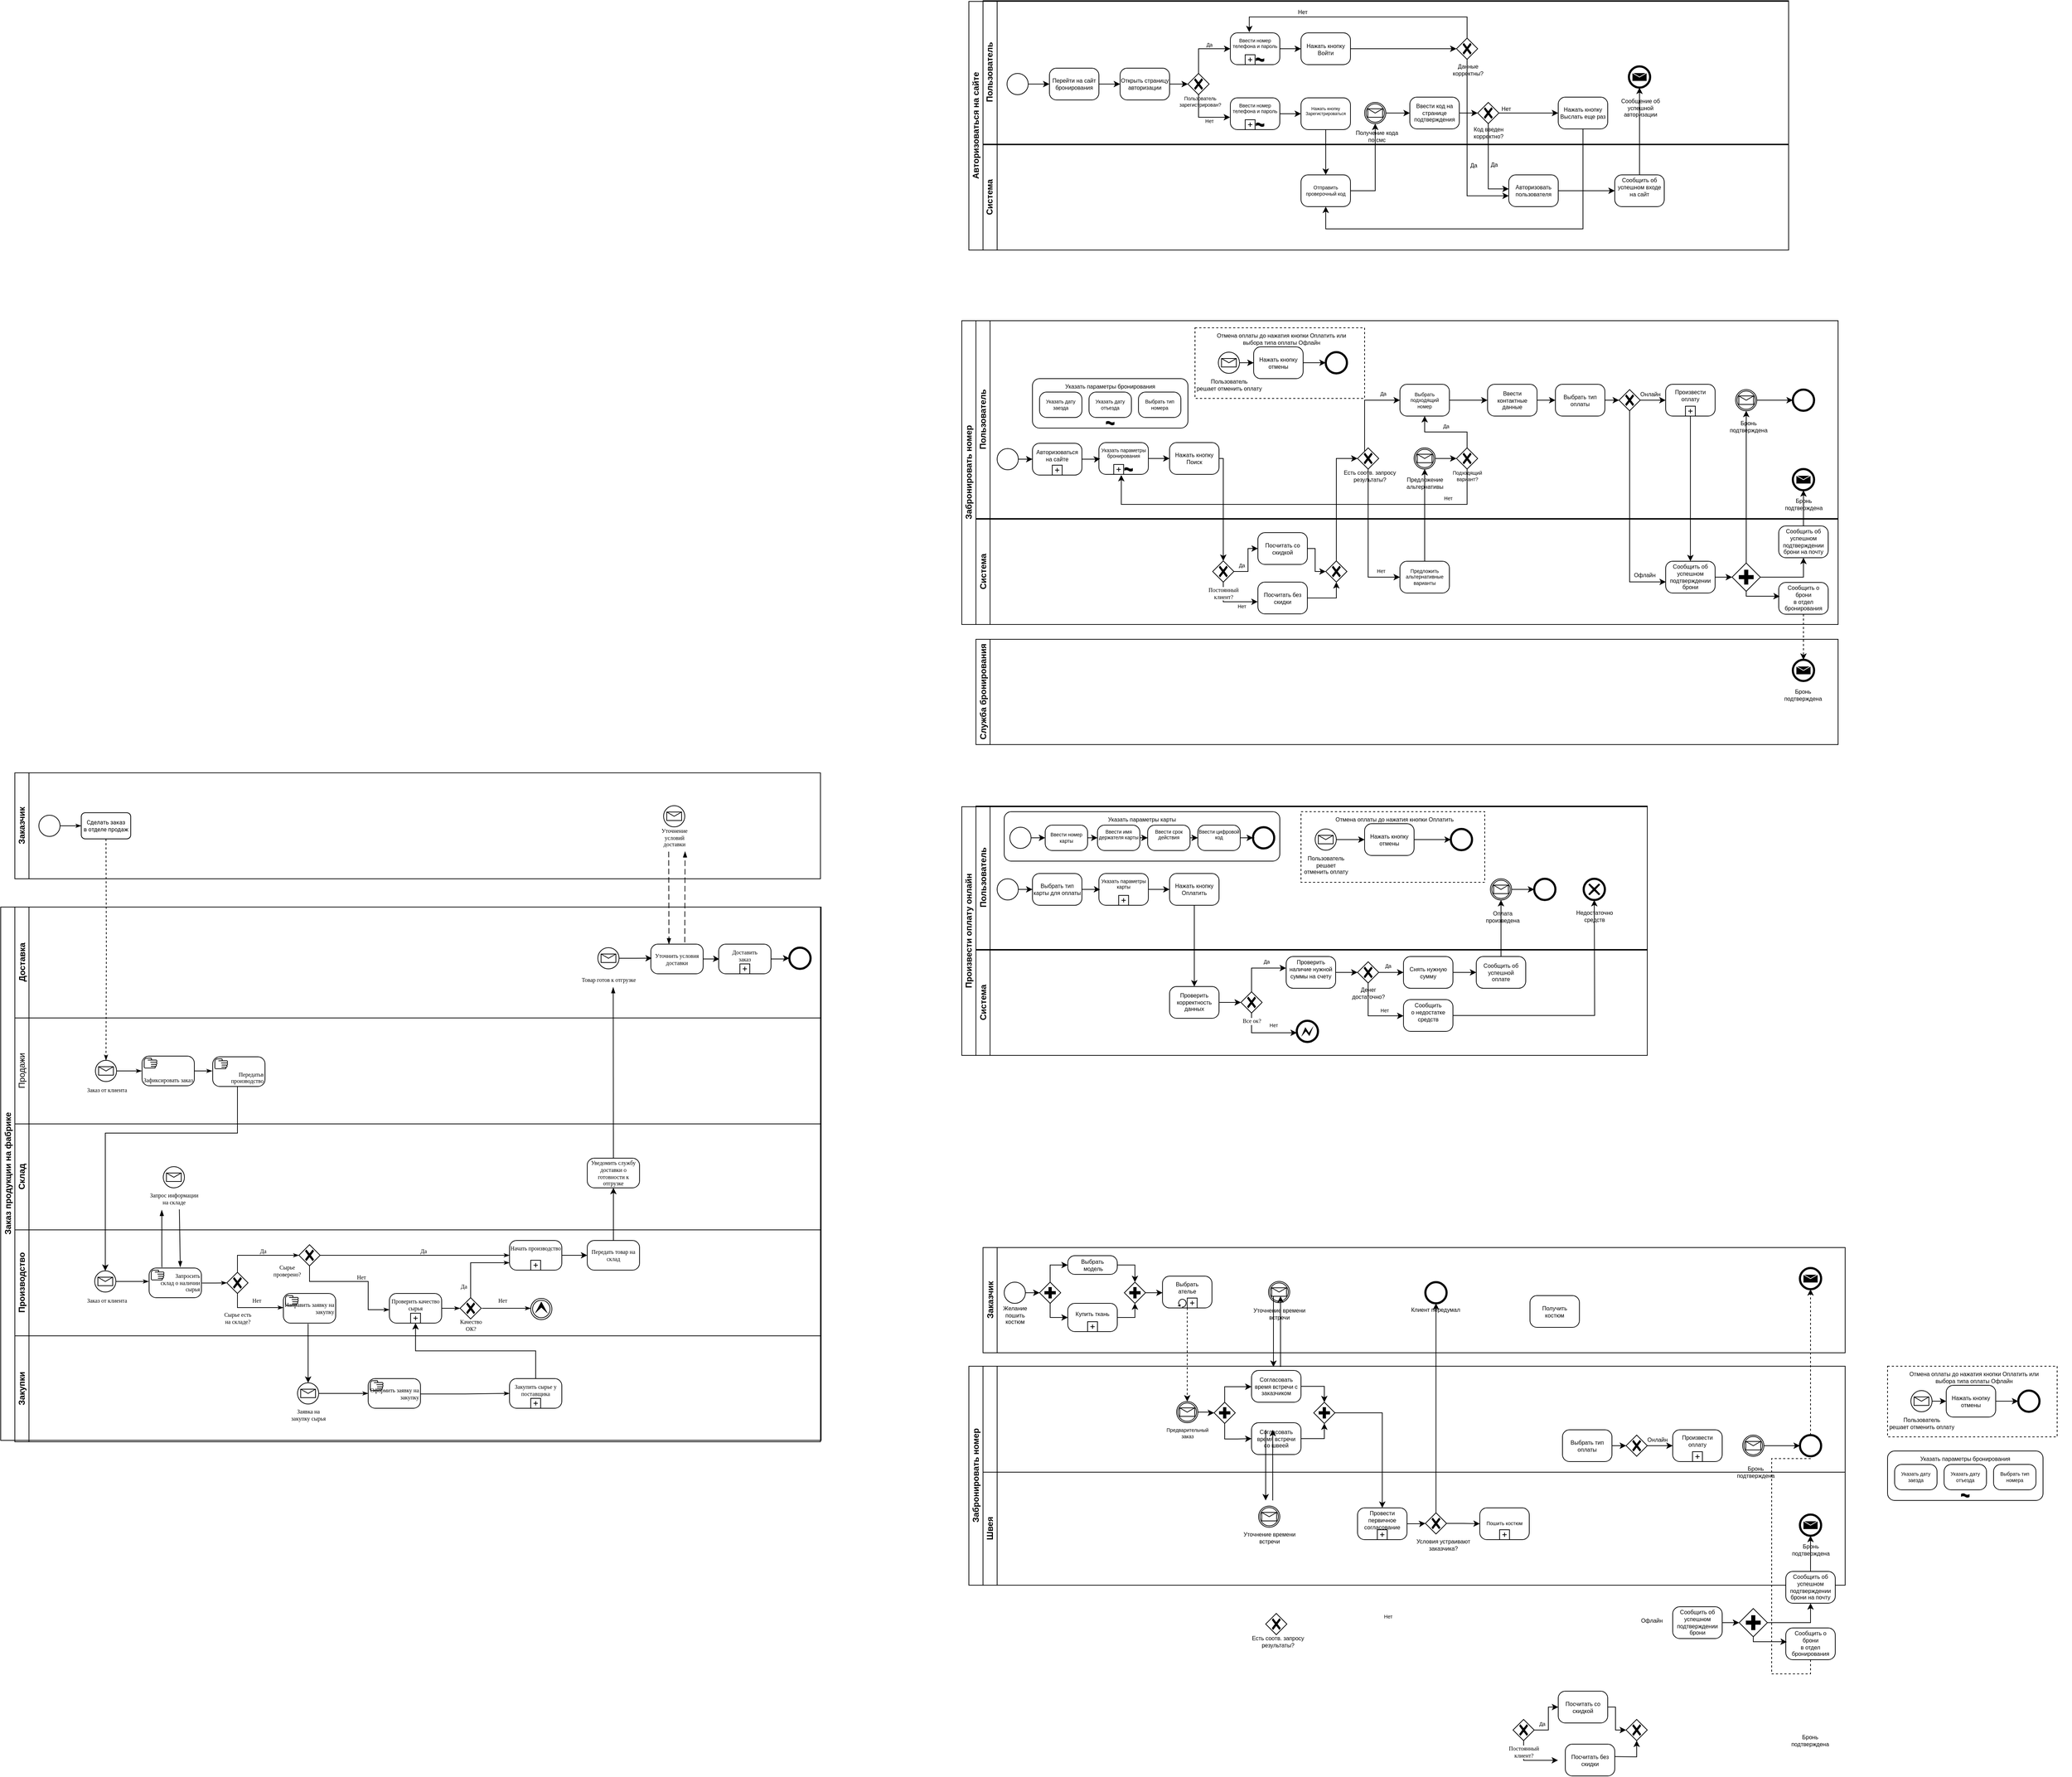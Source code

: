 <mxfile version="20.2.4" type="github">
  <diagram name="Page-1" id="c7488fd3-1785-93aa-aadb-54a6760d102a">
    <mxGraphModel dx="770" dy="398" grid="1" gridSize="10" guides="1" tooltips="1" connect="1" arrows="1" fold="1" page="1" pageScale="1" pageWidth="1100" pageHeight="850" background="none" math="0" shadow="0">
      <root>
        <mxCell id="0" />
        <mxCell id="1" parent="0" />
        <mxCell id="25cziOm2FhxU-sNZid3r-284" style="edgeStyle=orthogonalEdgeStyle;rounded=0;orthogonalLoop=1;jettySize=auto;html=1;entryX=0;entryY=0.5;entryDx=0;entryDy=0;entryPerimeter=0;fontSize=8;" parent="1" source="25cziOm2FhxU-sNZid3r-280" target="25cziOm2FhxU-sNZid3r-198" edge="1">
          <mxGeometry relative="1" as="geometry">
            <Array as="points">
              <mxPoint x="2060" y="685" />
            </Array>
          </mxGeometry>
        </mxCell>
        <mxCell id="25cziOm2FhxU-sNZid3r-280" value="" style="points=[[0.25,0.25,0],[0.5,0,0],[0.75,0.25,0],[1,0.5,0],[0.75,0.75,0],[0.5,1,0],[0.25,0.75,0],[0,0.5,0]];shape=mxgraph.bpmn.gateway2;html=1;verticalLabelPosition=bottom;labelBackgroundColor=#ffffff;verticalAlign=top;align=center;perimeter=rhombusPerimeter;outlineConnect=0;outline=none;symbol=none;gwType=exclusive;fontFamily=Verdana;fontSize=8;" parent="1" vertex="1">
          <mxGeometry x="2045" y="830" width="30" height="30" as="geometry" />
        </mxCell>
        <mxCell id="gR5x1iu0TX8cfBhImnCA-141" value="Склад" style="swimlane;html=1;startSize=20;horizontal=0;" parent="1" vertex="1">
          <mxGeometry x="190" y="1627" width="1140" height="150" as="geometry" />
        </mxCell>
        <mxCell id="gR5x1iu0TX8cfBhImnCA-142" value="" style="points=[[0.145,0.145,0],[0.5,0,0],[0.855,0.145,0],[1,0.5,0],[0.855,0.855,0],[0.5,1,0],[0.145,0.855,0],[0,0.5,0]];shape=mxgraph.bpmn.event;html=1;verticalLabelPosition=bottom;labelBackgroundColor=#ffffff;verticalAlign=top;align=center;perimeter=ellipsePerimeter;outlineConnect=0;aspect=fixed;outline=standard;symbol=message;fontFamily=Verdana;fontSize=8;" parent="gR5x1iu0TX8cfBhImnCA-141" vertex="1">
          <mxGeometry x="210" y="60.5" width="30" height="30" as="geometry" />
        </mxCell>
        <mxCell id="gR5x1iu0TX8cfBhImnCA-143" value="&lt;div&gt;Запрос информации&lt;/div&gt;&lt;div&gt;на складе&lt;br&gt;&lt;/div&gt;" style="text;html=1;align=center;verticalAlign=middle;resizable=0;points=[];autosize=1;strokeColor=none;fillColor=none;fontSize=8;fontFamily=Verdana;" parent="gR5x1iu0TX8cfBhImnCA-141" vertex="1">
          <mxGeometry x="170" y="90.5" width="110" height="30" as="geometry" />
        </mxCell>
        <mxCell id="gR5x1iu0TX8cfBhImnCA-144" value="Уведомить службу доставки о готовности к отгрузке" style="points=[[0.25,0,0],[0.5,0,0],[0.75,0,0],[1,0.25,0],[1,0.5,0],[1,0.75,0],[0.75,1,0],[0.5,1,0],[0.25,1,0],[0,0.75,0],[0,0.5,0],[0,0.25,0]];shape=mxgraph.bpmn.task;whiteSpace=wrap;rectStyle=rounded;size=10;taskMarker=abstract;fontFamily=Verdana;fontSize=8;" parent="gR5x1iu0TX8cfBhImnCA-141" vertex="1">
          <mxGeometry x="810" y="48.5" width="74" height="42" as="geometry" />
        </mxCell>
        <mxCell id="gR5x1iu0TX8cfBhImnCA-145" value="&lt;div&gt;Производство&lt;/div&gt;" style="swimlane;html=1;startSize=20;horizontal=0;" parent="1" vertex="1">
          <mxGeometry x="190" y="1777" width="1140" height="150" as="geometry" />
        </mxCell>
        <mxCell id="gR5x1iu0TX8cfBhImnCA-146" value="Да" style="edgeStyle=orthogonalEdgeStyle;rounded=0;html=1;labelBackgroundColor=none;startArrow=none;startFill=0;startSize=5;endArrow=classicThin;endFill=1;endSize=5;jettySize=auto;orthogonalLoop=1;strokeWidth=1;fontFamily=Verdana;fontSize=8;exitX=0.5;exitY=0;exitDx=0;exitDy=0;exitPerimeter=0;" parent="gR5x1iu0TX8cfBhImnCA-145" source="gR5x1iu0TX8cfBhImnCA-147" target="gR5x1iu0TX8cfBhImnCA-155" edge="1">
          <mxGeometry x="0.085" y="6" relative="1" as="geometry">
            <mxPoint as="offset" />
            <mxPoint x="315" y="56" as="sourcePoint" />
            <mxPoint x="380" y="36" as="targetPoint" />
            <Array as="points">
              <mxPoint x="315" y="36" />
            </Array>
          </mxGeometry>
        </mxCell>
        <mxCell id="gR5x1iu0TX8cfBhImnCA-147" value="" style="points=[[0.25,0.25,0],[0.5,0,0],[0.75,0.25,0],[1,0.5,0],[0.75,0.75,0],[0.5,1,0],[0.25,0.75,0],[0,0.5,0]];shape=mxgraph.bpmn.gateway2;html=1;verticalLabelPosition=bottom;labelBackgroundColor=#ffffff;verticalAlign=top;align=center;perimeter=rhombusPerimeter;outlineConnect=0;outline=none;symbol=none;gwType=exclusive;fontFamily=Verdana;fontSize=8;" parent="gR5x1iu0TX8cfBhImnCA-145" vertex="1">
          <mxGeometry x="300" y="60" width="30" height="30" as="geometry" />
        </mxCell>
        <mxCell id="gR5x1iu0TX8cfBhImnCA-148" value="&lt;div&gt;Сырье есть &lt;br&gt;&lt;/div&gt;&lt;div&gt;на складе?&lt;/div&gt;" style="text;html=1;align=center;verticalAlign=middle;resizable=0;points=[];autosize=1;strokeColor=none;fillColor=none;fontSize=8;fontFamily=Verdana;" parent="gR5x1iu0TX8cfBhImnCA-145" vertex="1">
          <mxGeometry x="280" y="110" width="70" height="30" as="geometry" />
        </mxCell>
        <mxCell id="gR5x1iu0TX8cfBhImnCA-149" value="Нет" style="edgeStyle=orthogonalEdgeStyle;rounded=0;html=1;labelBackgroundColor=none;startArrow=none;startFill=0;startSize=5;endArrow=classicThin;endFill=1;endSize=5;jettySize=auto;orthogonalLoop=1;strokeWidth=1;fontFamily=Verdana;fontSize=8;exitX=0.5;exitY=1;exitDx=0;exitDy=0;exitPerimeter=0;" parent="gR5x1iu0TX8cfBhImnCA-145" source="gR5x1iu0TX8cfBhImnCA-147" target="gR5x1iu0TX8cfBhImnCA-150" edge="1">
          <mxGeometry x="0.091" y="10" relative="1" as="geometry">
            <mxPoint as="offset" />
            <mxPoint x="306" y="110" as="sourcePoint" />
            <mxPoint x="490" y="110" as="targetPoint" />
            <Array as="points">
              <mxPoint x="315" y="110" />
            </Array>
          </mxGeometry>
        </mxCell>
        <mxCell id="gR5x1iu0TX8cfBhImnCA-150" value="Направить заявку на закупку" style="points=[[0.25,0,0],[0.5,0,0],[0.75,0,0],[1,0.25,0],[1,0.5,0],[1,0.75,0],[0.75,1,0],[0.5,1,0],[0.25,1,0],[0,0.75,0],[0,0.5,0],[0,0.25,0]];shape=mxgraph.bpmn.task;whiteSpace=wrap;rectStyle=rounded;size=10;taskMarker=manual;fontFamily=Verdana;fontSize=8;align=right;" parent="gR5x1iu0TX8cfBhImnCA-145" vertex="1">
          <mxGeometry x="380" y="90" width="74" height="42" as="geometry" />
        </mxCell>
        <mxCell id="gR5x1iu0TX8cfBhImnCA-151" value="Запросить &#xa;склад о наличии &#xa;сырья" style="points=[[0.25,0,0],[0.5,0,0],[0.75,0,0],[1,0.25,0],[1,0.5,0],[1,0.75,0],[0.75,1,0],[0.5,1,0],[0.25,1,0],[0,0.75,0],[0,0.5,0],[0,0.25,0]];shape=mxgraph.bpmn.task;whiteSpace=wrap;rectStyle=rounded;size=10;taskMarker=manual;fontFamily=Verdana;fontSize=8;align=right;" parent="gR5x1iu0TX8cfBhImnCA-145" vertex="1">
          <mxGeometry x="190" y="54" width="74" height="42" as="geometry" />
        </mxCell>
        <mxCell id="gR5x1iu0TX8cfBhImnCA-152" style="edgeStyle=orthogonalEdgeStyle;rounded=0;html=1;labelBackgroundColor=none;startArrow=none;startFill=0;startSize=5;endArrow=classicThin;endFill=1;endSize=5;jettySize=auto;orthogonalLoop=1;strokeWidth=1;fontFamily=Verdana;fontSize=8;exitX=1.011;exitY=0.506;exitDx=0;exitDy=0;exitPerimeter=0;" parent="gR5x1iu0TX8cfBhImnCA-145" source="gR5x1iu0TX8cfBhImnCA-151" target="gR5x1iu0TX8cfBhImnCA-147" edge="1">
          <mxGeometry relative="1" as="geometry">
            <mxPoint x="270" y="75" as="sourcePoint" />
            <mxPoint x="300" y="74" as="targetPoint" />
          </mxGeometry>
        </mxCell>
        <mxCell id="gR5x1iu0TX8cfBhImnCA-153" style="edgeStyle=orthogonalEdgeStyle;rounded=0;orthogonalLoop=1;jettySize=auto;html=1;entryX=0;entryY=0.5;entryDx=0;entryDy=0;entryPerimeter=0;fontFamily=Verdana;fontSize=8;" parent="gR5x1iu0TX8cfBhImnCA-145" source="gR5x1iu0TX8cfBhImnCA-154" target="gR5x1iu0TX8cfBhImnCA-167" edge="1">
          <mxGeometry relative="1" as="geometry" />
        </mxCell>
        <mxCell id="gR5x1iu0TX8cfBhImnCA-154" value="Начать производство" style="points=[[0.25,0,0],[0.5,0,0],[0.75,0,0],[1,0.25,0],[1,0.5,0],[1,0.75,0],[0.75,1,0],[0.5,1,0],[0.25,1,0],[0,0.75,0],[0,0.5,0],[0,0.25,0]];shape=mxgraph.bpmn.task;whiteSpace=wrap;rectStyle=rounded;size=10;taskMarker=abstract;isLoopSub=1;fontFamily=Verdana;fontSize=8;horizontal=1;verticalAlign=top;" parent="gR5x1iu0TX8cfBhImnCA-145" vertex="1">
          <mxGeometry x="700" y="15" width="74" height="42" as="geometry" />
        </mxCell>
        <mxCell id="gR5x1iu0TX8cfBhImnCA-155" value="" style="points=[[0.25,0.25,0],[0.5,0,0],[0.75,0.25,0],[1,0.5,0],[0.75,0.75,0],[0.5,1,0],[0.25,0.75,0],[0,0.5,0]];shape=mxgraph.bpmn.gateway2;html=1;verticalLabelPosition=bottom;labelBackgroundColor=#ffffff;verticalAlign=top;align=center;perimeter=rhombusPerimeter;outlineConnect=0;outline=none;symbol=none;gwType=exclusive;fontFamily=Verdana;fontSize=8;" parent="gR5x1iu0TX8cfBhImnCA-145" vertex="1">
          <mxGeometry x="402" y="21" width="30" height="30" as="geometry" />
        </mxCell>
        <mxCell id="gR5x1iu0TX8cfBhImnCA-156" value="&lt;div&gt;Сырье &lt;br&gt;&lt;/div&gt;&lt;div&gt;проверено?&lt;/div&gt;" style="text;html=1;align=center;verticalAlign=middle;resizable=0;points=[];autosize=1;strokeColor=none;fillColor=none;fontSize=8;fontFamily=Verdana;" parent="gR5x1iu0TX8cfBhImnCA-145" vertex="1">
          <mxGeometry x="350" y="43" width="70" height="30" as="geometry" />
        </mxCell>
        <mxCell id="gR5x1iu0TX8cfBhImnCA-157" value="Проверить качество сырья" style="points=[[0.25,0,0],[0.5,0,0],[0.75,0,0],[1,0.25,0],[1,0.5,0],[1,0.75,0],[0.75,1,0],[0.5,1,0],[0.25,1,0],[0,0.75,0],[0,0.5,0],[0,0.25,0]];shape=mxgraph.bpmn.task;whiteSpace=wrap;rectStyle=rounded;size=10;taskMarker=abstract;isLoopSub=1;fontFamily=Verdana;fontSize=8;horizontal=1;verticalAlign=top;" parent="gR5x1iu0TX8cfBhImnCA-145" vertex="1">
          <mxGeometry x="530" y="90" width="74" height="42" as="geometry" />
        </mxCell>
        <mxCell id="gR5x1iu0TX8cfBhImnCA-158" value="Нет" style="edgeStyle=orthogonalEdgeStyle;rounded=0;html=1;labelBackgroundColor=none;startArrow=none;startFill=0;startSize=5;endArrow=classicThin;endFill=1;endSize=5;jettySize=auto;orthogonalLoop=1;strokeWidth=1;fontFamily=Verdana;fontSize=8;exitX=0.5;exitY=1;exitDx=0;exitDy=0;exitPerimeter=0;entryX=0;entryY=0.548;entryDx=0;entryDy=0;entryPerimeter=0;" parent="gR5x1iu0TX8cfBhImnCA-145" source="gR5x1iu0TX8cfBhImnCA-155" target="gR5x1iu0TX8cfBhImnCA-157" edge="1">
          <mxGeometry x="0.085" y="6" relative="1" as="geometry">
            <mxPoint as="offset" />
            <mxPoint x="325" y="70" as="sourcePoint" />
            <mxPoint x="510" y="73" as="targetPoint" />
            <Array as="points">
              <mxPoint x="417" y="73" />
              <mxPoint x="500" y="73" />
              <mxPoint x="500" y="113" />
            </Array>
          </mxGeometry>
        </mxCell>
        <mxCell id="gR5x1iu0TX8cfBhImnCA-159" value="Да" style="edgeStyle=orthogonalEdgeStyle;rounded=0;html=1;labelBackgroundColor=none;startArrow=none;startFill=0;startSize=5;endArrow=classicThin;endFill=1;endSize=5;jettySize=auto;orthogonalLoop=1;strokeWidth=1;fontFamily=Verdana;fontSize=8;exitX=1;exitY=0.5;exitDx=0;exitDy=0;exitPerimeter=0;" parent="gR5x1iu0TX8cfBhImnCA-145" source="gR5x1iu0TX8cfBhImnCA-155" target="gR5x1iu0TX8cfBhImnCA-154" edge="1">
          <mxGeometry x="0.085" y="6" relative="1" as="geometry">
            <mxPoint as="offset" />
            <mxPoint x="440" y="33" as="sourcePoint" />
            <mxPoint x="670" y="36" as="targetPoint" />
            <Array as="points" />
          </mxGeometry>
        </mxCell>
        <mxCell id="gR5x1iu0TX8cfBhImnCA-160" value="" style="points=[[0.25,0.25,0],[0.5,0,0],[0.75,0.25,0],[1,0.5,0],[0.75,0.75,0],[0.5,1,0],[0.25,0.75,0],[0,0.5,0]];shape=mxgraph.bpmn.gateway2;html=1;verticalLabelPosition=bottom;labelBackgroundColor=#ffffff;verticalAlign=top;align=center;perimeter=rhombusPerimeter;outlineConnect=0;outline=none;symbol=none;gwType=exclusive;fontFamily=Verdana;fontSize=8;" parent="gR5x1iu0TX8cfBhImnCA-145" vertex="1">
          <mxGeometry x="630" y="96" width="30" height="30" as="geometry" />
        </mxCell>
        <mxCell id="gR5x1iu0TX8cfBhImnCA-161" value="" style="edgeStyle=orthogonalEdgeStyle;rounded=0;html=1;labelBackgroundColor=none;startArrow=none;startFill=0;startSize=5;endArrow=classicThin;endFill=1;endSize=5;jettySize=auto;orthogonalLoop=1;strokeWidth=1;fontFamily=Verdana;fontSize=8;exitX=1;exitY=0.5;exitDx=0;exitDy=0;exitPerimeter=0;" parent="gR5x1iu0TX8cfBhImnCA-145" source="gR5x1iu0TX8cfBhImnCA-157" target="gR5x1iu0TX8cfBhImnCA-160" edge="1">
          <mxGeometry x="0.63" y="-12" relative="1" as="geometry">
            <mxPoint as="offset" />
            <mxPoint x="442" y="46" as="sourcePoint" />
            <mxPoint x="710" y="46" as="targetPoint" />
            <Array as="points" />
          </mxGeometry>
        </mxCell>
        <mxCell id="gR5x1iu0TX8cfBhImnCA-162" value="&lt;div&gt;Качество&lt;/div&gt;&lt;div&gt;ОК?&lt;/div&gt;" style="text;html=1;align=center;verticalAlign=middle;resizable=0;points=[];autosize=1;strokeColor=none;fillColor=none;fontSize=8;fontFamily=Verdana;" parent="gR5x1iu0TX8cfBhImnCA-145" vertex="1">
          <mxGeometry x="615" y="120" width="60" height="30" as="geometry" />
        </mxCell>
        <mxCell id="gR5x1iu0TX8cfBhImnCA-163" value="" style="edgeStyle=orthogonalEdgeStyle;rounded=0;html=1;labelBackgroundColor=none;startArrow=none;startFill=0;startSize=5;endArrow=classicThin;endFill=1;endSize=5;jettySize=auto;orthogonalLoop=1;strokeWidth=1;fontFamily=Verdana;fontSize=8;exitX=0.5;exitY=0;exitDx=0;exitDy=0;exitPerimeter=0;entryX=0;entryY=0.75;entryDx=0;entryDy=0;entryPerimeter=0;" parent="gR5x1iu0TX8cfBhImnCA-145" source="gR5x1iu0TX8cfBhImnCA-160" target="gR5x1iu0TX8cfBhImnCA-154" edge="1">
          <mxGeometry x="0.63" y="-12" relative="1" as="geometry">
            <mxPoint as="offset" />
            <mxPoint x="614" y="121" as="sourcePoint" />
            <mxPoint x="640" y="121" as="targetPoint" />
            <Array as="points" />
          </mxGeometry>
        </mxCell>
        <mxCell id="gR5x1iu0TX8cfBhImnCA-164" value="Да" style="text;html=1;align=center;verticalAlign=middle;resizable=0;points=[];autosize=1;strokeColor=none;fillColor=none;fontSize=8;fontFamily=Verdana;" parent="gR5x1iu0TX8cfBhImnCA-145" vertex="1">
          <mxGeometry x="620" y="70" width="30" height="20" as="geometry" />
        </mxCell>
        <mxCell id="gR5x1iu0TX8cfBhImnCA-165" value="Нет" style="text;html=1;align=center;verticalAlign=middle;resizable=0;points=[];autosize=1;strokeColor=none;fillColor=none;fontSize=8;fontFamily=Verdana;" parent="gR5x1iu0TX8cfBhImnCA-145" vertex="1">
          <mxGeometry x="670" y="90" width="40" height="20" as="geometry" />
        </mxCell>
        <mxCell id="gR5x1iu0TX8cfBhImnCA-166" value="" style="points=[[0.145,0.145,0],[0.5,0,0],[0.855,0.145,0],[1,0.5,0],[0.855,0.855,0],[0.5,1,0],[0.145,0.855,0],[0,0.5,0]];shape=mxgraph.bpmn.event;html=1;verticalLabelPosition=bottom;labelBackgroundColor=#ffffff;verticalAlign=top;align=center;perimeter=ellipsePerimeter;outlineConnect=0;aspect=fixed;outline=throwing;symbol=escalation;fontFamily=Verdana;fontSize=8;" parent="gR5x1iu0TX8cfBhImnCA-145" vertex="1">
          <mxGeometry x="730" y="97" width="30" height="30" as="geometry" />
        </mxCell>
        <mxCell id="gR5x1iu0TX8cfBhImnCA-167" value="Передать товар на склад" style="points=[[0.25,0,0],[0.5,0,0],[0.75,0,0],[1,0.25,0],[1,0.5,0],[1,0.75,0],[0.75,1,0],[0.5,1,0],[0.25,1,0],[0,0.75,0],[0,0.5,0],[0,0.25,0]];shape=mxgraph.bpmn.task;whiteSpace=wrap;rectStyle=rounded;size=10;taskMarker=abstract;fontFamily=Verdana;fontSize=8;" parent="gR5x1iu0TX8cfBhImnCA-145" vertex="1">
          <mxGeometry x="810" y="15" width="74" height="42" as="geometry" />
        </mxCell>
        <mxCell id="gR5x1iu0TX8cfBhImnCA-168" value="Закупки" style="swimlane;html=1;startSize=20;horizontal=0;" parent="1" vertex="1">
          <mxGeometry x="190" y="1927" width="1140" height="150" as="geometry" />
        </mxCell>
        <mxCell id="gR5x1iu0TX8cfBhImnCA-169" value="Оформить заявку на закупку" style="points=[[0.25,0,0],[0.5,0,0],[0.75,0,0],[1,0.25,0],[1,0.5,0],[1,0.75,0],[0.75,1,0],[0.5,1,0],[0.25,1,0],[0,0.75,0],[0,0.5,0],[0,0.25,0]];shape=mxgraph.bpmn.task;whiteSpace=wrap;rectStyle=rounded;size=10;taskMarker=manual;fontFamily=Verdana;fontSize=8;align=right;" parent="gR5x1iu0TX8cfBhImnCA-168" vertex="1">
          <mxGeometry x="500" y="60.5" width="74" height="42" as="geometry" />
        </mxCell>
        <mxCell id="gR5x1iu0TX8cfBhImnCA-170" value="Закупить сырье у поставщика" style="points=[[0.25,0,0],[0.5,0,0],[0.75,0,0],[1,0.25,0],[1,0.5,0],[1,0.75,0],[0.75,1,0],[0.5,1,0],[0.25,1,0],[0,0.75,0],[0,0.5,0],[0,0.25,0]];shape=mxgraph.bpmn.task;whiteSpace=wrap;rectStyle=rounded;size=10;taskMarker=abstract;isLoopSub=1;fontFamily=Verdana;fontSize=8;horizontal=1;verticalAlign=top;" parent="gR5x1iu0TX8cfBhImnCA-168" vertex="1">
          <mxGeometry x="700" y="60.5" width="74" height="42" as="geometry" />
        </mxCell>
        <mxCell id="gR5x1iu0TX8cfBhImnCA-171" style="edgeStyle=orthogonalEdgeStyle;rounded=0;html=1;labelBackgroundColor=none;startArrow=none;startFill=0;startSize=5;endArrow=classicThin;endFill=1;endSize=5;jettySize=auto;orthogonalLoop=1;strokeColor=#000000;strokeWidth=1;fontFamily=Verdana;fontSize=8;fontColor=#000000;exitX=1.001;exitY=0.517;exitDx=0;exitDy=0;exitPerimeter=0;entryX=0;entryY=0.5;entryDx=0;entryDy=0;entryPerimeter=0;" parent="gR5x1iu0TX8cfBhImnCA-168" source="gR5x1iu0TX8cfBhImnCA-169" target="gR5x1iu0TX8cfBhImnCA-170" edge="1">
          <mxGeometry relative="1" as="geometry">
            <mxPoint x="530" y="82" as="sourcePoint" />
            <mxPoint x="559" y="82" as="targetPoint" />
          </mxGeometry>
        </mxCell>
        <mxCell id="gR5x1iu0TX8cfBhImnCA-173" style="edgeStyle=orthogonalEdgeStyle;rounded=0;orthogonalLoop=1;jettySize=auto;html=1;exitX=0.5;exitY=1;exitDx=0;exitDy=0;fontFamily=Roboto;fontSource=https%3A%2F%2Ffonts.googleapis.com%2Fcss%3Ffamily%3DRoboto;fontSize=10;" parent="1" target="gR5x1iu0TX8cfBhImnCA-175" edge="1">
          <mxGeometry relative="1" as="geometry">
            <mxPoint x="505" y="1570.5" as="sourcePoint" />
            <mxPoint x="270" y="1820" as="targetPoint" />
            <Array as="points">
              <mxPoint x="505" y="1640" />
              <mxPoint x="318" y="1640" />
            </Array>
          </mxGeometry>
        </mxCell>
        <mxCell id="gR5x1iu0TX8cfBhImnCA-174" value="" style="group" parent="1" vertex="1" connectable="0">
          <mxGeometry x="270" y="1835" width="100" height="52" as="geometry" />
        </mxCell>
        <mxCell id="gR5x1iu0TX8cfBhImnCA-175" value="" style="points=[[0.145,0.145,0],[0.5,0,0],[0.855,0.145,0],[1,0.5,0],[0.855,0.855,0],[0.5,1,0],[0.145,0.855,0],[0,0.5,0]];shape=mxgraph.bpmn.event;html=1;verticalLabelPosition=bottom;labelBackgroundColor=#ffffff;verticalAlign=top;align=center;perimeter=ellipsePerimeter;outlineConnect=0;aspect=fixed;outline=standard;symbol=message;fontFamily=Roboto;fontSource=https%3A%2F%2Ffonts.googleapis.com%2Fcss%3Ffamily%3DRoboto;fontSize=10;" parent="gR5x1iu0TX8cfBhImnCA-174" vertex="1">
          <mxGeometry x="33" width="30" height="30" as="geometry" />
        </mxCell>
        <mxCell id="gR5x1iu0TX8cfBhImnCA-176" value="Заказ от клиента" style="text;html=1;align=center;verticalAlign=middle;resizable=0;points=[];autosize=1;strokeColor=none;fillColor=none;fontSize=8;fontFamily=Verdana;" parent="gR5x1iu0TX8cfBhImnCA-174" vertex="1">
          <mxGeometry y="32" width="100" height="20" as="geometry" />
        </mxCell>
        <mxCell id="gR5x1iu0TX8cfBhImnCA-177" style="edgeStyle=orthogonalEdgeStyle;rounded=0;html=1;labelBackgroundColor=none;startArrow=none;startFill=0;startSize=5;endArrow=classicThin;endFill=1;endSize=5;jettySize=auto;orthogonalLoop=1;strokeWidth=1;fontFamily=Verdana;fontSize=8;exitX=1;exitY=0.5;exitDx=0;exitDy=0;exitPerimeter=0;entryX=-0.008;entryY=0.452;entryDx=0;entryDy=0;entryPerimeter=0;" parent="1" source="gR5x1iu0TX8cfBhImnCA-175" target="gR5x1iu0TX8cfBhImnCA-151" edge="1">
          <mxGeometry relative="1" as="geometry">
            <mxPoint x="380" y="1850" as="targetPoint" />
          </mxGeometry>
        </mxCell>
        <mxCell id="gR5x1iu0TX8cfBhImnCA-179" style="edgeStyle=orthogonalEdgeStyle;rounded=0;html=1;labelBackgroundColor=none;startArrow=none;startFill=0;startSize=5;endArrow=classicThin;endFill=1;endSize=5;jettySize=auto;orthogonalLoop=1;strokeColor=#000000;strokeWidth=1;fontFamily=Verdana;fontSize=8;fontColor=#000000;entryX=0;entryY=0.5;entryDx=0;entryDy=0;entryPerimeter=0;" parent="1" source="gR5x1iu0TX8cfBhImnCA-180" target="gR5x1iu0TX8cfBhImnCA-169" edge="1">
          <mxGeometry relative="1" as="geometry">
            <mxPoint x="648.81" y="2008.41" as="targetPoint" />
          </mxGeometry>
        </mxCell>
        <mxCell id="gR5x1iu0TX8cfBhImnCA-180" value="" style="points=[[0.145,0.145,0],[0.5,0,0],[0.855,0.145,0],[1,0.5,0],[0.855,0.855,0],[0.5,1,0],[0.145,0.855,0],[0,0.5,0]];shape=mxgraph.bpmn.event;html=1;verticalLabelPosition=bottom;labelBackgroundColor=#ffffff;verticalAlign=top;align=center;perimeter=ellipsePerimeter;outlineConnect=0;aspect=fixed;outline=standard;symbol=message;fontFamily=Verdana;fontSize=8;" parent="1" vertex="1">
          <mxGeometry x="590" y="1993.5" width="30" height="30" as="geometry" />
        </mxCell>
        <mxCell id="gR5x1iu0TX8cfBhImnCA-181" value="&lt;div&gt;Заявка на &lt;br&gt;&lt;/div&gt;&lt;div&gt;закупку сырья&lt;/div&gt;" style="text;html=1;align=center;verticalAlign=middle;resizable=0;points=[];autosize=1;strokeColor=none;fillColor=none;fontSize=8;fontFamily=Verdana;" parent="1" vertex="1">
          <mxGeometry x="560" y="2023.5" width="90" height="30" as="geometry" />
        </mxCell>
        <mxCell id="gR5x1iu0TX8cfBhImnCA-182" value="" style="endArrow=classic;html=1;rounded=0;fontFamily=Verdana;fontSize=8;entryX=0.5;entryY=0;entryDx=0;entryDy=0;entryPerimeter=0;" parent="1" target="gR5x1iu0TX8cfBhImnCA-180" edge="1">
          <mxGeometry width="50" height="50" relative="1" as="geometry">
            <mxPoint x="605" y="1910" as="sourcePoint" />
            <mxPoint x="550" y="1880" as="targetPoint" />
          </mxGeometry>
        </mxCell>
        <mxCell id="gR5x1iu0TX8cfBhImnCA-183" value="Передатьв производство" style="points=[[0.25,0,0],[0.5,0,0],[0.75,0,0],[1,0.25,0],[1,0.5,0],[1,0.75,0],[0.75,1,0],[0.5,1,0],[0.25,1,0],[0,0.75,0],[0,0.5,0],[0,0.25,0]];shape=mxgraph.bpmn.task;whiteSpace=wrap;rectStyle=rounded;size=10;taskMarker=manual;fontFamily=Verdana;fontSize=8;align=right;verticalAlign=bottom;" parent="1" vertex="1">
          <mxGeometry x="470" y="1532" width="74" height="42" as="geometry" />
        </mxCell>
        <mxCell id="gR5x1iu0TX8cfBhImnCA-184" style="edgeStyle=orthogonalEdgeStyle;rounded=0;html=1;labelBackgroundColor=none;startArrow=none;startFill=0;startSize=5;endArrow=classicThin;endFill=1;endSize=5;jettySize=auto;orthogonalLoop=1;strokeWidth=1;fontFamily=Verdana;fontSize=8;exitX=1;exitY=0.5;exitDx=0;exitDy=0;exitPerimeter=0;entryX=-0.011;entryY=0.469;entryDx=0;entryDy=0;entryPerimeter=0;" parent="1" source="gR5x1iu0TX8cfBhImnCA-214" target="gR5x1iu0TX8cfBhImnCA-183" edge="1">
          <mxGeometry relative="1" as="geometry">
            <mxPoint x="444" y="1553" as="sourcePoint" />
            <mxPoint x="460" y="1552" as="targetPoint" />
          </mxGeometry>
        </mxCell>
        <mxCell id="gR5x1iu0TX8cfBhImnCA-185" value="" style="edgeStyle=orthogonalEdgeStyle;rounded=0;html=1;labelBackgroundColor=none;startArrow=none;startFill=0;startSize=5;endArrow=classicThin;endFill=1;endSize=5;jettySize=auto;orthogonalLoop=1;strokeWidth=1;fontFamily=Verdana;fontSize=8;exitX=1;exitY=0.5;exitDx=0;exitDy=0;exitPerimeter=0;" parent="1" edge="1">
          <mxGeometry x="0.63" y="-12" relative="1" as="geometry">
            <mxPoint as="offset" />
            <mxPoint x="851" y="1888" as="sourcePoint" />
            <mxPoint x="920.0" y="1888" as="targetPoint" />
            <Array as="points" />
          </mxGeometry>
        </mxCell>
        <mxCell id="gR5x1iu0TX8cfBhImnCA-186" value="" style="edgeStyle=orthogonalEdgeStyle;rounded=0;orthogonalLoop=1;jettySize=auto;html=1;fontFamily=Verdana;fontSize=8;exitX=0.5;exitY=0;exitDx=0;exitDy=0;exitPerimeter=0;" parent="1" source="gR5x1iu0TX8cfBhImnCA-167" target="gR5x1iu0TX8cfBhImnCA-144" edge="1">
          <mxGeometry relative="1" as="geometry" />
        </mxCell>
        <mxCell id="gR5x1iu0TX8cfBhImnCA-187" style="edgeStyle=orthogonalEdgeStyle;rounded=0;orthogonalLoop=1;jettySize=auto;html=1;entryX=0.5;entryY=1;entryDx=0;entryDy=0;entryPerimeter=0;fontFamily=Verdana;fontSize=8;exitX=0.5;exitY=0;exitDx=0;exitDy=0;exitPerimeter=0;" parent="1" source="gR5x1iu0TX8cfBhImnCA-170" target="gR5x1iu0TX8cfBhImnCA-157" edge="1">
          <mxGeometry relative="1" as="geometry" />
        </mxCell>
        <mxCell id="gR5x1iu0TX8cfBhImnCA-189" style="edgeStyle=orthogonalEdgeStyle;rounded=0;orthogonalLoop=1;jettySize=auto;html=1;entryX=0.014;entryY=0.504;entryDx=0;entryDy=0;entryPerimeter=0;fontFamily=Verdana;fontSize=8;" parent="1" source="gR5x1iu0TX8cfBhImnCA-190" target="gR5x1iu0TX8cfBhImnCA-206" edge="1">
          <mxGeometry relative="1" as="geometry" />
        </mxCell>
        <mxCell id="gR5x1iu0TX8cfBhImnCA-190" value="Уточнить условия доставки" style="points=[[0.25,0,0],[0.5,0,0],[0.75,0,0],[1,0.25,0],[1,0.5,0],[1,0.75,0],[0.75,1,0],[0.5,1,0],[0.25,1,0],[0,0.75,0],[0,0.5,0],[0,0.25,0]];shape=mxgraph.bpmn.task;whiteSpace=wrap;rectStyle=rounded;size=10;taskMarker=abstract;fontFamily=Verdana;fontSize=8;" parent="1" vertex="1">
          <mxGeometry x="1090" y="1372.5" width="74" height="42" as="geometry" />
        </mxCell>
        <mxCell id="gR5x1iu0TX8cfBhImnCA-191" style="edgeStyle=orthogonalEdgeStyle;rounded=0;orthogonalLoop=1;jettySize=auto;html=1;entryX=0.019;entryY=0.474;entryDx=0;entryDy=0;entryPerimeter=0;fontFamily=Verdana;fontSize=8;exitX=1;exitY=0.5;exitDx=0;exitDy=0;exitPerimeter=0;" parent="1" source="gR5x1iu0TX8cfBhImnCA-192" target="gR5x1iu0TX8cfBhImnCA-190" edge="1">
          <mxGeometry relative="1" as="geometry">
            <mxPoint x="998.0" y="1392.52" as="sourcePoint" />
          </mxGeometry>
        </mxCell>
        <mxCell id="gR5x1iu0TX8cfBhImnCA-192" value="" style="points=[[0.145,0.145,0],[0.5,0,0],[0.855,0.145,0],[1,0.5,0],[0.855,0.855,0],[0.5,1,0],[0.145,0.855,0],[0,0.5,0]];shape=mxgraph.bpmn.event;html=1;verticalLabelPosition=bottom;labelBackgroundColor=#ffffff;verticalAlign=top;align=center;perimeter=ellipsePerimeter;outlineConnect=0;aspect=fixed;outline=standard;symbol=message;fontFamily=Verdana;fontSize=8;" parent="1" vertex="1">
          <mxGeometry x="1015" y="1377.5" width="30" height="30" as="geometry" />
        </mxCell>
        <mxCell id="gR5x1iu0TX8cfBhImnCA-193" value="Товар готов к отгрузке" style="text;html=1;align=center;verticalAlign=middle;resizable=0;points=[];autosize=1;strokeColor=none;fillColor=none;fontSize=8;fontFamily=Verdana;" parent="1" vertex="1">
          <mxGeometry x="970" y="1412.5" width="120" height="20" as="geometry" />
        </mxCell>
        <mxCell id="gR5x1iu0TX8cfBhImnCA-195" value="" style="points=[[0.145,0.145,0],[0.5,0,0],[0.855,0.145,0],[1,0.5,0],[0.855,0.855,0],[0.5,1,0],[0.145,0.855,0],[0,0.5,0]];shape=mxgraph.bpmn.event;html=1;verticalLabelPosition=bottom;labelBackgroundColor=#ffffff;verticalAlign=top;align=center;perimeter=ellipsePerimeter;outlineConnect=0;aspect=fixed;outline=standard;symbol=message;fontFamily=Verdana;fontSize=8;" parent="1" vertex="1">
          <mxGeometry x="1108" y="1176.5" width="30" height="30" as="geometry" />
        </mxCell>
        <mxCell id="gR5x1iu0TX8cfBhImnCA-196" value="&lt;div&gt;Уточнение&lt;/div&gt;&lt;div&gt;условий&lt;/div&gt;&lt;div&gt;доставки&lt;br&gt;&lt;/div&gt;" style="text;html=1;align=center;verticalAlign=middle;resizable=0;points=[];autosize=1;strokeColor=none;fillColor=none;fontSize=8;fontFamily=Verdana;" parent="1" vertex="1">
          <mxGeometry x="1088" y="1201.5" width="70" height="40" as="geometry" />
        </mxCell>
        <mxCell id="gR5x1iu0TX8cfBhImnCA-198" value="&lt;div&gt;Заказчик&lt;/div&gt;" style="swimlane;html=1;startSize=20;horizontal=0;" parent="1" vertex="1">
          <mxGeometry x="190" y="1130" width="1140" height="150" as="geometry" />
        </mxCell>
        <mxCell id="gR5x1iu0TX8cfBhImnCA-199" style="edgeStyle=orthogonalEdgeStyle;rounded=0;html=1;labelBackgroundColor=none;startArrow=none;startFill=0;startSize=5;endArrow=classicThin;endFill=1;endSize=5;jettySize=auto;orthogonalLoop=1;strokeWidth=1;fontFamily=Verdana;fontSize=8;exitX=1;exitY=0.5;exitDx=0;exitDy=0;entryX=0;entryY=0.5;entryDx=0;entryDy=0;" parent="gR5x1iu0TX8cfBhImnCA-198" source="gR5x1iu0TX8cfBhImnCA-202" target="gR5x1iu0TX8cfBhImnCA-203" edge="1">
          <mxGeometry relative="1" as="geometry">
            <mxPoint x="64" y="75" as="sourcePoint" />
            <mxPoint x="94" y="75" as="targetPoint" />
          </mxGeometry>
        </mxCell>
        <mxCell id="gR5x1iu0TX8cfBhImnCA-200" style="edgeStyle=orthogonalEdgeStyle;rounded=0;html=1;entryX=0;entryY=0.5;labelBackgroundColor=none;startArrow=none;startFill=0;startSize=5;endArrow=classicThin;endFill=1;endSize=5;jettySize=auto;orthogonalLoop=1;strokeWidth=1;fontFamily=Verdana;fontSize=8" parent="gR5x1iu0TX8cfBhImnCA-198" edge="1">
          <mxGeometry relative="1" as="geometry">
            <mxPoint x="550" y="75" as="targetPoint" />
          </mxGeometry>
        </mxCell>
        <mxCell id="gR5x1iu0TX8cfBhImnCA-201" style="edgeStyle=orthogonalEdgeStyle;rounded=0;html=1;labelBackgroundColor=none;startArrow=none;startFill=0;startSize=5;endArrow=classicThin;endFill=1;endSize=5;jettySize=auto;orthogonalLoop=1;strokeWidth=1;fontFamily=Verdana;fontSize=8" parent="gR5x1iu0TX8cfBhImnCA-198" edge="1">
          <mxGeometry relative="1" as="geometry">
            <mxPoint x="610" y="75" as="targetPoint" />
          </mxGeometry>
        </mxCell>
        <mxCell id="gR5x1iu0TX8cfBhImnCA-202" value="" style="ellipse;whiteSpace=wrap;html=1;rounded=0;shadow=0;labelBackgroundColor=none;strokeWidth=1;fontFamily=Verdana;fontSize=8;align=center;" parent="gR5x1iu0TX8cfBhImnCA-198" vertex="1">
          <mxGeometry x="34" y="60" width="30" height="30" as="geometry" />
        </mxCell>
        <mxCell id="gR5x1iu0TX8cfBhImnCA-203" value="&lt;div&gt;Сделать заказ &lt;br&gt;&lt;/div&gt;&lt;div&gt;в отделе продаж&lt;br&gt;&lt;/div&gt;" style="rounded=1;whiteSpace=wrap;html=1;shadow=0;labelBackgroundColor=none;strokeWidth=1;fontFamily=Roboto;fontSize=8;align=center;fontSource=https%3A%2F%2Ffonts.googleapis.com%2Fcss%3Ffamily%3DRoboto;" parent="gR5x1iu0TX8cfBhImnCA-198" vertex="1">
          <mxGeometry x="94" y="56.5" width="70" height="37" as="geometry" />
        </mxCell>
        <mxCell id="gR5x1iu0TX8cfBhImnCA-204" value="Доставка" style="swimlane;html=1;startSize=20;horizontal=0;" parent="1" vertex="1">
          <mxGeometry x="190" y="1320" width="1140" height="157" as="geometry" />
        </mxCell>
        <mxCell id="gR5x1iu0TX8cfBhImnCA-205" style="edgeStyle=orthogonalEdgeStyle;rounded=0;orthogonalLoop=1;jettySize=auto;html=1;fontFamily=Verdana;fontSize=8;" parent="gR5x1iu0TX8cfBhImnCA-204" source="gR5x1iu0TX8cfBhImnCA-206" target="gR5x1iu0TX8cfBhImnCA-207" edge="1">
          <mxGeometry relative="1" as="geometry" />
        </mxCell>
        <mxCell id="gR5x1iu0TX8cfBhImnCA-206" value="Доставить&#xa;заказ&#xa;" style="points=[[0.25,0,0],[0.5,0,0],[0.75,0,0],[1,0.25,0],[1,0.5,0],[1,0.75,0],[0.75,1,0],[0.5,1,0],[0.25,1,0],[0,0.75,0],[0,0.5,0],[0,0.25,0]];shape=mxgraph.bpmn.task;whiteSpace=wrap;rectStyle=rounded;size=10;taskMarker=abstract;isLoopSub=1;fontFamily=Verdana;fontSize=8;horizontal=1;verticalAlign=top;" parent="gR5x1iu0TX8cfBhImnCA-204" vertex="1">
          <mxGeometry x="996" y="52.5" width="74" height="42" as="geometry" />
        </mxCell>
        <mxCell id="gR5x1iu0TX8cfBhImnCA-207" value="" style="points=[[0.145,0.145,0],[0.5,0,0],[0.855,0.145,0],[1,0.5,0],[0.855,0.855,0],[0.5,1,0],[0.145,0.855,0],[0,0.5,0]];shape=mxgraph.bpmn.event;html=1;verticalLabelPosition=bottom;labelBackgroundColor=#ffffff;verticalAlign=top;align=center;perimeter=ellipsePerimeter;outlineConnect=0;aspect=fixed;outline=end;symbol=terminate2;fontFamily=Verdana;fontSize=8;" parent="gR5x1iu0TX8cfBhImnCA-204" vertex="1">
          <mxGeometry x="1096" y="57.5" width="30" height="30" as="geometry" />
        </mxCell>
        <mxCell id="gR5x1iu0TX8cfBhImnCA-208" style="edgeStyle=orthogonalEdgeStyle;rounded=0;html=1;labelBackgroundColor=none;startArrow=none;startFill=0;startSize=5;endArrow=classicThin;endFill=1;endSize=5;jettySize=auto;orthogonalLoop=1;strokeWidth=1;fontFamily=Verdana;fontSize=8;dashed=1;entryX=0.5;entryY=0;entryDx=0;entryDy=0;entryPerimeter=0;" parent="1" target="gR5x1iu0TX8cfBhImnCA-212" edge="1">
          <mxGeometry relative="1" as="geometry">
            <mxPoint x="319" y="1223.5" as="sourcePoint" />
            <mxPoint x="319" y="1490" as="targetPoint" />
          </mxGeometry>
        </mxCell>
        <mxCell id="gR5x1iu0TX8cfBhImnCA-209" value="Продажи" style="swimlane;html=1;startSize=20;horizontal=0;fontStyle=0" parent="1" vertex="1">
          <mxGeometry x="190" y="1477" width="1140" height="150" as="geometry" />
        </mxCell>
        <mxCell id="gR5x1iu0TX8cfBhImnCA-210" style="edgeStyle=orthogonalEdgeStyle;rounded=0;html=1;labelBackgroundColor=none;startArrow=none;startFill=0;startSize=5;endArrow=classicThin;endFill=1;endSize=5;jettySize=auto;orthogonalLoop=1;strokeWidth=1;fontFamily=Verdana;fontSize=8;entryX=-0.007;entryY=0.501;entryDx=0;entryDy=0;entryPerimeter=0;" parent="gR5x1iu0TX8cfBhImnCA-209" source="gR5x1iu0TX8cfBhImnCA-212" target="gR5x1iu0TX8cfBhImnCA-214" edge="1">
          <mxGeometry relative="1" as="geometry">
            <mxPoint x="178.67" y="74.852" as="targetPoint" />
          </mxGeometry>
        </mxCell>
        <mxCell id="gR5x1iu0TX8cfBhImnCA-211" value="" style="group" parent="gR5x1iu0TX8cfBhImnCA-209" vertex="1" connectable="0">
          <mxGeometry x="80" y="60" width="100" height="52" as="geometry" />
        </mxCell>
        <mxCell id="gR5x1iu0TX8cfBhImnCA-212" value="" style="points=[[0.145,0.145,0],[0.5,0,0],[0.855,0.145,0],[1,0.5,0],[0.855,0.855,0],[0.5,1,0],[0.145,0.855,0],[0,0.5,0]];shape=mxgraph.bpmn.event;html=1;verticalLabelPosition=bottom;labelBackgroundColor=#ffffff;verticalAlign=top;align=center;perimeter=ellipsePerimeter;outlineConnect=0;aspect=fixed;outline=standard;symbol=message;fontFamily=Roboto;fontSource=https%3A%2F%2Ffonts.googleapis.com%2Fcss%3Ffamily%3DRoboto;fontSize=10;" parent="gR5x1iu0TX8cfBhImnCA-211" vertex="1">
          <mxGeometry x="34" width="30" height="30" as="geometry" />
        </mxCell>
        <mxCell id="gR5x1iu0TX8cfBhImnCA-213" value="Заказ от клиента" style="text;html=1;align=center;verticalAlign=middle;resizable=0;points=[];autosize=1;strokeColor=none;fillColor=none;fontSize=8;fontFamily=Verdana;" parent="gR5x1iu0TX8cfBhImnCA-211" vertex="1">
          <mxGeometry y="32" width="100" height="20" as="geometry" />
        </mxCell>
        <mxCell id="gR5x1iu0TX8cfBhImnCA-214" value="Зафиксировать заказ" style="points=[[0.25,0,0],[0.5,0,0],[0.75,0,0],[1,0.25,0],[1,0.5,0],[1,0.75,0],[0.75,1,0],[0.5,1,0],[0.25,1,0],[0,0.75,0],[0,0.5,0],[0,0.25,0]];shape=mxgraph.bpmn.task;whiteSpace=wrap;rectStyle=rounded;size=10;taskMarker=manual;fontFamily=Verdana;fontSize=8;align=right;verticalAlign=bottom;" parent="gR5x1iu0TX8cfBhImnCA-209" vertex="1">
          <mxGeometry x="180" y="54" width="74" height="42" as="geometry" />
        </mxCell>
        <mxCell id="gR5x1iu0TX8cfBhImnCA-215" value="&lt;div&gt;Заказ продукции на фабрике&lt;/div&gt;" style="swimlane;html=1;startSize=20;horizontal=0;container=0;" parent="1" vertex="1">
          <mxGeometry x="170" y="1320" width="1161" height="755" as="geometry" />
        </mxCell>
        <mxCell id="gR5x1iu0TX8cfBhImnCA-217" value="" style="dashed=1;dashPattern=8 4;endArrow=blockThin;endFill=1;startArrow=none;startFill=0;endSize=6;startSize=4;rounded=0;entryX=0.72;entryY=0.995;entryDx=0;entryDy=0;entryPerimeter=0;" parent="1" target="gR5x1iu0TX8cfBhImnCA-196" edge="1">
          <mxGeometry width="160" relative="1" as="geometry">
            <mxPoint x="1138" y="1370" as="sourcePoint" />
            <mxPoint x="1140" y="1250" as="targetPoint" />
          </mxGeometry>
        </mxCell>
        <mxCell id="gR5x1iu0TX8cfBhImnCA-218" value="" style="dashed=1;dashPattern=8 4;endArrow=blockThin;endFill=1;startArrow=none;startFill=0;endSize=6;startSize=4;rounded=0;entryX=0.346;entryY=0.005;entryDx=0;entryDy=0;entryPerimeter=0;exitX=0.389;exitY=1.003;exitDx=0;exitDy=0;exitPerimeter=0;" parent="1" source="gR5x1iu0TX8cfBhImnCA-196" target="gR5x1iu0TX8cfBhImnCA-190" edge="1">
          <mxGeometry width="160" relative="1" as="geometry">
            <mxPoint x="1110" y="1240" as="sourcePoint" />
            <mxPoint x="1140" y="1310" as="targetPoint" />
          </mxGeometry>
        </mxCell>
        <mxCell id="gR5x1iu0TX8cfBhImnCA-219" value="" style="endArrow=blockThin;endFill=1;startArrow=none;startFill=0;endSize=6;startSize=4;rounded=0;entryX=0.345;entryY=1.043;entryDx=0;entryDy=0;entryPerimeter=0;" parent="1" target="gR5x1iu0TX8cfBhImnCA-143" edge="1">
          <mxGeometry width="160" relative="1" as="geometry">
            <mxPoint x="398" y="1830" as="sourcePoint" />
            <mxPoint x="570" y="1790" as="targetPoint" />
          </mxGeometry>
        </mxCell>
        <mxCell id="gR5x1iu0TX8cfBhImnCA-220" value="" style="endArrow=blockThin;endFill=1;startArrow=none;startFill=0;endSize=6;startSize=4;rounded=0;exitX=0.571;exitY=1.017;exitDx=0;exitDy=0;exitPerimeter=0;entryX=0.596;entryY=-0.029;entryDx=0;entryDy=0;entryPerimeter=0;" parent="1" source="gR5x1iu0TX8cfBhImnCA-143" target="gR5x1iu0TX8cfBhImnCA-151" edge="1">
          <mxGeometry width="160" relative="1" as="geometry">
            <mxPoint x="410" y="1790" as="sourcePoint" />
            <mxPoint x="430" y="1830" as="targetPoint" />
          </mxGeometry>
        </mxCell>
        <mxCell id="gR5x1iu0TX8cfBhImnCA-221" value="" style="endArrow=blockThin;endFill=1;startArrow=none;startFill=0;endSize=6;startSize=4;rounded=0;exitX=0.5;exitY=0;exitDx=0;exitDy=0;exitPerimeter=0;entryX=0.556;entryY=1.05;entryDx=0;entryDy=0;entryPerimeter=0;" parent="1" source="gR5x1iu0TX8cfBhImnCA-144" target="gR5x1iu0TX8cfBhImnCA-193" edge="1">
          <mxGeometry width="160" relative="1" as="geometry">
            <mxPoint x="630" y="1590" as="sourcePoint" />
            <mxPoint x="790" y="1590" as="targetPoint" />
          </mxGeometry>
        </mxCell>
        <mxCell id="25cziOm2FhxU-sNZid3r-115" value="" style="edgeStyle=orthogonalEdgeStyle;rounded=0;orthogonalLoop=1;jettySize=auto;html=1;fontSize=7;" parent="1" source="25cziOm2FhxU-sNZid3r-85" target="25cziOm2FhxU-sNZid3r-86" edge="1">
          <mxGeometry relative="1" as="geometry" />
        </mxCell>
        <mxCell id="25cziOm2FhxU-sNZid3r-85" value="" style="ellipse;whiteSpace=wrap;html=1;rounded=0;shadow=0;labelBackgroundColor=none;strokeWidth=1;fontFamily=Verdana;fontSize=8;align=center;" parent="1" vertex="1">
          <mxGeometry x="1594" y="140" width="30" height="30" as="geometry" />
        </mxCell>
        <mxCell id="25cziOm2FhxU-sNZid3r-93" value="" style="edgeStyle=orthogonalEdgeStyle;rounded=0;orthogonalLoop=1;jettySize=auto;html=1;fontSize=8;" parent="1" source="25cziOm2FhxU-sNZid3r-86" target="25cziOm2FhxU-sNZid3r-88" edge="1">
          <mxGeometry relative="1" as="geometry" />
        </mxCell>
        <mxCell id="25cziOm2FhxU-sNZid3r-86" value="Перейти на сайт бронирования" style="points=[[0.25,0,0],[0.5,0,0],[0.75,0,0],[1,0.25,0],[1,0.5,0],[1,0.75,0],[0.75,1,0],[0.5,1,0],[0.25,1,0],[0,0.75,0],[0,0.5,0],[0,0.25,0]];shape=mxgraph.bpmn.task;whiteSpace=wrap;rectStyle=rounded;size=10;taskMarker=abstract;isLoopStandard=0;isLoopSub=0;fontSize=8;" parent="1" vertex="1">
          <mxGeometry x="1654" y="132.5" width="70" height="45" as="geometry" />
        </mxCell>
        <mxCell id="25cziOm2FhxU-sNZid3r-91" value="" style="edgeStyle=orthogonalEdgeStyle;rounded=0;orthogonalLoop=1;jettySize=auto;html=1;fontSize=8;" parent="1" source="25cziOm2FhxU-sNZid3r-88" target="25cziOm2FhxU-sNZid3r-96" edge="1">
          <mxGeometry relative="1" as="geometry">
            <mxPoint x="1844" y="160" as="targetPoint" />
          </mxGeometry>
        </mxCell>
        <mxCell id="25cziOm2FhxU-sNZid3r-88" value="Открыть страницу авторизации" style="points=[[0.25,0,0],[0.5,0,0],[0.75,0,0],[1,0.25,0],[1,0.5,0],[1,0.75,0],[0.75,1,0],[0.5,1,0],[0.25,1,0],[0,0.75,0],[0,0.5,0],[0,0.25,0]];shape=mxgraph.bpmn.task;whiteSpace=wrap;rectStyle=rounded;size=10;taskMarker=abstract;isLoopStandard=0;isLoopSub=0;fontSize=8;" parent="1" vertex="1">
          <mxGeometry x="1754" y="132.5" width="70" height="45" as="geometry" />
        </mxCell>
        <mxCell id="25cziOm2FhxU-sNZid3r-99" style="edgeStyle=orthogonalEdgeStyle;rounded=0;orthogonalLoop=1;jettySize=auto;html=1;entryX=0;entryY=0.5;entryDx=0;entryDy=0;entryPerimeter=0;fontSize=7;exitX=0.5;exitY=0;exitDx=0;exitDy=0;exitPerimeter=0;" parent="1" source="25cziOm2FhxU-sNZid3r-96" target="25cziOm2FhxU-sNZid3r-90" edge="1">
          <mxGeometry relative="1" as="geometry" />
        </mxCell>
        <mxCell id="25cziOm2FhxU-sNZid3r-101" style="edgeStyle=orthogonalEdgeStyle;rounded=0;orthogonalLoop=1;jettySize=auto;html=1;entryX=-0.005;entryY=0.611;entryDx=0;entryDy=0;entryPerimeter=0;fontSize=7;exitX=0.5;exitY=1;exitDx=0;exitDy=0;exitPerimeter=0;" parent="1" source="25cziOm2FhxU-sNZid3r-96" target="25cziOm2FhxU-sNZid3r-98" edge="1">
          <mxGeometry relative="1" as="geometry" />
        </mxCell>
        <mxCell id="25cziOm2FhxU-sNZid3r-96" value="" style="points=[[0.25,0.25,0],[0.5,0,0],[0.75,0.25,0],[1,0.5,0],[0.75,0.75,0],[0.5,1,0],[0.25,0.75,0],[0,0.5,0]];shape=mxgraph.bpmn.gateway2;html=1;verticalLabelPosition=bottom;labelBackgroundColor=#ffffff;verticalAlign=top;align=center;perimeter=rhombusPerimeter;outlineConnect=0;outline=none;symbol=none;gwType=exclusive;fontFamily=Verdana;fontSize=8;" parent="1" vertex="1">
          <mxGeometry x="1850" y="140" width="30" height="30" as="geometry" />
        </mxCell>
        <mxCell id="25cziOm2FhxU-sNZid3r-106" style="edgeStyle=orthogonalEdgeStyle;rounded=0;orthogonalLoop=1;jettySize=auto;html=1;entryX=0;entryY=0.5;entryDx=0;entryDy=0;entryPerimeter=0;fontSize=7;" parent="1" source="25cziOm2FhxU-sNZid3r-98" target="25cziOm2FhxU-sNZid3r-105" edge="1">
          <mxGeometry relative="1" as="geometry" />
        </mxCell>
        <mxCell id="25cziOm2FhxU-sNZid3r-98" value="Ввести номер телефона и пароль" style="points=[[0.25,0,0],[0.5,0,0],[0.75,0,0],[1,0.25,0],[1,0.5,0],[1,0.75,0],[0.75,1,0],[0.5,1,0],[0.25,1,0],[0,0.75,0],[0,0.5,0],[0,0.25,0]];shape=mxgraph.bpmn.task;whiteSpace=wrap;rectStyle=rounded;size=10;taskMarker=abstract;isLoopStandard=0;isLoopSub=1;fontSize=7;isAdHoc=1;verticalAlign=top;" parent="1" vertex="1">
          <mxGeometry x="1910" y="174.5" width="70" height="45" as="geometry" />
        </mxCell>
        <mxCell id="25cziOm2FhxU-sNZid3r-103" value="Да" style="text;html=1;align=center;verticalAlign=middle;resizable=0;points=[];autosize=1;strokeColor=none;fillColor=none;fontSize=7;" parent="1" vertex="1">
          <mxGeometry x="1865" y="90" width="30" height="20" as="geometry" />
        </mxCell>
        <mxCell id="25cziOm2FhxU-sNZid3r-104" value="Нет" style="text;html=1;align=center;verticalAlign=middle;resizable=0;points=[];autosize=1;strokeColor=none;fillColor=none;fontSize=7;" parent="1" vertex="1">
          <mxGeometry x="1865" y="198" width="30" height="20" as="geometry" />
        </mxCell>
        <mxCell id="25cziOm2FhxU-sNZid3r-161" style="edgeStyle=orthogonalEdgeStyle;rounded=0;orthogonalLoop=1;jettySize=auto;html=1;entryX=0.5;entryY=0;entryDx=0;entryDy=0;entryPerimeter=0;fontSize=6;" parent="1" source="25cziOm2FhxU-sNZid3r-105" target="25cziOm2FhxU-sNZid3r-160" edge="1">
          <mxGeometry relative="1" as="geometry" />
        </mxCell>
        <mxCell id="25cziOm2FhxU-sNZid3r-105" value="Нажать кнопку&#xa;Зарегистрироваться&#xa;" style="points=[[0.25,0,0],[0.5,0,0],[0.75,0,0],[1,0.25,0],[1,0.5,0],[1,0.75,0],[0.75,1,0],[0.5,1,0],[0.25,1,0],[0,0.75,0],[0,0.5,0],[0,0.25,0]];shape=mxgraph.bpmn.task;whiteSpace=wrap;rectStyle=rounded;size=10;taskMarker=abstract;isLoopStandard=0;isLoopSub=0;fontSize=6;collapsible=0;dropTarget=0;" parent="1" vertex="1">
          <mxGeometry x="2010" y="174.5" width="70" height="45" as="geometry" />
        </mxCell>
        <mxCell id="25cziOm2FhxU-sNZid3r-116" style="edgeStyle=orthogonalEdgeStyle;rounded=0;orthogonalLoop=1;jettySize=auto;html=1;entryX=0.383;entryY=-0.02;entryDx=0;entryDy=0;entryPerimeter=0;fontSize=7;exitX=0.5;exitY=0;exitDx=0;exitDy=0;exitPerimeter=0;" parent="1" source="25cziOm2FhxU-sNZid3r-111" target="25cziOm2FhxU-sNZid3r-90" edge="1">
          <mxGeometry relative="1" as="geometry">
            <Array as="points">
              <mxPoint x="2245" y="60" />
              <mxPoint x="1937" y="60" />
            </Array>
          </mxGeometry>
        </mxCell>
        <mxCell id="25cziOm2FhxU-sNZid3r-153" style="edgeStyle=orthogonalEdgeStyle;rounded=0;orthogonalLoop=1;jettySize=auto;html=1;fontSize=8;entryX=0.001;entryY=0.66;entryDx=0;entryDy=0;entryPerimeter=0;exitX=0.5;exitY=1;exitDx=0;exitDy=0;exitPerimeter=0;" parent="1" source="25cziOm2FhxU-sNZid3r-111" target="25cziOm2FhxU-sNZid3r-167" edge="1">
          <mxGeometry relative="1" as="geometry">
            <mxPoint x="2334" y="105" as="targetPoint" />
          </mxGeometry>
        </mxCell>
        <mxCell id="25cziOm2FhxU-sNZid3r-111" value="" style="points=[[0.25,0.25,0],[0.5,0,0],[0.75,0.25,0],[1,0.5,0],[0.75,0.75,0],[0.5,1,0],[0.25,0.75,0],[0,0.5,0]];shape=mxgraph.bpmn.gateway2;html=1;verticalLabelPosition=bottom;labelBackgroundColor=#ffffff;verticalAlign=top;align=center;perimeter=rhombusPerimeter;outlineConnect=0;outline=none;symbol=none;gwType=exclusive;fontFamily=Verdana;fontSize=8;" parent="1" vertex="1">
          <mxGeometry x="2230" y="90" width="30" height="30" as="geometry" />
        </mxCell>
        <mxCell id="25cziOm2FhxU-sNZid3r-114" style="edgeStyle=orthogonalEdgeStyle;rounded=0;orthogonalLoop=1;jettySize=auto;html=1;entryX=0;entryY=0.5;entryDx=0;entryDy=0;entryPerimeter=0;fontSize=7;" parent="1" source="25cziOm2FhxU-sNZid3r-107" target="25cziOm2FhxU-sNZid3r-111" edge="1">
          <mxGeometry relative="1" as="geometry" />
        </mxCell>
        <mxCell id="25cziOm2FhxU-sNZid3r-109" value="" style="edgeStyle=orthogonalEdgeStyle;rounded=0;orthogonalLoop=1;jettySize=auto;html=1;fontSize=7;" parent="1" source="25cziOm2FhxU-sNZid3r-90" target="25cziOm2FhxU-sNZid3r-107" edge="1">
          <mxGeometry relative="1" as="geometry" />
        </mxCell>
        <mxCell id="25cziOm2FhxU-sNZid3r-90" value="Ввести номер телефона и пароль" style="points=[[0.25,0,0],[0.5,0,0],[0.75,0,0],[1,0.25,0],[1,0.5,0],[1,0.75,0],[0.75,1,0],[0.5,1,0],[0.25,1,0],[0,0.75,0],[0,0.5,0],[0,0.25,0]];shape=mxgraph.bpmn.task;whiteSpace=wrap;rectStyle=rounded;size=10;taskMarker=abstract;isLoopStandard=0;isLoopSub=1;fontSize=7;isAdHoc=1;verticalAlign=top;container=0;" parent="1" vertex="1">
          <mxGeometry x="1910" y="82.5" width="70" height="45" as="geometry">
            <mxRectangle x="1880" y="2242.5" width="140" height="20" as="alternateBounds" />
          </mxGeometry>
        </mxCell>
        <mxCell id="25cziOm2FhxU-sNZid3r-97" value="&lt;div style=&quot;font-size: 7px;&quot;&gt;&lt;font style=&quot;font-size: 7px;&quot;&gt;Пользователь&lt;/font&gt;&lt;/div&gt;&lt;div style=&quot;font-size: 7px;&quot;&gt;&lt;font style=&quot;font-size: 7px;&quot;&gt;зарегистрирован?&lt;br&gt;&lt;/font&gt;&lt;/div&gt;" style="text;html=1;align=center;verticalAlign=middle;resizable=0;points=[];autosize=1;fontSize=8;" parent="1" vertex="1">
          <mxGeometry x="1827" y="165" width="80" height="30" as="geometry" />
        </mxCell>
        <mxCell id="25cziOm2FhxU-sNZid3r-107" value="Нажать кнопку &#xa;Войти&#xa;" style="points=[[0.25,0,0],[0.5,0,0],[0.75,0,0],[1,0.25,0],[1,0.5,0],[1,0.75,0],[0.75,1,0],[0.5,1,0],[0.25,1,0],[0,0.75,0],[0,0.5,0],[0,0.25,0]];shape=mxgraph.bpmn.task;whiteSpace=wrap;rectStyle=rounded;size=10;taskMarker=abstract;isLoopStandard=0;isLoopSub=0;fontSize=8;isAdHoc=0;verticalAlign=bottom;horizontal=1;" parent="1" vertex="1">
          <mxGeometry x="2010" y="82.5" width="70" height="45" as="geometry" />
        </mxCell>
        <mxCell id="25cziOm2FhxU-sNZid3r-117" value="&lt;font style=&quot;font-size: 8px;&quot;&gt;Нет&lt;/font&gt;" style="text;html=1;align=center;verticalAlign=middle;resizable=0;points=[];autosize=1;strokeColor=none;fillColor=none;fontSize=7;" parent="1" vertex="1">
          <mxGeometry x="1992" y="43" width="40" height="20" as="geometry" />
        </mxCell>
        <mxCell id="25cziOm2FhxU-sNZid3r-120" value="Пользователь" style="swimlane;html=1;startSize=20;horizontal=0;container=0;" parent="1" vertex="1">
          <mxGeometry x="1560" y="37" width="1140" height="203" as="geometry" />
        </mxCell>
        <mxCell id="25cziOm2FhxU-sNZid3r-174" style="edgeStyle=orthogonalEdgeStyle;rounded=0;orthogonalLoop=1;jettySize=auto;html=1;entryX=0;entryY=0.5;entryDx=0;entryDy=0;entryPerimeter=0;fontSize=6;" parent="1" source="25cziOm2FhxU-sNZid3r-143" target="25cziOm2FhxU-sNZid3r-166" edge="1">
          <mxGeometry relative="1" as="geometry" />
        </mxCell>
        <mxCell id="25cziOm2FhxU-sNZid3r-143" value="Ввести код на странице подтверждения" style="points=[[0.25,0,0],[0.5,0,0],[0.75,0,0],[1,0.25,0],[1,0.5,0],[1,0.75,0],[0.75,1,0],[0.5,1,0],[0.25,1,0],[0,0.75,0],[0,0.5,0],[0,0.25,0]];shape=mxgraph.bpmn.task;whiteSpace=wrap;rectStyle=rounded;size=10;taskMarker=abstract;isLoopStandard=0;isLoopSub=0;fontSize=8;" parent="1" vertex="1">
          <mxGeometry x="2164" y="173.5" width="70" height="45" as="geometry" />
        </mxCell>
        <mxCell id="25cziOm2FhxU-sNZid3r-154" value="Система" style="swimlane;html=1;startSize=20;horizontal=0;container=0;" parent="1" vertex="1">
          <mxGeometry x="1560" y="241" width="1140" height="149" as="geometry" />
        </mxCell>
        <mxCell id="25cziOm2FhxU-sNZid3r-156" value="Авторизоваться на сайте" style="swimlane;html=1;startSize=20;horizontal=0;container=0;" parent="1" vertex="1">
          <mxGeometry x="1540" y="38" width="1160" height="352" as="geometry" />
        </mxCell>
        <mxCell id="25cziOm2FhxU-sNZid3r-145" value="&lt;div&gt;Получение кода&lt;/div&gt;&lt;div&gt;по смс&lt;br&gt;&lt;/div&gt;" style="text;html=1;align=center;verticalAlign=middle;resizable=0;points=[];autosize=1;strokeColor=none;fillColor=none;fontSize=8;" parent="25cziOm2FhxU-sNZid3r-156" vertex="1">
          <mxGeometry x="537" y="176" width="80" height="30" as="geometry" />
        </mxCell>
        <mxCell id="25cziOm2FhxU-sNZid3r-150" value="&lt;div&gt;Сообщение об&lt;/div&gt;&lt;div&gt;успешной&lt;/div&gt;&lt;div&gt;авторизации&lt;br&gt;&lt;/div&gt;" style="text;html=1;align=center;verticalAlign=middle;resizable=0;points=[];autosize=1;fontSize=8;" parent="25cziOm2FhxU-sNZid3r-156" vertex="1">
          <mxGeometry x="910" y="131" width="80" height="40" as="geometry" />
        </mxCell>
        <mxCell id="25cziOm2FhxU-sNZid3r-112" value="&lt;div&gt;Данные &lt;br&gt;&lt;/div&gt;&lt;div&gt;корректны?&lt;br&gt;&lt;/div&gt;" style="text;html=1;align=center;verticalAlign=middle;resizable=0;points=[];autosize=1;fontSize=8;" parent="25cziOm2FhxU-sNZid3r-156" vertex="1">
          <mxGeometry x="671" y="82" width="70" height="30" as="geometry" />
        </mxCell>
        <mxCell id="25cziOm2FhxU-sNZid3r-148" value="Да" style="text;html=1;align=center;verticalAlign=middle;resizable=0;points=[];autosize=1;strokeColor=none;fillColor=none;fontSize=8;" parent="25cziOm2FhxU-sNZid3r-156" vertex="1">
          <mxGeometry x="699" y="222" width="30" height="20" as="geometry" />
        </mxCell>
        <mxCell id="25cziOm2FhxU-sNZid3r-250" value="" style="points=[[0.145,0.145,0],[0.5,0,0],[0.855,0.145,0],[1,0.5,0],[0.855,0.855,0],[0.5,1,0],[0.145,0.855,0],[0,0.5,0]];shape=mxgraph.bpmn.event;html=1;verticalLabelPosition=bottom;labelBackgroundColor=#ffffff;verticalAlign=top;align=center;perimeter=ellipsePerimeter;outlineConnect=0;aspect=fixed;outline=end;symbol=message;fontSize=7;" parent="25cziOm2FhxU-sNZid3r-156" vertex="1">
          <mxGeometry x="934" y="92" width="30" height="30" as="geometry" />
        </mxCell>
        <mxCell id="25cziOm2FhxU-sNZid3r-163" style="edgeStyle=orthogonalEdgeStyle;rounded=0;orthogonalLoop=1;jettySize=auto;html=1;fontSize=6;" parent="1" source="25cziOm2FhxU-sNZid3r-160" target="25cziOm2FhxU-sNZid3r-159" edge="1">
          <mxGeometry relative="1" as="geometry" />
        </mxCell>
        <mxCell id="25cziOm2FhxU-sNZid3r-160" value="Отправить проверочный код" style="points=[[0.25,0,0],[0.5,0,0],[0.75,0,0],[1,0.25,0],[1,0.5,0],[1,0.75,0],[0.75,1,0],[0.5,1,0],[0.25,1,0],[0,0.75,0],[0,0.5,0],[0,0.25,0]];shape=mxgraph.bpmn.task;whiteSpace=wrap;rectStyle=rounded;size=10;taskMarker=abstract;isLoopStandard=0;isLoopSub=0;fontSize=7;" parent="1" vertex="1">
          <mxGeometry x="2010" y="283.5" width="70" height="45" as="geometry" />
        </mxCell>
        <mxCell id="25cziOm2FhxU-sNZid3r-165" style="edgeStyle=orthogonalEdgeStyle;rounded=0;orthogonalLoop=1;jettySize=auto;html=1;fontSize=6;" parent="1" source="25cziOm2FhxU-sNZid3r-159" target="25cziOm2FhxU-sNZid3r-143" edge="1">
          <mxGeometry relative="1" as="geometry" />
        </mxCell>
        <mxCell id="25cziOm2FhxU-sNZid3r-159" value="" style="points=[[0.145,0.145,0],[0.5,0,0],[0.855,0.145,0],[1,0.5,0],[0.855,0.855,0],[0.5,1,0],[0.145,0.855,0],[0,0.5,0]];shape=mxgraph.bpmn.event;html=1;verticalLabelPosition=bottom;labelBackgroundColor=#ffffff;verticalAlign=top;align=center;perimeter=ellipsePerimeter;outlineConnect=0;aspect=fixed;outline=catching;symbol=message;fontSize=8;" parent="1" vertex="1">
          <mxGeometry x="2100" y="181" width="30" height="30" as="geometry" />
        </mxCell>
        <mxCell id="25cziOm2FhxU-sNZid3r-168" style="edgeStyle=orthogonalEdgeStyle;rounded=0;orthogonalLoop=1;jettySize=auto;html=1;entryX=0;entryY=0.442;entryDx=0;entryDy=0;entryPerimeter=0;fontSize=6;exitX=0.5;exitY=1;exitDx=0;exitDy=0;exitPerimeter=0;" parent="1" source="25cziOm2FhxU-sNZid3r-166" target="25cziOm2FhxU-sNZid3r-167" edge="1">
          <mxGeometry relative="1" as="geometry" />
        </mxCell>
        <mxCell id="25cziOm2FhxU-sNZid3r-186" style="edgeStyle=orthogonalEdgeStyle;rounded=0;orthogonalLoop=1;jettySize=auto;html=1;entryX=0;entryY=0.5;entryDx=0;entryDy=0;entryPerimeter=0;fontSize=8;" parent="1" source="25cziOm2FhxU-sNZid3r-166" target="25cziOm2FhxU-sNZid3r-185" edge="1">
          <mxGeometry relative="1" as="geometry" />
        </mxCell>
        <mxCell id="25cziOm2FhxU-sNZid3r-166" value="" style="points=[[0.25,0.25,0],[0.5,0,0],[0.75,0.25,0],[1,0.5,0],[0.75,0.75,0],[0.5,1,0],[0.25,0.75,0],[0,0.5,0]];shape=mxgraph.bpmn.gateway2;html=1;verticalLabelPosition=bottom;labelBackgroundColor=#ffffff;verticalAlign=top;align=center;perimeter=rhombusPerimeter;outlineConnect=0;outline=none;symbol=none;gwType=exclusive;fontFamily=Verdana;fontSize=8;" parent="1" vertex="1">
          <mxGeometry x="2260" y="181" width="30" height="30" as="geometry" />
        </mxCell>
        <mxCell id="25cziOm2FhxU-sNZid3r-172" style="edgeStyle=orthogonalEdgeStyle;rounded=0;orthogonalLoop=1;jettySize=auto;html=1;entryX=0;entryY=0.5;entryDx=0;entryDy=0;entryPerimeter=0;fontSize=6;" parent="1" source="25cziOm2FhxU-sNZid3r-167" target="25cziOm2FhxU-sNZid3r-170" edge="1">
          <mxGeometry relative="1" as="geometry" />
        </mxCell>
        <mxCell id="25cziOm2FhxU-sNZid3r-167" value="Авторизовать пользователя" style="points=[[0.25,0,0],[0.5,0,0],[0.75,0,0],[1,0.25,0],[1,0.5,0],[1,0.75,0],[0.75,1,0],[0.5,1,0],[0.25,1,0],[0,0.75,0],[0,0.5,0],[0,0.25,0]];shape=mxgraph.bpmn.task;whiteSpace=wrap;rectStyle=rounded;size=10;taskMarker=abstract;isLoopStandard=0;isLoopSub=0;fontSize=8;" parent="1" vertex="1">
          <mxGeometry x="2304" y="283.5" width="70" height="45" as="geometry" />
        </mxCell>
        <mxCell id="25cziOm2FhxU-sNZid3r-171" style="edgeStyle=orthogonalEdgeStyle;rounded=0;orthogonalLoop=1;jettySize=auto;html=1;fontSize=6;" parent="1" source="25cziOm2FhxU-sNZid3r-170" target="25cziOm2FhxU-sNZid3r-250" edge="1">
          <mxGeometry relative="1" as="geometry">
            <mxPoint x="2489" y="160" as="targetPoint" />
          </mxGeometry>
        </mxCell>
        <mxCell id="25cziOm2FhxU-sNZid3r-170" value="Сообщить об успешном входе&#xa;на сайт&#xa;" style="points=[[0.25,0,0],[0.5,0,0],[0.75,0,0],[1,0.25,0],[1,0.5,0],[1,0.75,0],[0.75,1,0],[0.5,1,0],[0.25,1,0],[0,0.75,0],[0,0.5,0],[0,0.25,0]];shape=mxgraph.bpmn.task;whiteSpace=wrap;rectStyle=rounded;size=10;taskMarker=abstract;isLoopStandard=0;isLoopSub=0;fontSize=8;" parent="1" vertex="1">
          <mxGeometry x="2454" y="283.5" width="70" height="45" as="geometry" />
        </mxCell>
        <mxCell id="25cziOm2FhxU-sNZid3r-183" value="&lt;div&gt;Код введен &lt;br&gt;&lt;/div&gt;&lt;div&gt;корректно?&lt;br&gt;&lt;/div&gt;" style="text;html=1;align=center;verticalAlign=middle;resizable=0;points=[];autosize=1;fontSize=8;" parent="1" vertex="1">
          <mxGeometry x="2240" y="209" width="70" height="30" as="geometry" />
        </mxCell>
        <mxCell id="25cziOm2FhxU-sNZid3r-184" value="&lt;font style=&quot;font-size: 8px;&quot;&gt;Да&lt;/font&gt;" style="text;html=1;align=center;verticalAlign=middle;resizable=0;points=[];autosize=1;strokeColor=none;fillColor=none;fontSize=6;" parent="1" vertex="1">
          <mxGeometry x="2268" y="259" width="30" height="20" as="geometry" />
        </mxCell>
        <mxCell id="25cziOm2FhxU-sNZid3r-189" style="edgeStyle=orthogonalEdgeStyle;rounded=0;orthogonalLoop=1;jettySize=auto;html=1;entryX=0.5;entryY=1;entryDx=0;entryDy=0;entryPerimeter=0;fontSize=8;" parent="1" source="25cziOm2FhxU-sNZid3r-185" target="25cziOm2FhxU-sNZid3r-160" edge="1">
          <mxGeometry relative="1" as="geometry">
            <Array as="points">
              <mxPoint x="2409" y="360" />
              <mxPoint x="2045" y="360" />
            </Array>
          </mxGeometry>
        </mxCell>
        <mxCell id="25cziOm2FhxU-sNZid3r-185" value="Нажать кнопку&#xa;Выслать еще раз" style="points=[[0.25,0,0],[0.5,0,0],[0.75,0,0],[1,0.25,0],[1,0.5,0],[1,0.75,0],[0.75,1,0],[0.5,1,0],[0.25,1,0],[0,0.75,0],[0,0.5,0],[0,0.25,0]];shape=mxgraph.bpmn.task;whiteSpace=wrap;rectStyle=rounded;size=10;taskMarker=abstract;isLoopStandard=0;isLoopSub=0;fontSize=8;verticalAlign=middle;" parent="1" vertex="1">
          <mxGeometry x="2374" y="173.5" width="70" height="45" as="geometry" />
        </mxCell>
        <mxCell id="25cziOm2FhxU-sNZid3r-187" value="Нет" style="text;html=1;align=center;verticalAlign=middle;resizable=0;points=[];autosize=1;strokeColor=none;fillColor=none;fontSize=8;" parent="1" vertex="1">
          <mxGeometry x="2280" y="180" width="40" height="20" as="geometry" />
        </mxCell>
        <mxCell id="25cziOm2FhxU-sNZid3r-193" value="Указать параметры бронирования" style="points=[[0.25,0,0],[0.5,0,0],[0.75,0,0],[1,0.25,0],[1,0.5,0],[1,0.75,0],[0.75,1,0],[0.5,1,0],[0.25,1,0],[0,0.75,0],[0,0.5,0],[0,0.25,0]];shape=mxgraph.bpmn.task;whiteSpace=wrap;rectStyle=rounded;size=10;taskMarker=abstract;isLoopStandard=0;isLoopSub=1;fontSize=7;isAdHoc=1;verticalAlign=top;container=0;" parent="1" vertex="1">
          <mxGeometry x="1724" y="662.5" width="70" height="45" as="geometry">
            <mxRectangle x="1624" y="2702.5" width="140" height="20" as="alternateBounds" />
          </mxGeometry>
        </mxCell>
        <mxCell id="25cziOm2FhxU-sNZid3r-275" style="edgeStyle=orthogonalEdgeStyle;rounded=0;orthogonalLoop=1;jettySize=auto;html=1;entryX=0.5;entryY=0;entryDx=0;entryDy=0;entryPerimeter=0;fontSize=8;" parent="1" source="25cziOm2FhxU-sNZid3r-195" target="25cziOm2FhxU-sNZid3r-272" edge="1">
          <mxGeometry relative="1" as="geometry">
            <Array as="points">
              <mxPoint x="1900" y="685" />
            </Array>
          </mxGeometry>
        </mxCell>
        <mxCell id="25cziOm2FhxU-sNZid3r-195" value="Нажать кнопку &#xa;Поиск" style="points=[[0.25,0,0],[0.5,0,0],[0.75,0,0],[1,0.25,0],[1,0.5,0],[1,0.75,0],[0.75,1,0],[0.5,1,0],[0.25,1,0],[0,0.75,0],[0,0.5,0],[0,0.25,0]];shape=mxgraph.bpmn.task;whiteSpace=wrap;rectStyle=rounded;size=10;taskMarker=abstract;isLoopStandard=0;isLoopSub=0;fontSize=8;" parent="1" vertex="1">
          <mxGeometry x="1824" y="662.5" width="70" height="45" as="geometry" />
        </mxCell>
        <mxCell id="25cziOm2FhxU-sNZid3r-192" value="" style="edgeStyle=orthogonalEdgeStyle;rounded=0;orthogonalLoop=1;jettySize=auto;html=1;fontSize=8;" parent="1" source="25cziOm2FhxU-sNZid3r-193" target="25cziOm2FhxU-sNZid3r-195" edge="1">
          <mxGeometry relative="1" as="geometry" />
        </mxCell>
        <mxCell id="25cziOm2FhxU-sNZid3r-261" style="edgeStyle=orthogonalEdgeStyle;rounded=0;orthogonalLoop=1;jettySize=auto;html=1;entryX=0;entryY=0.5;entryDx=0;entryDy=0;entryPerimeter=0;fontSize=7;" parent="1" source="25cziOm2FhxU-sNZid3r-198" target="25cziOm2FhxU-sNZid3r-204" edge="1">
          <mxGeometry relative="1" as="geometry">
            <Array as="points">
              <mxPoint x="2100" y="602" />
            </Array>
          </mxGeometry>
        </mxCell>
        <mxCell id="25cziOm2FhxU-sNZid3r-264" style="edgeStyle=orthogonalEdgeStyle;rounded=0;orthogonalLoop=1;jettySize=auto;html=1;entryX=0;entryY=0.5;entryDx=0;entryDy=0;entryPerimeter=0;fontSize=7;" parent="1" source="25cziOm2FhxU-sNZid3r-198" target="25cziOm2FhxU-sNZid3r-227" edge="1">
          <mxGeometry relative="1" as="geometry">
            <Array as="points">
              <mxPoint x="2105" y="853" />
            </Array>
          </mxGeometry>
        </mxCell>
        <mxCell id="25cziOm2FhxU-sNZid3r-198" value="" style="points=[[0.25,0.25,0],[0.5,0,0],[0.75,0.25,0],[1,0.5,0],[0.75,0.75,0],[0.5,1,0],[0.25,0.75,0],[0,0.5,0]];shape=mxgraph.bpmn.gateway2;html=1;verticalLabelPosition=bottom;labelBackgroundColor=#ffffff;verticalAlign=top;align=center;perimeter=rhombusPerimeter;outlineConnect=0;outline=none;symbol=none;gwType=exclusive;fontFamily=Verdana;fontSize=8;" parent="1" vertex="1">
          <mxGeometry x="2090" y="670" width="30" height="30" as="geometry" />
        </mxCell>
        <mxCell id="25cziOm2FhxU-sNZid3r-211" value="&lt;div&gt;Есть соотв. запросу&lt;/div&gt;&lt;div&gt;результаты?&lt;br&gt;&lt;/div&gt;" style="text;html=1;align=center;verticalAlign=middle;resizable=0;points=[];autosize=1;fontSize=8;" parent="1" vertex="1">
          <mxGeometry x="2057" y="695" width="100" height="30" as="geometry" />
        </mxCell>
        <mxCell id="25cziOm2FhxU-sNZid3r-214" value="Пользователь" style="swimlane;html=1;startSize=20;horizontal=0;container=0;" parent="1" vertex="1">
          <mxGeometry x="1550" y="490" width="1220" height="280" as="geometry" />
        </mxCell>
        <mxCell id="25cziOm2FhxU-sNZid3r-217" value="Система" style="swimlane;html=1;startSize=20;horizontal=0;container=0;" parent="1" vertex="1">
          <mxGeometry x="1550" y="771" width="1220" height="149" as="geometry" />
        </mxCell>
        <mxCell id="25cziOm2FhxU-sNZid3r-218" value="Забронировать номер" style="swimlane;html=1;startSize=20;horizontal=0;container=0;" parent="1" vertex="1">
          <mxGeometry x="1530" y="490" width="1240" height="430" as="geometry" />
        </mxCell>
        <mxCell id="25cziOm2FhxU-sNZid3r-325" value="Авторизоваться&#xa;на сайте&#xa;" style="points=[[0.25,0,0],[0.5,0,0],[0.75,0,0],[1,0.25,0],[1,0.5,0],[1,0.75,0],[0.75,1,0],[0.5,1,0],[0.25,1,0],[0,0.75,0],[0,0.5,0],[0,0.25,0]];shape=mxgraph.bpmn.task;whiteSpace=wrap;rectStyle=rounded;size=10;taskMarker=abstract;isLoopStandard=0;isLoopSub=1;fontSize=8;" parent="25cziOm2FhxU-sNZid3r-218" vertex="1">
          <mxGeometry x="100" y="173.5" width="70" height="45" as="geometry" />
        </mxCell>
        <mxCell id="25cziOm2FhxU-sNZid3r-326" style="edgeStyle=orthogonalEdgeStyle;rounded=0;orthogonalLoop=1;jettySize=auto;html=1;entryX=0;entryY=0.5;entryDx=0;entryDy=0;entryPerimeter=0;fontSize=8;" parent="25cziOm2FhxU-sNZid3r-218" source="25cziOm2FhxU-sNZid3r-191" target="25cziOm2FhxU-sNZid3r-325" edge="1">
          <mxGeometry relative="1" as="geometry" />
        </mxCell>
        <mxCell id="25cziOm2FhxU-sNZid3r-191" value="" style="ellipse;whiteSpace=wrap;html=1;rounded=0;shadow=0;labelBackgroundColor=none;strokeWidth=1;fontFamily=Verdana;fontSize=8;align=center;" parent="25cziOm2FhxU-sNZid3r-218" vertex="1">
          <mxGeometry x="50" y="181" width="30" height="30" as="geometry" />
        </mxCell>
        <mxCell id="25cziOm2FhxU-sNZid3r-330" value="" style="group" parent="25cziOm2FhxU-sNZid3r-218" vertex="1" connectable="0">
          <mxGeometry x="100" y="62" width="220" height="90" as="geometry" />
        </mxCell>
        <mxCell id="25cziOm2FhxU-sNZid3r-329" value="Указать параметры бронирования" style="points=[[0.25,0,0],[0.5,0,0],[0.75,0,0],[1,0.25,0],[1,0.5,0],[1,0.75,0],[0.75,1,0],[0.5,1,0],[0.25,1,0],[0,0.75,0],[0,0.5,0],[0,0.25,0]];shape=mxgraph.bpmn.task;whiteSpace=wrap;rectStyle=rounded;size=10;taskMarker=abstract;fontSize=8;html=0;verticalAlign=top;isLoopSub=0;isAdHoc=1;container=1;" parent="25cziOm2FhxU-sNZid3r-330" vertex="1">
          <mxGeometry y="20" width="220" height="70" as="geometry">
            <mxRectangle x="-260" y="20" width="170" height="30" as="alternateBounds" />
          </mxGeometry>
        </mxCell>
        <mxCell id="25cziOm2FhxU-sNZid3r-243" value="Указать дату&#xa;заезда" style="points=[[0.25,0,0],[0.5,0,0],[0.75,0,0],[1,0.25,0],[1,0.5,0],[1,0.75,0],[0.75,1,0],[0.5,1,0],[0.25,1,0],[0,0.75,0],[0,0.5,0],[0,0.25,0]];shape=mxgraph.bpmn.task;whiteSpace=wrap;rectStyle=rounded;size=10;taskMarker=abstract;isLoopStandard=0;isLoopSub=0;fontSize=7;verticalAlign=middle;align=center;spacing=0;" parent="25cziOm2FhxU-sNZid3r-330" vertex="1">
          <mxGeometry x="10" y="39" width="60" height="36" as="geometry" />
        </mxCell>
        <mxCell id="25cziOm2FhxU-sNZid3r-244" value="Указать дату&#xa;отъезда" style="points=[[0.25,0,0],[0.5,0,0],[0.75,0,0],[1,0.25,0],[1,0.5,0],[1,0.75,0],[0.75,1,0],[0.5,1,0],[0.25,1,0],[0,0.75,0],[0,0.5,0],[0,0.25,0]];shape=mxgraph.bpmn.task;whiteSpace=wrap;rectStyle=rounded;size=10;taskMarker=abstract;isLoopStandard=0;isLoopSub=0;fontSize=7;verticalAlign=middle;align=center;spacing=-5;" parent="25cziOm2FhxU-sNZid3r-330" vertex="1">
          <mxGeometry x="80" y="39" width="60" height="36" as="geometry" />
        </mxCell>
        <mxCell id="25cziOm2FhxU-sNZid3r-245" value="Выбрать тип&#xa;номера" style="points=[[0.25,0,0],[0.5,0,0],[0.75,0,0],[1,0.25,0],[1,0.5,0],[1,0.75,0],[0.75,1,0],[0.5,1,0],[0.25,1,0],[0,0.75,0],[0,0.5,0],[0,0.25,0]];shape=mxgraph.bpmn.task;whiteSpace=wrap;rectStyle=rounded;size=10;taskMarker=abstract;isLoopStandard=0;isLoopSub=0;fontSize=7;verticalAlign=middle;align=center;spacing=-5;" parent="25cziOm2FhxU-sNZid3r-330" vertex="1">
          <mxGeometry x="150" y="39" width="60" height="36" as="geometry" />
        </mxCell>
        <mxCell id="25cziOm2FhxU-sNZid3r-469" value="" style="group" parent="25cziOm2FhxU-sNZid3r-218" vertex="1" connectable="0">
          <mxGeometry x="330" y="10" width="260" height="100" as="geometry" />
        </mxCell>
        <mxCell id="25cziOm2FhxU-sNZid3r-470" value="Отмена оплаты до нажатия кнопки Оплатить или &#xa;выбора типа оплаты Офлайн&#xa;" style="points=[[0.25,0,0],[0.5,0,0],[0.75,0,0],[1,0.25,0],[1,0.5,0],[1,0.75,0],[0.75,1,0],[0.5,1,0],[0.25,1,0],[0,0.75,0],[0,0.5,0],[0,0.25,0]];shape=mxgraph.bpmn.task;arcSize=10;taskMarker=abstract;outline=none;symbol=general;bpmnShapeType=subprocess;isLoopSub=0;verticalAlign=top;align=center;spacingLeft=5;fontSize=8;html=0;" parent="25cziOm2FhxU-sNZid3r-469" vertex="1">
          <mxGeometry width="240" height="100" as="geometry" />
        </mxCell>
        <mxCell id="25cziOm2FhxU-sNZid3r-471" value="&lt;div&gt;Пользователь&lt;/div&gt;&lt;div&gt;решает отменить оплату&lt;br&gt;&lt;/div&gt;" style="points=[[0.145,0.145,0],[0.5,0,0],[0.855,0.145,0],[1,0.5,0],[0.855,0.855,0],[0.5,1,0],[0.145,0.855,0],[0,0.5,0]];shape=mxgraph.bpmn.event;html=1;verticalLabelPosition=bottom;labelBackgroundColor=#ffffff;verticalAlign=top;align=center;perimeter=ellipsePerimeter;outlineConnect=0;aspect=fixed;outline=standard;symbol=message;fontSize=8;" parent="25cziOm2FhxU-sNZid3r-469" vertex="1">
          <mxGeometry x="33" y="34.5" width="30" height="30" as="geometry" />
        </mxCell>
        <mxCell id="25cziOm2FhxU-sNZid3r-472" value="Нажать кнопку отмены" style="points=[[0.25,0,0],[0.5,0,0],[0.75,0,0],[1,0.25,0],[1,0.5,0],[1,0.75,0],[0.75,1,0],[0.5,1,0],[0.25,1,0],[0,0.75,0],[0,0.5,0],[0,0.25,0]];shape=mxgraph.bpmn.task;whiteSpace=wrap;rectStyle=rounded;size=10;taskMarker=abstract;fontSize=8;html=0;" parent="25cziOm2FhxU-sNZid3r-469" vertex="1">
          <mxGeometry x="83" y="27" width="70" height="45" as="geometry" />
        </mxCell>
        <mxCell id="25cziOm2FhxU-sNZid3r-473" style="edgeStyle=orthogonalEdgeStyle;rounded=0;orthogonalLoop=1;jettySize=auto;html=1;entryX=0;entryY=0.5;entryDx=0;entryDy=0;entryPerimeter=0;fontSize=8;" parent="25cziOm2FhxU-sNZid3r-469" source="25cziOm2FhxU-sNZid3r-471" target="25cziOm2FhxU-sNZid3r-472" edge="1">
          <mxGeometry relative="1" as="geometry" />
        </mxCell>
        <mxCell id="25cziOm2FhxU-sNZid3r-474" value="" style="points=[[0.145,0.145,0],[0.5,0,0],[0.855,0.145,0],[1,0.5,0],[0.855,0.855,0],[0.5,1,0],[0.145,0.855,0],[0,0.5,0]];shape=mxgraph.bpmn.event;html=1;verticalLabelPosition=bottom;labelBackgroundColor=#ffffff;verticalAlign=top;align=center;perimeter=ellipsePerimeter;outlineConnect=0;aspect=fixed;outline=end;symbol=terminate2;fontSize=8;" parent="25cziOm2FhxU-sNZid3r-469" vertex="1">
          <mxGeometry x="185" y="34.5" width="30" height="30" as="geometry" />
        </mxCell>
        <mxCell id="25cziOm2FhxU-sNZid3r-475" style="edgeStyle=orthogonalEdgeStyle;rounded=0;orthogonalLoop=1;jettySize=auto;html=1;fontSize=8;" parent="25cziOm2FhxU-sNZid3r-469" source="25cziOm2FhxU-sNZid3r-472" target="25cziOm2FhxU-sNZid3r-474" edge="1">
          <mxGeometry relative="1" as="geometry" />
        </mxCell>
        <mxCell id="25cziOm2FhxU-sNZid3r-266" value="&lt;div&gt;Подходящий&lt;/div&gt;&lt;div&gt;вариант?&lt;br&gt;&lt;/div&gt;" style="text;html=1;align=center;verticalAlign=middle;resizable=0;points=[];autosize=1;strokeColor=none;fillColor=none;fontSize=7;" parent="1" vertex="1">
          <mxGeometry x="2215" y="695" width="60" height="30" as="geometry" />
        </mxCell>
        <mxCell id="25cziOm2FhxU-sNZid3r-267" style="edgeStyle=orthogonalEdgeStyle;rounded=0;orthogonalLoop=1;jettySize=auto;html=1;entryX=0.453;entryY=1.021;entryDx=0;entryDy=0;entryPerimeter=0;fontSize=8;" parent="1" source="25cziOm2FhxU-sNZid3r-256" target="25cziOm2FhxU-sNZid3r-193" edge="1">
          <mxGeometry relative="1" as="geometry">
            <Array as="points">
              <mxPoint x="2245" y="750" />
              <mxPoint x="1756" y="750" />
            </Array>
          </mxGeometry>
        </mxCell>
        <mxCell id="25cziOm2FhxU-sNZid3r-276" style="edgeStyle=orthogonalEdgeStyle;rounded=0;orthogonalLoop=1;jettySize=auto;html=1;entryX=0;entryY=0.5;entryDx=0;entryDy=0;entryPerimeter=0;fontSize=8;" parent="1" source="25cziOm2FhxU-sNZid3r-272" target="25cziOm2FhxU-sNZid3r-274" edge="1">
          <mxGeometry relative="1" as="geometry" />
        </mxCell>
        <mxCell id="25cziOm2FhxU-sNZid3r-277" style="edgeStyle=orthogonalEdgeStyle;rounded=0;orthogonalLoop=1;jettySize=auto;html=1;entryX=-0.004;entryY=0.619;entryDx=0;entryDy=0;entryPerimeter=0;fontSize=8;" parent="1" source="25cziOm2FhxU-sNZid3r-272" target="25cziOm2FhxU-sNZid3r-273" edge="1">
          <mxGeometry relative="1" as="geometry">
            <Array as="points">
              <mxPoint x="1900" y="888" />
            </Array>
          </mxGeometry>
        </mxCell>
        <mxCell id="25cziOm2FhxU-sNZid3r-272" value="&lt;div&gt;Постоянный&lt;/div&gt;&lt;div&gt;клиент?&lt;br&gt;&lt;/div&gt;" style="points=[[0.25,0.25,0],[0.5,0,0],[0.75,0.25,0],[1,0.5,0],[0.75,0.75,0],[0.5,1,0],[0.25,0.75,0],[0,0.5,0]];shape=mxgraph.bpmn.gateway2;html=1;verticalLabelPosition=bottom;labelBackgroundColor=#ffffff;verticalAlign=top;align=center;perimeter=rhombusPerimeter;outlineConnect=0;outline=none;symbol=none;gwType=exclusive;fontFamily=Verdana;fontSize=8;" parent="1" vertex="1">
          <mxGeometry x="1885" y="830" width="30" height="30" as="geometry" />
        </mxCell>
        <mxCell id="25cziOm2FhxU-sNZid3r-328" style="edgeStyle=orthogonalEdgeStyle;rounded=0;orthogonalLoop=1;jettySize=auto;html=1;entryX=0.5;entryY=1;entryDx=0;entryDy=0;entryPerimeter=0;fontSize=8;" parent="1" source="25cziOm2FhxU-sNZid3r-273" target="25cziOm2FhxU-sNZid3r-280" edge="1">
          <mxGeometry relative="1" as="geometry" />
        </mxCell>
        <mxCell id="25cziOm2FhxU-sNZid3r-273" value="Посчитать без скидки" style="points=[[0.25,0,0],[0.5,0,0],[0.75,0,0],[1,0.25,0],[1,0.5,0],[1,0.75,0],[0.75,1,0],[0.5,1,0],[0.25,1,0],[0,0.75,0],[0,0.5,0],[0,0.25,0]];shape=mxgraph.bpmn.task;whiteSpace=wrap;rectStyle=rounded;size=10;taskMarker=abstract;isLoopStandard=0;isLoopSub=0;fontSize=8;isAdHoc=0;verticalAlign=middle;horizontal=1;" parent="1" vertex="1">
          <mxGeometry x="1949" y="860" width="70" height="45" as="geometry" />
        </mxCell>
        <mxCell id="25cziOm2FhxU-sNZid3r-281" style="edgeStyle=orthogonalEdgeStyle;rounded=0;orthogonalLoop=1;jettySize=auto;html=1;entryX=0;entryY=0.5;entryDx=0;entryDy=0;entryPerimeter=0;fontSize=8;" parent="1" source="25cziOm2FhxU-sNZid3r-274" target="25cziOm2FhxU-sNZid3r-280" edge="1">
          <mxGeometry relative="1" as="geometry">
            <Array as="points">
              <mxPoint x="2030" y="812" />
              <mxPoint x="2030" y="845" />
            </Array>
          </mxGeometry>
        </mxCell>
        <mxCell id="25cziOm2FhxU-sNZid3r-274" value="Посчитать со скидкой" style="points=[[0.25,0,0],[0.5,0,0],[0.75,0,0],[1,0.25,0],[1,0.5,0],[1,0.75,0],[0.75,1,0],[0.5,1,0],[0.25,1,0],[0,0.75,0],[0,0.5,0],[0,0.25,0]];shape=mxgraph.bpmn.task;whiteSpace=wrap;rectStyle=rounded;size=10;taskMarker=abstract;isLoopStandard=0;isLoopSub=0;fontSize=8;isAdHoc=0;verticalAlign=middle;horizontal=1;" parent="1" vertex="1">
          <mxGeometry x="1949" y="790" width="70" height="45" as="geometry" />
        </mxCell>
        <mxCell id="25cziOm2FhxU-sNZid3r-278" value="Да" style="text;html=1;align=center;verticalAlign=middle;resizable=0;points=[];autosize=1;strokeColor=none;fillColor=none;fontSize=7;" parent="1" vertex="1">
          <mxGeometry x="1911" y="827" width="30" height="20" as="geometry" />
        </mxCell>
        <mxCell id="25cziOm2FhxU-sNZid3r-279" value="Нет" style="text;html=1;align=center;verticalAlign=middle;resizable=0;points=[];autosize=1;strokeColor=none;fillColor=none;fontSize=7;" parent="1" vertex="1">
          <mxGeometry x="1911" y="885" width="30" height="20" as="geometry" />
        </mxCell>
        <mxCell id="25cziOm2FhxU-sNZid3r-299" style="edgeStyle=orthogonalEdgeStyle;rounded=0;orthogonalLoop=1;jettySize=auto;html=1;entryX=0;entryY=0.5;entryDx=0;entryDy=0;entryPerimeter=0;fontSize=8;" parent="1" source="25cziOm2FhxU-sNZid3r-287" target="25cziOm2FhxU-sNZid3r-297" edge="1">
          <mxGeometry relative="1" as="geometry" />
        </mxCell>
        <mxCell id="25cziOm2FhxU-sNZid3r-287" value="Сообщить об успешном подтверждении&#xa;брони" style="points=[[0.25,0,0],[0.5,0,0],[0.75,0,0],[1,0.25,0],[1,0.5,0],[1,0.75,0],[0.75,1,0],[0.5,1,0],[0.25,1,0],[0,0.75,0],[0,0.5,0],[0,0.25,0]];shape=mxgraph.bpmn.task;whiteSpace=wrap;rectStyle=rounded;size=10;taskMarker=abstract;isLoopStandard=0;isLoopSub=0;fontSize=8;" parent="1" vertex="1">
          <mxGeometry x="2526" y="830.5" width="70" height="45" as="geometry" />
        </mxCell>
        <mxCell id="25cziOm2FhxU-sNZid3r-289" style="edgeStyle=orthogonalEdgeStyle;rounded=0;orthogonalLoop=1;jettySize=auto;html=1;entryX=0.004;entryY=0.651;entryDx=0;entryDy=0;entryPerimeter=0;fontSize=8;" parent="1" source="25cziOm2FhxU-sNZid3r-232" target="25cziOm2FhxU-sNZid3r-287" edge="1">
          <mxGeometry relative="1" as="geometry">
            <Array as="points">
              <mxPoint x="2475" y="860" />
            </Array>
          </mxGeometry>
        </mxCell>
        <mxCell id="25cziOm2FhxU-sNZid3r-292" value="Офлайн" style="text;html=1;align=center;verticalAlign=middle;resizable=0;points=[];autosize=1;fontSize=8;" parent="1" vertex="1">
          <mxGeometry x="2471" y="840" width="50" height="20" as="geometry" />
        </mxCell>
        <mxCell id="25cziOm2FhxU-sNZid3r-295" value="&lt;div&gt;Бронь &lt;br&gt;&lt;/div&gt;&lt;div&gt;подтверждена&lt;br&gt;&lt;/div&gt;" style="text;html=1;align=center;verticalAlign=middle;resizable=0;points=[];autosize=1;strokeColor=none;fillColor=none;fontSize=8;" parent="1" vertex="1">
          <mxGeometry x="2603" y="625" width="80" height="30" as="geometry" />
        </mxCell>
        <mxCell id="25cziOm2FhxU-sNZid3r-319" style="edgeStyle=orthogonalEdgeStyle;rounded=0;orthogonalLoop=1;jettySize=auto;html=1;fontSize=8;" parent="1" source="25cziOm2FhxU-sNZid3r-300" target="25cziOm2FhxU-sNZid3r-318" edge="1">
          <mxGeometry relative="1" as="geometry" />
        </mxCell>
        <mxCell id="25cziOm2FhxU-sNZid3r-300" value="Сообщить об&#xa;успешном&#xa;подтверждении&#xa;брони на почту" style="points=[[0.25,0,0],[0.5,0,0],[0.75,0,0],[1,0.25,0],[1,0.5,0],[1,0.75,0],[0.75,1,0],[0.5,1,0],[0.25,1,0],[0,0.75,0],[0,0.5,0],[0,0.25,0]];shape=mxgraph.bpmn.task;whiteSpace=wrap;rectStyle=rounded;size=10;taskMarker=abstract;isLoopStandard=0;isLoopSub=0;fontSize=8;" parent="1" vertex="1">
          <mxGeometry x="2686" y="780.5" width="70" height="45" as="geometry" />
        </mxCell>
        <mxCell id="25cziOm2FhxU-sNZid3r-310" style="edgeStyle=orthogonalEdgeStyle;rounded=0;orthogonalLoop=1;jettySize=auto;html=1;fontSize=8;dashed=1;exitX=0.5;exitY=1;exitDx=0;exitDy=0;exitPerimeter=0;" parent="1" source="25cziOm2FhxU-sNZid3r-301" target="25cziOm2FhxU-sNZid3r-316" edge="1">
          <mxGeometry relative="1" as="geometry">
            <mxPoint x="2721" y="967.5" as="targetPoint" />
          </mxGeometry>
        </mxCell>
        <mxCell id="25cziOm2FhxU-sNZid3r-301" value="Сообщить о брони&#xa;в отдел бронирования" style="points=[[0.25,0,0],[0.5,0,0],[0.75,0,0],[1,0.25,0],[1,0.5,0],[1,0.75,0],[0.75,1,0],[0.5,1,0],[0.25,1,0],[0,0.75,0],[0,0.5,0],[0,0.25,0]];shape=mxgraph.bpmn.task;whiteSpace=wrap;rectStyle=rounded;size=10;taskMarker=abstract;isLoopStandard=0;isLoopSub=0;fontSize=8;verticalAlign=middle;" parent="1" vertex="1">
          <mxGeometry x="2686" y="860.5" width="70" height="45" as="geometry" />
        </mxCell>
        <mxCell id="25cziOm2FhxU-sNZid3r-302" style="edgeStyle=orthogonalEdgeStyle;rounded=0;orthogonalLoop=1;jettySize=auto;html=1;fontSize=8;" parent="1" source="25cziOm2FhxU-sNZid3r-297" target="25cziOm2FhxU-sNZid3r-300" edge="1">
          <mxGeometry relative="1" as="geometry" />
        </mxCell>
        <mxCell id="25cziOm2FhxU-sNZid3r-303" style="edgeStyle=orthogonalEdgeStyle;rounded=0;orthogonalLoop=1;jettySize=auto;html=1;fontSize=8;entryX=0.022;entryY=0.441;entryDx=0;entryDy=0;entryPerimeter=0;" parent="1" source="25cziOm2FhxU-sNZid3r-297" target="25cziOm2FhxU-sNZid3r-301" edge="1">
          <mxGeometry relative="1" as="geometry">
            <mxPoint x="2680" y="890" as="targetPoint" />
            <Array as="points">
              <mxPoint x="2640" y="880" />
              <mxPoint x="2680" y="880" />
            </Array>
          </mxGeometry>
        </mxCell>
        <mxCell id="25cziOm2FhxU-sNZid3r-309" value="&lt;div&gt;Бронь &lt;br&gt;&lt;/div&gt;&lt;div&gt;подтверждена&lt;br&gt;&lt;/div&gt;" style="text;html=1;align=center;verticalAlign=middle;resizable=0;points=[];autosize=1;strokeColor=none;fillColor=none;fontSize=8;" parent="1" vertex="1">
          <mxGeometry x="2680" y="1005" width="80" height="30" as="geometry" />
        </mxCell>
        <mxCell id="25cziOm2FhxU-sNZid3r-311" value="Служба бронирования" style="swimlane;html=1;startSize=20;horizontal=0;container=0;" parent="1" vertex="1">
          <mxGeometry x="1550" y="941" width="1220" height="149" as="geometry" />
        </mxCell>
        <mxCell id="25cziOm2FhxU-sNZid3r-316" value="" style="points=[[0.145,0.145,0],[0.5,0,0],[0.855,0.145,0],[1,0.5,0],[0.855,0.855,0],[0.5,1,0],[0.145,0.855,0],[0,0.5,0]];shape=mxgraph.bpmn.event;html=1;verticalLabelPosition=bottom;labelBackgroundColor=#ffffff;verticalAlign=top;align=center;perimeter=ellipsePerimeter;outlineConnect=0;aspect=fixed;outline=end;symbol=message;fontSize=8;" parent="25cziOm2FhxU-sNZid3r-311" vertex="1">
          <mxGeometry x="1156" y="29" width="30" height="30" as="geometry" />
        </mxCell>
        <mxCell id="25cziOm2FhxU-sNZid3r-314" style="edgeStyle=orthogonalEdgeStyle;rounded=0;orthogonalLoop=1;jettySize=auto;html=1;entryX=0.5;entryY=0;entryDx=0;entryDy=0;entryPerimeter=0;fontSize=8;" parent="1" source="25cziOm2FhxU-sNZid3r-236" target="25cziOm2FhxU-sNZid3r-287" edge="1">
          <mxGeometry relative="1" as="geometry" />
        </mxCell>
        <mxCell id="25cziOm2FhxU-sNZid3r-317" value="&lt;div&gt;Бронь &lt;br&gt;&lt;/div&gt;&lt;div&gt;подтверждена&lt;br&gt;&lt;/div&gt;" style="text;html=1;align=center;verticalAlign=middle;resizable=0;points=[];autosize=1;strokeColor=none;fillColor=none;fontSize=8;" parent="1" vertex="1">
          <mxGeometry x="2681" y="735" width="80" height="30" as="geometry" />
        </mxCell>
        <mxCell id="25cziOm2FhxU-sNZid3r-318" value="" style="points=[[0.145,0.145,0],[0.5,0,0],[0.855,0.145,0],[1,0.5,0],[0.855,0.855,0],[0.5,1,0],[0.145,0.855,0],[0,0.5,0]];shape=mxgraph.bpmn.event;html=1;verticalLabelPosition=bottom;labelBackgroundColor=#ffffff;verticalAlign=top;align=center;perimeter=ellipsePerimeter;outlineConnect=0;aspect=fixed;outline=end;symbol=message;fontSize=8;" parent="1" vertex="1">
          <mxGeometry x="2706" y="700" width="30" height="30" as="geometry" />
        </mxCell>
        <mxCell id="25cziOm2FhxU-sNZid3r-202" value="Нет" style="text;html=1;align=center;verticalAlign=middle;resizable=0;points=[];autosize=1;strokeColor=none;fillColor=none;fontSize=7;" parent="1" vertex="1">
          <mxGeometry x="2108" y="835" width="30" height="20" as="geometry" />
        </mxCell>
        <mxCell id="25cziOm2FhxU-sNZid3r-265" style="edgeStyle=orthogonalEdgeStyle;rounded=0;orthogonalLoop=1;jettySize=auto;html=1;fontSize=8;" parent="1" source="25cziOm2FhxU-sNZid3r-229" target="25cziOm2FhxU-sNZid3r-256" edge="1">
          <mxGeometry relative="1" as="geometry" />
        </mxCell>
        <mxCell id="25cziOm2FhxU-sNZid3r-229" value="" style="points=[[0.145,0.145,0],[0.5,0,0],[0.855,0.145,0],[1,0.5,0],[0.855,0.855,0],[0.5,1,0],[0.145,0.855,0],[0,0.5,0]];shape=mxgraph.bpmn.event;html=1;verticalLabelPosition=bottom;labelBackgroundColor=#ffffff;verticalAlign=top;align=center;perimeter=ellipsePerimeter;outlineConnect=0;aspect=fixed;outline=catching;symbol=message;fontSize=8;" parent="1" vertex="1">
          <mxGeometry x="2170" y="670" width="30" height="30" as="geometry" />
        </mxCell>
        <mxCell id="25cziOm2FhxU-sNZid3r-247" value="&lt;div style=&quot;font-size: 8px;&quot;&gt;&lt;font style=&quot;font-size: 8px;&quot;&gt;Предложение&lt;/font&gt;&lt;/div&gt;&lt;div style=&quot;font-size: 8px;&quot;&gt;&lt;font style=&quot;font-size: 8px;&quot;&gt;альтернативы&lt;br&gt;&lt;/font&gt;&lt;/div&gt;" style="text;html=1;align=center;verticalAlign=middle;resizable=0;points=[];autosize=1;strokeColor=none;fillColor=none;fontSize=7;" parent="1" vertex="1">
          <mxGeometry x="2150" y="705" width="70" height="30" as="geometry" />
        </mxCell>
        <mxCell id="25cziOm2FhxU-sNZid3r-252" style="edgeStyle=orthogonalEdgeStyle;rounded=0;orthogonalLoop=1;jettySize=auto;html=1;fontSize=7;" parent="1" source="25cziOm2FhxU-sNZid3r-227" target="25cziOm2FhxU-sNZid3r-229" edge="1">
          <mxGeometry relative="1" as="geometry" />
        </mxCell>
        <mxCell id="25cziOm2FhxU-sNZid3r-227" value="Предложить альтернативные варианты" style="points=[[0.25,0,0],[0.5,0,0],[0.75,0,0],[1,0.25,0],[1,0.5,0],[1,0.75,0],[0.75,1,0],[0.5,1,0],[0.25,1,0],[0,0.75,0],[0,0.5,0],[0,0.25,0]];shape=mxgraph.bpmn.task;whiteSpace=wrap;rectStyle=rounded;size=10;taskMarker=abstract;isLoopStandard=0;isLoopSub=0;fontSize=7;" parent="1" vertex="1">
          <mxGeometry x="2150" y="830.5" width="70" height="45" as="geometry" />
        </mxCell>
        <mxCell id="25cziOm2FhxU-sNZid3r-201" value="Да" style="text;html=1;align=center;verticalAlign=middle;resizable=0;points=[];autosize=1;strokeColor=none;fillColor=none;fontSize=7;" parent="1" vertex="1">
          <mxGeometry x="2111" y="584" width="30" height="20" as="geometry" />
        </mxCell>
        <mxCell id="25cziOm2FhxU-sNZid3r-271" style="edgeStyle=orthogonalEdgeStyle;rounded=0;orthogonalLoop=1;jettySize=auto;html=1;entryX=0.5;entryY=1;entryDx=0;entryDy=0;entryPerimeter=0;fontSize=8;exitX=0.5;exitY=0;exitDx=0;exitDy=0;exitPerimeter=0;" parent="1" source="25cziOm2FhxU-sNZid3r-256" target="25cziOm2FhxU-sNZid3r-204" edge="1">
          <mxGeometry relative="1" as="geometry" />
        </mxCell>
        <mxCell id="25cziOm2FhxU-sNZid3r-256" value="" style="points=[[0.25,0.25,0],[0.5,0,0],[0.75,0.25,0],[1,0.5,0],[0.75,0.75,0],[0.5,1,0],[0.25,0.75,0],[0,0.5,0]];shape=mxgraph.bpmn.gateway2;html=1;verticalLabelPosition=bottom;labelBackgroundColor=#ffffff;verticalAlign=top;align=center;perimeter=rhombusPerimeter;outlineConnect=0;outline=none;symbol=none;gwType=exclusive;fontFamily=Verdana;fontSize=8;" parent="1" vertex="1">
          <mxGeometry x="2230" y="670" width="30" height="30" as="geometry" />
        </mxCell>
        <mxCell id="25cziOm2FhxU-sNZid3r-285" style="edgeStyle=orthogonalEdgeStyle;rounded=0;orthogonalLoop=1;jettySize=auto;html=1;entryX=0;entryY=0.5;entryDx=0;entryDy=0;entryPerimeter=0;fontSize=8;" parent="1" source="25cziOm2FhxU-sNZid3r-204" target="25cziOm2FhxU-sNZid3r-240" edge="1">
          <mxGeometry relative="1" as="geometry" />
        </mxCell>
        <mxCell id="25cziOm2FhxU-sNZid3r-204" value="Выбрать&#xa;подходящий&#xa;номер" style="points=[[0.25,0,0],[0.5,0,0],[0.75,0,0],[1,0.25,0],[1,0.5,0],[1,0.75,0],[0.75,1,0],[0.5,1,0],[0.25,1,0],[0,0.75,0],[0,0.5,0],[0,0.25,0]];shape=mxgraph.bpmn.task;whiteSpace=wrap;rectStyle=rounded;size=10;taskMarker=abstract;isLoopStandard=0;isLoopSub=0;fontSize=7;" parent="1" vertex="1">
          <mxGeometry x="2150" y="580" width="70" height="45" as="geometry" />
        </mxCell>
        <mxCell id="25cziOm2FhxU-sNZid3r-270" value="Да" style="text;html=1;align=center;verticalAlign=middle;resizable=0;points=[];autosize=1;strokeColor=none;fillColor=none;fontSize=7;" parent="1" vertex="1">
          <mxGeometry x="2200" y="630" width="30" height="20" as="geometry" />
        </mxCell>
        <mxCell id="25cziOm2FhxU-sNZid3r-268" value="Нет" style="text;html=1;align=center;verticalAlign=middle;resizable=0;points=[];autosize=1;strokeColor=none;fillColor=none;fontSize=7;" parent="1" vertex="1">
          <mxGeometry x="2203" y="732" width="30" height="20" as="geometry" />
        </mxCell>
        <mxCell id="25cziOm2FhxU-sNZid3r-290" style="edgeStyle=orthogonalEdgeStyle;rounded=0;orthogonalLoop=1;jettySize=auto;html=1;entryX=0;entryY=0.5;entryDx=0;entryDy=0;entryPerimeter=0;fontSize=8;" parent="1" source="25cziOm2FhxU-sNZid3r-240" target="25cziOm2FhxU-sNZid3r-234" edge="1">
          <mxGeometry relative="1" as="geometry" />
        </mxCell>
        <mxCell id="25cziOm2FhxU-sNZid3r-240" value="Ввести контактные&#xa;данные" style="points=[[0.25,0,0],[0.5,0,0],[0.75,0,0],[1,0.25,0],[1,0.5,0],[1,0.75,0],[0.75,1,0],[0.5,1,0],[0.25,1,0],[0,0.75,0],[0,0.5,0],[0,0.25,0]];shape=mxgraph.bpmn.task;whiteSpace=wrap;rectStyle=rounded;size=10;taskMarker=abstract;isLoopStandard=0;isLoopSub=0;fontSize=8;verticalAlign=middle;" parent="1" vertex="1">
          <mxGeometry x="2274" y="580" width="70" height="45" as="geometry" />
        </mxCell>
        <mxCell id="25cziOm2FhxU-sNZid3r-291" style="edgeStyle=orthogonalEdgeStyle;rounded=0;orthogonalLoop=1;jettySize=auto;html=1;entryX=0;entryY=0.5;entryDx=0;entryDy=0;entryPerimeter=0;fontSize=8;" parent="1" source="25cziOm2FhxU-sNZid3r-234" target="25cziOm2FhxU-sNZid3r-232" edge="1">
          <mxGeometry relative="1" as="geometry" />
        </mxCell>
        <mxCell id="25cziOm2FhxU-sNZid3r-234" value="Выбрать тип&#xa;оплаты" style="points=[[0.25,0,0],[0.5,0,0],[0.75,0,0],[1,0.25,0],[1,0.5,0],[1,0.75,0],[0.75,1,0],[0.5,1,0],[0.25,1,0],[0,0.75,0],[0,0.5,0],[0,0.25,0]];shape=mxgraph.bpmn.task;whiteSpace=wrap;rectStyle=rounded;size=10;taskMarker=abstract;isLoopStandard=0;isLoopSub=0;fontSize=8;" parent="1" vertex="1">
          <mxGeometry x="2370" y="580" width="70" height="45" as="geometry" />
        </mxCell>
        <mxCell id="25cziOm2FhxU-sNZid3r-288" style="edgeStyle=orthogonalEdgeStyle;rounded=0;orthogonalLoop=1;jettySize=auto;html=1;entryX=0;entryY=0.5;entryDx=0;entryDy=0;entryPerimeter=0;fontSize=8;" parent="1" source="25cziOm2FhxU-sNZid3r-232" target="25cziOm2FhxU-sNZid3r-236" edge="1">
          <mxGeometry relative="1" as="geometry" />
        </mxCell>
        <mxCell id="25cziOm2FhxU-sNZid3r-232" value="" style="points=[[0.25,0.25,0],[0.5,0,0],[0.75,0.25,0],[1,0.5,0],[0.75,0.75,0],[0.5,1,0],[0.25,0.75,0],[0,0.5,0]];shape=mxgraph.bpmn.gateway2;html=1;verticalLabelPosition=bottom;labelBackgroundColor=#ffffff;verticalAlign=top;align=center;perimeter=rhombusPerimeter;outlineConnect=0;outline=none;symbol=none;gwType=exclusive;fontFamily=Verdana;fontSize=8;" parent="1" vertex="1">
          <mxGeometry x="2460" y="587.5" width="30" height="30" as="geometry" />
        </mxCell>
        <mxCell id="25cziOm2FhxU-sNZid3r-237" value="Онлайн" style="text;html=1;align=center;verticalAlign=middle;resizable=0;points=[];autosize=1;fontSize=8;" parent="1" vertex="1">
          <mxGeometry x="2479" y="584" width="50" height="20" as="geometry" />
        </mxCell>
        <mxCell id="25cziOm2FhxU-sNZid3r-236" value="Произвести оплату" style="points=[[0.25,0,0],[0.5,0,0],[0.75,0,0],[1,0.25,0],[1,0.5,0],[1,0.75,0],[0.75,1,0],[0.5,1,0],[0.25,1,0],[0,0.75,0],[0,0.5,0],[0,0.25,0]];shape=mxgraph.bpmn.task;whiteSpace=wrap;rectStyle=rounded;size=10;taskMarker=abstract;isLoopStandard=0;isLoopSub=1;fontSize=8;verticalAlign=top;" parent="1" vertex="1">
          <mxGeometry x="2526" y="580" width="70" height="45" as="geometry" />
        </mxCell>
        <mxCell id="25cziOm2FhxU-sNZid3r-315" style="edgeStyle=orthogonalEdgeStyle;rounded=0;orthogonalLoop=1;jettySize=auto;html=1;fontSize=8;" parent="1" source="25cziOm2FhxU-sNZid3r-222" target="25cziOm2FhxU-sNZid3r-220" edge="1">
          <mxGeometry relative="1" as="geometry" />
        </mxCell>
        <mxCell id="25cziOm2FhxU-sNZid3r-222" value="" style="points=[[0.145,0.145,0],[0.5,0,0],[0.855,0.145,0],[1,0.5,0],[0.855,0.855,0],[0.5,1,0],[0.145,0.855,0],[0,0.5,0]];shape=mxgraph.bpmn.event;html=1;verticalLabelPosition=bottom;labelBackgroundColor=#ffffff;verticalAlign=top;align=center;perimeter=ellipsePerimeter;outlineConnect=0;aspect=fixed;outline=catching;symbol=message;fontSize=6;" parent="1" vertex="1">
          <mxGeometry x="2625" y="587.5" width="30" height="30" as="geometry" />
        </mxCell>
        <mxCell id="25cziOm2FhxU-sNZid3r-298" style="edgeStyle=orthogonalEdgeStyle;rounded=0;orthogonalLoop=1;jettySize=auto;html=1;fontSize=8;" parent="1" source="25cziOm2FhxU-sNZid3r-297" target="25cziOm2FhxU-sNZid3r-222" edge="1">
          <mxGeometry relative="1" as="geometry" />
        </mxCell>
        <mxCell id="25cziOm2FhxU-sNZid3r-297" value="" style="points=[[0.25,0.25,0],[0.5,0,0],[0.75,0.25,0],[1,0.5,0],[0.75,0.75,0],[0.5,1,0],[0.25,0.75,0],[0,0.5,0]];shape=mxgraph.bpmn.gateway2;html=1;verticalLabelPosition=bottom;labelBackgroundColor=#ffffff;verticalAlign=top;align=center;perimeter=rhombusPerimeter;outlineConnect=0;outline=none;symbol=none;gwType=parallel;fontSize=8;" parent="1" vertex="1">
          <mxGeometry x="2620" y="833" width="40" height="40" as="geometry" />
        </mxCell>
        <mxCell id="25cziOm2FhxU-sNZid3r-220" value="" style="points=[[0.145,0.145,0],[0.5,0,0],[0.855,0.145,0],[1,0.5,0],[0.855,0.855,0],[0.5,1,0],[0.145,0.855,0],[0,0.5,0]];shape=mxgraph.bpmn.event;html=1;verticalLabelPosition=bottom;labelBackgroundColor=#ffffff;verticalAlign=top;align=center;perimeter=ellipsePerimeter;outlineConnect=0;aspect=fixed;outline=end;symbol=terminate2;fontSize=8;" parent="1" vertex="1">
          <mxGeometry x="2706" y="587.5" width="30" height="30" as="geometry" />
        </mxCell>
        <mxCell id="25cziOm2FhxU-sNZid3r-327" style="edgeStyle=orthogonalEdgeStyle;rounded=0;orthogonalLoop=1;jettySize=auto;html=1;entryX=0.026;entryY=0.506;entryDx=0;entryDy=0;entryPerimeter=0;fontSize=8;" parent="1" source="25cziOm2FhxU-sNZid3r-325" target="25cziOm2FhxU-sNZid3r-193" edge="1">
          <mxGeometry relative="1" as="geometry" />
        </mxCell>
        <mxCell id="25cziOm2FhxU-sNZid3r-333" value="Указать параметры карты" style="points=[[0.25,0,0],[0.5,0,0],[0.75,0,0],[1,0.25,0],[1,0.5,0],[1,0.75,0],[0.75,1,0],[0.5,1,0],[0.25,1,0],[0,0.75,0],[0,0.5,0],[0,0.25,0]];shape=mxgraph.bpmn.task;whiteSpace=wrap;rectStyle=rounded;size=10;taskMarker=abstract;isLoopStandard=0;isLoopSub=1;fontSize=7;isAdHoc=0;verticalAlign=top;container=0;" parent="1" vertex="1">
          <mxGeometry x="1724" y="1272.5" width="70" height="45" as="geometry">
            <mxRectangle x="1624" y="2702.5" width="140" height="20" as="alternateBounds" />
          </mxGeometry>
        </mxCell>
        <mxCell id="25cziOm2FhxU-sNZid3r-430" style="edgeStyle=orthogonalEdgeStyle;rounded=0;orthogonalLoop=1;jettySize=auto;html=1;fontSize=8;" parent="1" source="25cziOm2FhxU-sNZid3r-335" target="25cziOm2FhxU-sNZid3r-419" edge="1">
          <mxGeometry relative="1" as="geometry" />
        </mxCell>
        <mxCell id="25cziOm2FhxU-sNZid3r-335" value="Нажать кнопку Оплатить" style="points=[[0.25,0,0],[0.5,0,0],[0.75,0,0],[1,0.25,0],[1,0.5,0],[1,0.75,0],[0.75,1,0],[0.5,1,0],[0.25,1,0],[0,0.75,0],[0,0.5,0],[0,0.25,0]];shape=mxgraph.bpmn.task;whiteSpace=wrap;rectStyle=rounded;size=10;taskMarker=abstract;isLoopStandard=0;isLoopSub=0;fontSize=8;" parent="1" vertex="1">
          <mxGeometry x="1824" y="1272.5" width="70" height="45" as="geometry" />
        </mxCell>
        <mxCell id="25cziOm2FhxU-sNZid3r-336" value="" style="edgeStyle=orthogonalEdgeStyle;rounded=0;orthogonalLoop=1;jettySize=auto;html=1;fontSize=8;" parent="1" source="25cziOm2FhxU-sNZid3r-333" target="25cziOm2FhxU-sNZid3r-335" edge="1">
          <mxGeometry relative="1" as="geometry" />
        </mxCell>
        <mxCell id="25cziOm2FhxU-sNZid3r-341" value="Пользователь" style="swimlane;html=1;startSize=20;horizontal=0;container=0;" parent="1" vertex="1">
          <mxGeometry x="1550" y="1177" width="950" height="203" as="geometry" />
        </mxCell>
        <mxCell id="25cziOm2FhxU-sNZid3r-342" value="Система" style="swimlane;html=1;startSize=20;horizontal=0;container=0;" parent="1" vertex="1">
          <mxGeometry x="1550" y="1381" width="950" height="149" as="geometry" />
        </mxCell>
        <mxCell id="25cziOm2FhxU-sNZid3r-343" value="Произвести оплату онлайн" style="swimlane;html=1;startSize=20;horizontal=0;container=0;" parent="1" vertex="1">
          <mxGeometry x="1530" y="1178" width="970" height="352" as="geometry" />
        </mxCell>
        <mxCell id="25cziOm2FhxU-sNZid3r-344" value="Выбрать тип карты для оплаты" style="points=[[0.25,0,0],[0.5,0,0],[0.75,0,0],[1,0.25,0],[1,0.5,0],[1,0.75,0],[0.75,1,0],[0.5,1,0],[0.25,1,0],[0,0.75,0],[0,0.5,0],[0,0.25,0]];shape=mxgraph.bpmn.task;whiteSpace=wrap;rectStyle=rounded;size=10;taskMarker=abstract;isLoopStandard=0;isLoopSub=0;fontSize=8;" parent="25cziOm2FhxU-sNZid3r-343" vertex="1">
          <mxGeometry x="100" y="94.5" width="70" height="45" as="geometry" />
        </mxCell>
        <mxCell id="25cziOm2FhxU-sNZid3r-345" style="edgeStyle=orthogonalEdgeStyle;rounded=0;orthogonalLoop=1;jettySize=auto;html=1;entryX=0;entryY=0.5;entryDx=0;entryDy=0;entryPerimeter=0;fontSize=8;" parent="25cziOm2FhxU-sNZid3r-343" source="25cziOm2FhxU-sNZid3r-346" target="25cziOm2FhxU-sNZid3r-344" edge="1">
          <mxGeometry relative="1" as="geometry" />
        </mxCell>
        <mxCell id="25cziOm2FhxU-sNZid3r-346" value="" style="ellipse;whiteSpace=wrap;html=1;rounded=0;shadow=0;labelBackgroundColor=none;strokeWidth=1;fontFamily=Verdana;fontSize=8;align=center;" parent="25cziOm2FhxU-sNZid3r-343" vertex="1">
          <mxGeometry x="50" y="102" width="30" height="30" as="geometry" />
        </mxCell>
        <mxCell id="25cziOm2FhxU-sNZid3r-340" value="&lt;div&gt;Денег&lt;/div&gt;&lt;div&gt;достаточно?&lt;br&gt;&lt;/div&gt;" style="text;html=1;align=center;verticalAlign=middle;resizable=0;points=[];autosize=1;fontSize=8;" parent="25cziOm2FhxU-sNZid3r-343" vertex="1">
          <mxGeometry x="540" y="249" width="70" height="30" as="geometry" />
        </mxCell>
        <mxCell id="25cziOm2FhxU-sNZid3r-421" style="edgeStyle=orthogonalEdgeStyle;rounded=0;orthogonalLoop=1;jettySize=auto;html=1;fontSize=8;" parent="25cziOm2FhxU-sNZid3r-343" source="25cziOm2FhxU-sNZid3r-332" target="25cziOm2FhxU-sNZid3r-385" edge="1">
          <mxGeometry relative="1" as="geometry" />
        </mxCell>
        <mxCell id="25cziOm2FhxU-sNZid3r-385" value="Снять нужную сумму" style="points=[[0.25,0,0],[0.5,0,0],[0.75,0,0],[1,0.25,0],[1,0.5,0],[1,0.75,0],[0.75,1,0],[0.5,1,0],[0.25,1,0],[0,0.75,0],[0,0.5,0],[0,0.25,0]];shape=mxgraph.bpmn.task;whiteSpace=wrap;rectStyle=rounded;size=10;taskMarker=abstract;isLoopStandard=0;isLoopSub=0;fontSize=8;" parent="25cziOm2FhxU-sNZid3r-343" vertex="1">
          <mxGeometry x="625" y="212" width="70" height="45" as="geometry" />
        </mxCell>
        <mxCell id="25cziOm2FhxU-sNZid3r-441" style="edgeStyle=orthogonalEdgeStyle;rounded=0;orthogonalLoop=1;jettySize=auto;html=1;entryX=0;entryY=0.5;entryDx=0;entryDy=0;entryPerimeter=0;fontSize=8;" parent="25cziOm2FhxU-sNZid3r-343" source="25cziOm2FhxU-sNZid3r-382" target="25cziOm2FhxU-sNZid3r-405" edge="1">
          <mxGeometry relative="1" as="geometry" />
        </mxCell>
        <mxCell id="25cziOm2FhxU-sNZid3r-382" value="" style="points=[[0.145,0.145,0],[0.5,0,0],[0.855,0.145,0],[1,0.5,0],[0.855,0.855,0],[0.5,1,0],[0.145,0.855,0],[0,0.5,0]];shape=mxgraph.bpmn.event;html=1;verticalLabelPosition=bottom;labelBackgroundColor=#ffffff;verticalAlign=top;align=center;perimeter=ellipsePerimeter;outlineConnect=0;aspect=fixed;outline=catching;symbol=message;fontSize=8;" parent="25cziOm2FhxU-sNZid3r-343" vertex="1">
          <mxGeometry x="748" y="102" width="30" height="30" as="geometry" />
        </mxCell>
        <mxCell id="25cziOm2FhxU-sNZid3r-332" value="" style="points=[[0.25,0.25,0],[0.5,0,0],[0.75,0.25,0],[1,0.5,0],[0.75,0.75,0],[0.5,1,0],[0.25,0.75,0],[0,0.5,0]];shape=mxgraph.bpmn.gateway2;html=1;verticalLabelPosition=bottom;labelBackgroundColor=#ffffff;verticalAlign=top;align=center;perimeter=rhombusPerimeter;outlineConnect=0;outline=none;symbol=none;gwType=exclusive;fontFamily=Verdana;fontSize=8;" parent="25cziOm2FhxU-sNZid3r-343" vertex="1">
          <mxGeometry x="560" y="219.5" width="30" height="30" as="geometry" />
        </mxCell>
        <mxCell id="25cziOm2FhxU-sNZid3r-405" value="" style="points=[[0.145,0.145,0],[0.5,0,0],[0.855,0.145,0],[1,0.5,0],[0.855,0.855,0],[0.5,1,0],[0.145,0.855,0],[0,0.5,0]];shape=mxgraph.bpmn.event;html=1;verticalLabelPosition=bottom;labelBackgroundColor=#ffffff;verticalAlign=top;align=center;perimeter=ellipsePerimeter;outlineConnect=0;aspect=fixed;outline=end;symbol=terminate2;fontSize=8;" parent="25cziOm2FhxU-sNZid3r-343" vertex="1">
          <mxGeometry x="810" y="102" width="30" height="30" as="geometry" />
        </mxCell>
        <mxCell id="25cziOm2FhxU-sNZid3r-448" value="" style="points=[[0.145,0.145,0],[0.5,0,0],[0.855,0.145,0],[1,0.5,0],[0.855,0.855,0],[0.5,1,0],[0.145,0.855,0],[0,0.5,0]];shape=mxgraph.bpmn.event;html=1;verticalLabelPosition=bottom;labelBackgroundColor=#ffffff;verticalAlign=top;align=center;perimeter=ellipsePerimeter;outlineConnect=0;aspect=fixed;outline=end;symbol=cancel;fontSize=8;" parent="25cziOm2FhxU-sNZid3r-343" vertex="1">
          <mxGeometry x="880" y="102" width="30" height="30" as="geometry" />
        </mxCell>
        <mxCell id="25cziOm2FhxU-sNZid3r-449" value="" style="group" parent="25cziOm2FhxU-sNZid3r-343" vertex="1" connectable="0">
          <mxGeometry x="480" y="7" width="260" height="100" as="geometry" />
        </mxCell>
        <mxCell id="25cziOm2FhxU-sNZid3r-442" value="Отмена оплаты до нажатия кнопки Оплатить" style="points=[[0.25,0,0],[0.5,0,0],[0.75,0,0],[1,0.25,0],[1,0.5,0],[1,0.75,0],[0.75,1,0],[0.5,1,0],[0.25,1,0],[0,0.75,0],[0,0.5,0],[0,0.25,0]];shape=mxgraph.bpmn.task;arcSize=10;taskMarker=abstract;outline=none;symbol=general;bpmnShapeType=subprocess;isLoopSub=0;verticalAlign=top;align=center;spacingLeft=5;fontSize=8;html=0;" parent="25cziOm2FhxU-sNZid3r-449" vertex="1">
          <mxGeometry width="260" height="100" as="geometry" />
        </mxCell>
        <mxCell id="25cziOm2FhxU-sNZid3r-443" value="&lt;div&gt;Пользователь&lt;/div&gt;&lt;div&gt;решает&lt;/div&gt;&lt;div&gt;отменить оплату&lt;br&gt;&lt;/div&gt;" style="points=[[0.145,0.145,0],[0.5,0,0],[0.855,0.145,0],[1,0.5,0],[0.855,0.855,0],[0.5,1,0],[0.145,0.855,0],[0,0.5,0]];shape=mxgraph.bpmn.event;html=1;verticalLabelPosition=bottom;labelBackgroundColor=#ffffff;verticalAlign=top;align=center;perimeter=ellipsePerimeter;outlineConnect=0;aspect=fixed;outline=standard;symbol=message;fontSize=8;" parent="25cziOm2FhxU-sNZid3r-449" vertex="1">
          <mxGeometry x="20" y="24.5" width="30" height="30" as="geometry" />
        </mxCell>
        <mxCell id="25cziOm2FhxU-sNZid3r-444" value="Нажать кнопку отмены" style="points=[[0.25,0,0],[0.5,0,0],[0.75,0,0],[1,0.25,0],[1,0.5,0],[1,0.75,0],[0.75,1,0],[0.5,1,0],[0.25,1,0],[0,0.75,0],[0,0.5,0],[0,0.25,0]];shape=mxgraph.bpmn.task;whiteSpace=wrap;rectStyle=rounded;size=10;taskMarker=abstract;fontSize=8;html=0;" parent="25cziOm2FhxU-sNZid3r-449" vertex="1">
          <mxGeometry x="90" y="17" width="70" height="45" as="geometry" />
        </mxCell>
        <mxCell id="25cziOm2FhxU-sNZid3r-446" style="edgeStyle=orthogonalEdgeStyle;rounded=0;orthogonalLoop=1;jettySize=auto;html=1;entryX=0;entryY=0.5;entryDx=0;entryDy=0;entryPerimeter=0;fontSize=8;" parent="25cziOm2FhxU-sNZid3r-449" source="25cziOm2FhxU-sNZid3r-443" target="25cziOm2FhxU-sNZid3r-444" edge="1">
          <mxGeometry relative="1" as="geometry" />
        </mxCell>
        <mxCell id="25cziOm2FhxU-sNZid3r-445" value="" style="points=[[0.145,0.145,0],[0.5,0,0],[0.855,0.145,0],[1,0.5,0],[0.855,0.855,0],[0.5,1,0],[0.145,0.855,0],[0,0.5,0]];shape=mxgraph.bpmn.event;html=1;verticalLabelPosition=bottom;labelBackgroundColor=#ffffff;verticalAlign=top;align=center;perimeter=ellipsePerimeter;outlineConnect=0;aspect=fixed;outline=end;symbol=terminate2;fontSize=8;" parent="25cziOm2FhxU-sNZid3r-449" vertex="1">
          <mxGeometry x="212" y="24.5" width="30" height="30" as="geometry" />
        </mxCell>
        <mxCell id="25cziOm2FhxU-sNZid3r-447" style="edgeStyle=orthogonalEdgeStyle;rounded=0;orthogonalLoop=1;jettySize=auto;html=1;fontSize=8;" parent="25cziOm2FhxU-sNZid3r-449" source="25cziOm2FhxU-sNZid3r-444" target="25cziOm2FhxU-sNZid3r-445" edge="1">
          <mxGeometry relative="1" as="geometry" />
        </mxCell>
        <mxCell id="25cziOm2FhxU-sNZid3r-355" style="edgeStyle=orthogonalEdgeStyle;rounded=0;orthogonalLoop=1;jettySize=auto;html=1;fontSize=8;" parent="1" source="25cziOm2FhxU-sNZid3r-356" target="25cziOm2FhxU-sNZid3r-438" edge="1">
          <mxGeometry relative="1" as="geometry">
            <Array as="points">
              <mxPoint x="1940" y="1498" />
            </Array>
            <mxPoint x="2005.44" y="1509.42" as="targetPoint" />
          </mxGeometry>
        </mxCell>
        <mxCell id="25cziOm2FhxU-sNZid3r-432" style="edgeStyle=orthogonalEdgeStyle;rounded=0;orthogonalLoop=1;jettySize=auto;html=1;entryX=-0.002;entryY=0.365;entryDx=0;entryDy=0;entryPerimeter=0;fontSize=8;" parent="1" source="25cziOm2FhxU-sNZid3r-356" target="25cziOm2FhxU-sNZid3r-360" edge="1">
          <mxGeometry relative="1" as="geometry">
            <Array as="points">
              <mxPoint x="1940" y="1406" />
            </Array>
          </mxGeometry>
        </mxCell>
        <mxCell id="25cziOm2FhxU-sNZid3r-356" value="Все ок?" style="points=[[0.25,0.25,0],[0.5,0,0],[0.75,0.25,0],[1,0.5,0],[0.75,0.75,0],[0.5,1,0],[0.25,0.75,0],[0,0.5,0]];shape=mxgraph.bpmn.gateway2;html=1;verticalLabelPosition=bottom;labelBackgroundColor=#ffffff;verticalAlign=top;align=center;perimeter=rhombusPerimeter;outlineConnect=0;outline=none;symbol=none;gwType=exclusive;fontFamily=Verdana;fontSize=8;" parent="1" vertex="1">
          <mxGeometry x="1925" y="1440" width="30" height="30" as="geometry" />
        </mxCell>
        <mxCell id="25cziOm2FhxU-sNZid3r-434" style="edgeStyle=orthogonalEdgeStyle;rounded=0;orthogonalLoop=1;jettySize=auto;html=1;entryX=0;entryY=0.5;entryDx=0;entryDy=0;entryPerimeter=0;fontSize=8;" parent="1" source="25cziOm2FhxU-sNZid3r-360" target="25cziOm2FhxU-sNZid3r-332" edge="1">
          <mxGeometry relative="1" as="geometry" />
        </mxCell>
        <mxCell id="25cziOm2FhxU-sNZid3r-360" value="Проверить наличие нужной&#xa;суммы на счету&#xa;" style="points=[[0.25,0,0],[0.5,0,0],[0.75,0,0],[1,0.25,0],[1,0.5,0],[1,0.75,0],[0.75,1,0],[0.5,1,0],[0.25,1,0],[0,0.75,0],[0,0.5,0],[0,0.25,0]];shape=mxgraph.bpmn.task;whiteSpace=wrap;rectStyle=rounded;size=10;taskMarker=abstract;isLoopStandard=0;isLoopSub=0;fontSize=8;isAdHoc=0;verticalAlign=middle;horizontal=1;" parent="1" vertex="1">
          <mxGeometry x="1989" y="1390" width="70" height="45" as="geometry" />
        </mxCell>
        <mxCell id="25cziOm2FhxU-sNZid3r-361" value="Да" style="text;html=1;align=center;verticalAlign=middle;resizable=0;points=[];autosize=1;strokeColor=none;fillColor=none;fontSize=7;" parent="1" vertex="1">
          <mxGeometry x="1946" y="1388" width="30" height="20" as="geometry" />
        </mxCell>
        <mxCell id="25cziOm2FhxU-sNZid3r-363" style="edgeStyle=orthogonalEdgeStyle;rounded=0;orthogonalLoop=1;jettySize=auto;html=1;entryX=0;entryY=0.5;entryDx=0;entryDy=0;entryPerimeter=0;fontSize=8;" parent="1" edge="1">
          <mxGeometry relative="1" as="geometry">
            <mxPoint x="2496.0" y="3453.034" as="sourcePoint" />
          </mxGeometry>
        </mxCell>
        <mxCell id="25cziOm2FhxU-sNZid3r-380" value="Нет" style="text;html=1;align=center;verticalAlign=middle;resizable=0;points=[];autosize=1;strokeColor=none;fillColor=none;fontSize=7;" parent="1" vertex="1">
          <mxGeometry x="2113" y="1457" width="30" height="20" as="geometry" />
        </mxCell>
        <mxCell id="25cziOm2FhxU-sNZid3r-406" style="edgeStyle=orthogonalEdgeStyle;rounded=0;orthogonalLoop=1;jettySize=auto;html=1;entryX=0.026;entryY=0.506;entryDx=0;entryDy=0;entryPerimeter=0;fontSize=8;" parent="1" source="25cziOm2FhxU-sNZid3r-344" target="25cziOm2FhxU-sNZid3r-333" edge="1">
          <mxGeometry relative="1" as="geometry" />
        </mxCell>
        <mxCell id="25cziOm2FhxU-sNZid3r-407" value="Указать параметры карты" style="points=[[0.25,0,0],[0.5,0,0],[0.75,0,0],[1,0.25,0],[1,0.5,0],[1,0.75,0],[0.75,1,0],[0.5,1,0],[0.25,1,0],[0,0.75,0],[0,0.5,0],[0,0.25,0]];shape=mxgraph.bpmn.task;whiteSpace=wrap;rectStyle=rounded;size=10;taskMarker=abstract;fontSize=8;html=0;verticalAlign=top;isLoopSub=0;isAdHoc=0;container=1;" parent="1" vertex="1">
          <mxGeometry x="1590" y="1185" width="390" height="70" as="geometry">
            <mxRectangle x="-260" y="20" width="170" height="30" as="alternateBounds" />
          </mxGeometry>
        </mxCell>
        <mxCell id="25cziOm2FhxU-sNZid3r-417" value="" style="points=[[0.145,0.145,0],[0.5,0,0],[0.855,0.145,0],[1,0.5,0],[0.855,0.855,0],[0.5,1,0],[0.145,0.855,0],[0,0.5,0]];shape=mxgraph.bpmn.event;html=1;verticalLabelPosition=bottom;labelBackgroundColor=#ffffff;verticalAlign=top;align=center;perimeter=ellipsePerimeter;outlineConnect=0;aspect=fixed;outline=end;symbol=terminate2;fontSize=8;" parent="25cziOm2FhxU-sNZid3r-407" vertex="1">
          <mxGeometry x="352.079" y="22" width="30" height="30" as="geometry" />
        </mxCell>
        <mxCell id="25cziOm2FhxU-sNZid3r-414" style="edgeStyle=orthogonalEdgeStyle;rounded=0;orthogonalLoop=1;jettySize=auto;html=1;entryX=0;entryY=0.5;entryDx=0;entryDy=0;entryPerimeter=0;fontSize=8;" parent="1" source="25cziOm2FhxU-sNZid3r-408" target="25cziOm2FhxU-sNZid3r-409" edge="1">
          <mxGeometry relative="1" as="geometry" />
        </mxCell>
        <mxCell id="25cziOm2FhxU-sNZid3r-408" value="Ввести номер карты" style="points=[[0.25,0,0],[0.5,0,0],[0.75,0,0],[1,0.25,0],[1,0.5,0],[1,0.75,0],[0.75,1,0],[0.5,1,0],[0.25,1,0],[0,0.75,0],[0,0.5,0],[0,0.25,0]];shape=mxgraph.bpmn.task;whiteSpace=wrap;rectStyle=rounded;size=10;taskMarker=abstract;isLoopStandard=0;isLoopSub=0;fontSize=7;verticalAlign=middle;align=center;spacing=0;" parent="1" vertex="1">
          <mxGeometry x="1648" y="1204" width="60" height="36" as="geometry" />
        </mxCell>
        <mxCell id="25cziOm2FhxU-sNZid3r-415" style="edgeStyle=orthogonalEdgeStyle;rounded=0;orthogonalLoop=1;jettySize=auto;html=1;entryX=0;entryY=0.5;entryDx=0;entryDy=0;entryPerimeter=0;fontSize=8;" parent="1" source="25cziOm2FhxU-sNZid3r-409" target="25cziOm2FhxU-sNZid3r-410" edge="1">
          <mxGeometry relative="1" as="geometry" />
        </mxCell>
        <mxCell id="25cziOm2FhxU-sNZid3r-409" value="Ввести имя&#xa;держателя карты&#xa;" style="points=[[0.25,0,0],[0.5,0,0],[0.75,0,0],[1,0.25,0],[1,0.5,0],[1,0.75,0],[0.75,1,0],[0.5,1,0],[0.25,1,0],[0,0.75,0],[0,0.5,0],[0,0.25,0]];shape=mxgraph.bpmn.task;whiteSpace=wrap;rectStyle=rounded;size=10;taskMarker=abstract;isLoopStandard=0;isLoopSub=0;fontSize=7;verticalAlign=middle;align=center;spacing=-5;" parent="1" vertex="1">
          <mxGeometry x="1722" y="1204" width="60" height="36" as="geometry" />
        </mxCell>
        <mxCell id="25cziOm2FhxU-sNZid3r-416" style="edgeStyle=orthogonalEdgeStyle;rounded=0;orthogonalLoop=1;jettySize=auto;html=1;fontSize=8;" parent="1" source="25cziOm2FhxU-sNZid3r-410" target="25cziOm2FhxU-sNZid3r-411" edge="1">
          <mxGeometry relative="1" as="geometry" />
        </mxCell>
        <mxCell id="25cziOm2FhxU-sNZid3r-410" value="Ввести срок&#xa;действия&#xa;" style="points=[[0.25,0,0],[0.5,0,0],[0.75,0,0],[1,0.25,0],[1,0.5,0],[1,0.75,0],[0.75,1,0],[0.5,1,0],[0.25,1,0],[0,0.75,0],[0,0.5,0],[0,0.25,0]];shape=mxgraph.bpmn.task;whiteSpace=wrap;rectStyle=rounded;size=10;taskMarker=abstract;isLoopStandard=0;isLoopSub=0;fontSize=7;verticalAlign=middle;align=center;spacing=-5;" parent="1" vertex="1">
          <mxGeometry x="1793" y="1204" width="60" height="36" as="geometry" />
        </mxCell>
        <mxCell id="25cziOm2FhxU-sNZid3r-418" style="edgeStyle=orthogonalEdgeStyle;rounded=0;orthogonalLoop=1;jettySize=auto;html=1;fontSize=8;" parent="1" source="25cziOm2FhxU-sNZid3r-411" target="25cziOm2FhxU-sNZid3r-417" edge="1">
          <mxGeometry relative="1" as="geometry" />
        </mxCell>
        <mxCell id="25cziOm2FhxU-sNZid3r-411" value="Ввести цифровой&#xa;код&#xa;" style="points=[[0.25,0,0],[0.5,0,0],[0.75,0,0],[1,0.25,0],[1,0.5,0],[1,0.75,0],[0.75,1,0],[0.5,1,0],[0.25,1,0],[0,0.75,0],[0,0.5,0],[0,0.25,0]];shape=mxgraph.bpmn.task;whiteSpace=wrap;rectStyle=rounded;size=10;taskMarker=abstract;isLoopStandard=0;isLoopSub=0;fontSize=7;verticalAlign=middle;align=center;spacing=-5;" parent="1" vertex="1">
          <mxGeometry x="1864" y="1204" width="60" height="36" as="geometry" />
        </mxCell>
        <mxCell id="25cziOm2FhxU-sNZid3r-413" style="edgeStyle=orthogonalEdgeStyle;rounded=0;orthogonalLoop=1;jettySize=auto;html=1;entryX=0;entryY=0.5;entryDx=0;entryDy=0;entryPerimeter=0;fontSize=8;" parent="1" source="25cziOm2FhxU-sNZid3r-412" target="25cziOm2FhxU-sNZid3r-408" edge="1">
          <mxGeometry relative="1" as="geometry" />
        </mxCell>
        <mxCell id="25cziOm2FhxU-sNZid3r-412" value="" style="ellipse;whiteSpace=wrap;html=1;rounded=0;shadow=0;labelBackgroundColor=none;strokeWidth=1;fontFamily=Verdana;fontSize=8;align=center;" parent="1" vertex="1">
          <mxGeometry x="1598" y="1207" width="30" height="30" as="geometry" />
        </mxCell>
        <mxCell id="25cziOm2FhxU-sNZid3r-431" style="edgeStyle=orthogonalEdgeStyle;rounded=0;orthogonalLoop=1;jettySize=auto;html=1;entryX=0;entryY=0.5;entryDx=0;entryDy=0;entryPerimeter=0;fontSize=8;" parent="1" source="25cziOm2FhxU-sNZid3r-419" target="25cziOm2FhxU-sNZid3r-356" edge="1">
          <mxGeometry relative="1" as="geometry" />
        </mxCell>
        <mxCell id="25cziOm2FhxU-sNZid3r-419" value="Проверить&#xa;корректность&#xa;данных" style="points=[[0.25,0,0],[0.5,0,0],[0.75,0,0],[1,0.25,0],[1,0.5,0],[1,0.75,0],[0.75,1,0],[0.5,1,0],[0.25,1,0],[0,0.75,0],[0,0.5,0],[0,0.25,0]];shape=mxgraph.bpmn.task;whiteSpace=wrap;rectStyle=rounded;size=10;taskMarker=abstract;isLoopStandard=0;isLoopSub=0;fontSize=8;verticalAlign=middle;" parent="1" vertex="1">
          <mxGeometry x="1824" y="1432.5" width="70" height="45" as="geometry" />
        </mxCell>
        <mxCell id="25cziOm2FhxU-sNZid3r-424" value="Да" style="text;html=1;align=center;verticalAlign=middle;resizable=0;points=[];autosize=1;strokeColor=none;fillColor=none;fontSize=7;" parent="1" vertex="1">
          <mxGeometry x="2118" y="1394" width="30" height="20" as="geometry" />
        </mxCell>
        <mxCell id="25cziOm2FhxU-sNZid3r-426" style="edgeStyle=orthogonalEdgeStyle;rounded=0;orthogonalLoop=1;jettySize=auto;html=1;entryX=0.5;entryY=1;entryDx=0;entryDy=0;entryPerimeter=0;fontSize=8;" parent="1" source="25cziOm2FhxU-sNZid3r-425" edge="1">
          <mxGeometry relative="1" as="geometry">
            <mxPoint x="2425" y="1310" as="targetPoint" />
          </mxGeometry>
        </mxCell>
        <mxCell id="25cziOm2FhxU-sNZid3r-425" value="Сообщить&#xa;о недостатке&#xa;средств&#xa;" style="points=[[0.25,0,0],[0.5,0,0],[0.75,0,0],[1,0.25,0],[1,0.5,0],[1,0.75,0],[0.75,1,0],[0.5,1,0],[0.25,1,0],[0,0.75,0],[0,0.5,0],[0,0.25,0]];shape=mxgraph.bpmn.task;whiteSpace=wrap;rectStyle=rounded;size=10;taskMarker=abstract;isLoopStandard=0;isLoopSub=0;fontSize=8;" parent="1" vertex="1">
          <mxGeometry x="2155" y="1451" width="70" height="45" as="geometry" />
        </mxCell>
        <mxCell id="25cziOm2FhxU-sNZid3r-427" value="&lt;div&gt;Недостаточно&lt;/div&gt;&lt;div&gt;средств&lt;br&gt;&lt;/div&gt;" style="text;html=1;align=center;verticalAlign=middle;resizable=0;points=[];autosize=1;fontSize=8;" parent="1" vertex="1">
          <mxGeometry x="2385" y="1318" width="80" height="30" as="geometry" />
        </mxCell>
        <mxCell id="25cziOm2FhxU-sNZid3r-437" style="edgeStyle=orthogonalEdgeStyle;rounded=0;orthogonalLoop=1;jettySize=auto;html=1;fontSize=8;" parent="1" source="25cziOm2FhxU-sNZid3r-428" target="25cziOm2FhxU-sNZid3r-382" edge="1">
          <mxGeometry relative="1" as="geometry" />
        </mxCell>
        <mxCell id="25cziOm2FhxU-sNZid3r-428" value="Сообщить об&#xa;успешной &#xa;оплате" style="points=[[0.25,0,0],[0.5,0,0],[0.75,0,0],[1,0.25,0],[1,0.5,0],[1,0.75,0],[0.75,1,0],[0.5,1,0],[0.25,1,0],[0,0.75,0],[0,0.5,0],[0,0.25,0]];shape=mxgraph.bpmn.task;whiteSpace=wrap;rectStyle=rounded;size=10;taskMarker=abstract;isLoopStandard=0;isLoopSub=0;fontSize=8;" parent="1" vertex="1">
          <mxGeometry x="2258" y="1390" width="70" height="45" as="geometry" />
        </mxCell>
        <mxCell id="25cziOm2FhxU-sNZid3r-429" style="edgeStyle=orthogonalEdgeStyle;rounded=0;orthogonalLoop=1;jettySize=auto;html=1;fontSize=8;" parent="1" source="25cziOm2FhxU-sNZid3r-385" target="25cziOm2FhxU-sNZid3r-428" edge="1">
          <mxGeometry relative="1" as="geometry" />
        </mxCell>
        <mxCell id="25cziOm2FhxU-sNZid3r-435" style="edgeStyle=orthogonalEdgeStyle;rounded=0;orthogonalLoop=1;jettySize=auto;html=1;entryX=0;entryY=0.5;entryDx=0;entryDy=0;entryPerimeter=0;fontSize=8;" parent="1" source="25cziOm2FhxU-sNZid3r-332" target="25cziOm2FhxU-sNZid3r-425" edge="1">
          <mxGeometry relative="1" as="geometry">
            <Array as="points">
              <mxPoint x="2105" y="1474" />
              <mxPoint x="2155" y="1474" />
            </Array>
          </mxGeometry>
        </mxCell>
        <mxCell id="25cziOm2FhxU-sNZid3r-436" value="&lt;div&gt;Оплата &lt;br&gt;&lt;/div&gt;&lt;div&gt;произведена&lt;/div&gt;" style="text;html=1;align=center;verticalAlign=middle;resizable=0;points=[];autosize=1;fontSize=8;" parent="1" vertex="1">
          <mxGeometry x="2260" y="1319" width="70" height="30" as="geometry" />
        </mxCell>
        <mxCell id="25cziOm2FhxU-sNZid3r-438" value="" style="points=[[0.145,0.145,0],[0.5,0,0],[0.855,0.145,0],[1,0.5,0],[0.855,0.855,0],[0.5,1,0],[0.145,0.855,0],[0,0.5,0]];shape=mxgraph.bpmn.event;html=1;verticalLabelPosition=bottom;labelBackgroundColor=#ffffff;verticalAlign=top;align=center;perimeter=ellipsePerimeter;outlineConnect=0;aspect=fixed;outline=end;symbol=error;fontSize=8;" parent="1" vertex="1">
          <mxGeometry x="2004" y="1481" width="30" height="30" as="geometry" />
        </mxCell>
        <mxCell id="25cziOm2FhxU-sNZid3r-439" value="Нет" style="text;html=1;align=center;verticalAlign=middle;resizable=0;points=[];autosize=1;strokeColor=none;fillColor=none;fontSize=7;" parent="1" vertex="1">
          <mxGeometry x="1956" y="1478" width="30" height="20" as="geometry" />
        </mxCell>
        <mxCell id="bPHD4XQHYkE-oZ2zYIqH-2" value="" style="points=[[0.25,0.25,0],[0.5,0,0],[0.75,0.25,0],[1,0.5,0],[0.75,0.75,0],[0.5,1,0],[0.25,0.75,0],[0,0.5,0]];shape=mxgraph.bpmn.gateway2;html=1;verticalLabelPosition=bottom;labelBackgroundColor=#ffffff;verticalAlign=top;align=center;perimeter=rhombusPerimeter;outlineConnect=0;outline=none;symbol=none;gwType=exclusive;fontFamily=Verdana;fontSize=8;" vertex="1" parent="1">
          <mxGeometry x="2470" y="2470" width="30" height="30" as="geometry" />
        </mxCell>
        <mxCell id="bPHD4XQHYkE-oZ2zYIqH-144" style="edgeStyle=orthogonalEdgeStyle;rounded=0;orthogonalLoop=1;jettySize=auto;html=1;dashed=1;fontSize=8;" edge="1" parent="1" source="bPHD4XQHYkE-oZ2zYIqH-3" target="bPHD4XQHYkE-oZ2zYIqH-59">
          <mxGeometry relative="1" as="geometry" />
        </mxCell>
        <mxCell id="bPHD4XQHYkE-oZ2zYIqH-3" value="Выбрать &#xa;ателье&#xa;" style="points=[[0.25,0,0],[0.5,0,0],[0.75,0,0],[1,0.25,0],[1,0.5,0],[1,0.75,0],[0.75,1,0],[0.5,1,0],[0.25,1,0],[0,0.75,0],[0,0.5,0],[0,0.25,0]];shape=mxgraph.bpmn.task;whiteSpace=wrap;rectStyle=rounded;size=10;taskMarker=abstract;isLoopStandard=1;isLoopSub=1;fontSize=8;isAdHoc=0;verticalAlign=top;container=0;" vertex="1" parent="1">
          <mxGeometry x="1814" y="1842.5" width="70" height="45" as="geometry">
            <mxRectangle x="1624" y="2702.5" width="140" height="20" as="alternateBounds" />
          </mxGeometry>
        </mxCell>
        <mxCell id="bPHD4XQHYkE-oZ2zYIqH-9" value="" style="points=[[0.25,0.25,0],[0.5,0,0],[0.75,0.25,0],[1,0.5,0],[0.75,0.75,0],[0.5,1,0],[0.25,0.75,0],[0,0.5,0]];shape=mxgraph.bpmn.gateway2;html=1;verticalLabelPosition=bottom;labelBackgroundColor=#ffffff;verticalAlign=top;align=center;perimeter=rhombusPerimeter;outlineConnect=0;outline=none;symbol=none;gwType=exclusive;fontFamily=Verdana;fontSize=8;" vertex="1" parent="1">
          <mxGeometry x="1960" y="2320" width="30" height="30" as="geometry" />
        </mxCell>
        <mxCell id="bPHD4XQHYkE-oZ2zYIqH-10" value="&lt;div&gt;Есть соотв. запросу&lt;/div&gt;&lt;div&gt;результаты?&lt;br&gt;&lt;/div&gt;" style="text;html=1;align=center;verticalAlign=middle;resizable=0;points=[];autosize=1;fontSize=8;" vertex="1" parent="1">
          <mxGeometry x="1927" y="2345" width="100" height="30" as="geometry" />
        </mxCell>
        <mxCell id="bPHD4XQHYkE-oZ2zYIqH-11" value="&amp;nbsp;" style="swimlane;html=1;startSize=20;horizontal=0;container=0;" vertex="1" parent="1">
          <mxGeometry x="1560" y="1970" width="1220" height="150" as="geometry" />
        </mxCell>
        <mxCell id="bPHD4XQHYkE-oZ2zYIqH-12" value="Швея" style="swimlane;html=1;startSize=20;horizontal=0;container=0;" vertex="1" parent="1">
          <mxGeometry x="1560" y="2120" width="1220" height="160" as="geometry" />
        </mxCell>
        <mxCell id="bPHD4XQHYkE-oZ2zYIqH-13" value="Забронировать номер" style="swimlane;html=1;startSize=20;horizontal=0;container=0;" vertex="1" parent="1">
          <mxGeometry x="1540" y="1970" width="1240" height="310" as="geometry" />
        </mxCell>
        <mxCell id="bPHD4XQHYkE-oZ2zYIqH-14" value="Выбрать&#xa; модель" style="points=[[0.25,0,0],[0.5,0,0],[0.75,0,0],[1,0.25,0],[1,0.5,0],[1,0.75,0],[0.75,1,0],[0.5,1,0],[0.25,1,0],[0,0.75,0],[0,0.5,0],[0,0.25,0]];shape=mxgraph.bpmn.task;whiteSpace=wrap;rectStyle=rounded;size=10;taskMarker=abstract;isLoopStandard=0;isLoopSub=0;fontSize=8;" vertex="1" parent="bPHD4XQHYkE-oZ2zYIqH-13">
          <mxGeometry x="140" y="-156.5" width="70" height="26.5" as="geometry" />
        </mxCell>
        <mxCell id="bPHD4XQHYkE-oZ2zYIqH-16" value="" style="ellipse;whiteSpace=wrap;html=1;rounded=0;shadow=0;labelBackgroundColor=none;strokeWidth=1;fontFamily=Verdana;fontSize=8;align=center;" vertex="1" parent="bPHD4XQHYkE-oZ2zYIqH-13">
          <mxGeometry x="50" y="-119" width="30" height="30" as="geometry" />
        </mxCell>
        <mxCell id="bPHD4XQHYkE-oZ2zYIqH-17" value="" style="group" vertex="1" connectable="0" parent="bPHD4XQHYkE-oZ2zYIqH-13">
          <mxGeometry x="1300" y="100" width="220" height="90" as="geometry" />
        </mxCell>
        <mxCell id="bPHD4XQHYkE-oZ2zYIqH-18" value="Указать параметры бронирования" style="points=[[0.25,0,0],[0.5,0,0],[0.75,0,0],[1,0.25,0],[1,0.5,0],[1,0.75,0],[0.75,1,0],[0.5,1,0],[0.25,1,0],[0,0.75,0],[0,0.5,0],[0,0.25,0]];shape=mxgraph.bpmn.task;whiteSpace=wrap;rectStyle=rounded;size=10;taskMarker=abstract;fontSize=8;html=0;verticalAlign=top;isLoopSub=0;isAdHoc=1;container=1;" vertex="1" parent="bPHD4XQHYkE-oZ2zYIqH-17">
          <mxGeometry y="20" width="220" height="70" as="geometry">
            <mxRectangle x="-260" y="20" width="170" height="30" as="alternateBounds" />
          </mxGeometry>
        </mxCell>
        <mxCell id="bPHD4XQHYkE-oZ2zYIqH-19" value="Указать дату&#xa;заезда" style="points=[[0.25,0,0],[0.5,0,0],[0.75,0,0],[1,0.25,0],[1,0.5,0],[1,0.75,0],[0.75,1,0],[0.5,1,0],[0.25,1,0],[0,0.75,0],[0,0.5,0],[0,0.25,0]];shape=mxgraph.bpmn.task;whiteSpace=wrap;rectStyle=rounded;size=10;taskMarker=abstract;isLoopStandard=0;isLoopSub=0;fontSize=7;verticalAlign=middle;align=center;spacing=0;" vertex="1" parent="bPHD4XQHYkE-oZ2zYIqH-17">
          <mxGeometry x="10" y="39" width="60" height="36" as="geometry" />
        </mxCell>
        <mxCell id="bPHD4XQHYkE-oZ2zYIqH-20" value="Указать дату&#xa;отъезда" style="points=[[0.25,0,0],[0.5,0,0],[0.75,0,0],[1,0.25,0],[1,0.5,0],[1,0.75,0],[0.75,1,0],[0.5,1,0],[0.25,1,0],[0,0.75,0],[0,0.5,0],[0,0.25,0]];shape=mxgraph.bpmn.task;whiteSpace=wrap;rectStyle=rounded;size=10;taskMarker=abstract;isLoopStandard=0;isLoopSub=0;fontSize=7;verticalAlign=middle;align=center;spacing=-5;" vertex="1" parent="bPHD4XQHYkE-oZ2zYIqH-17">
          <mxGeometry x="80" y="39" width="60" height="36" as="geometry" />
        </mxCell>
        <mxCell id="bPHD4XQHYkE-oZ2zYIqH-21" value="Выбрать тип&#xa;номера" style="points=[[0.25,0,0],[0.5,0,0],[0.75,0,0],[1,0.25,0],[1,0.5,0],[1,0.75,0],[0.75,1,0],[0.5,1,0],[0.25,1,0],[0,0.75,0],[0,0.5,0],[0,0.25,0]];shape=mxgraph.bpmn.task;whiteSpace=wrap;rectStyle=rounded;size=10;taskMarker=abstract;isLoopStandard=0;isLoopSub=0;fontSize=7;verticalAlign=middle;align=center;spacing=-5;" vertex="1" parent="bPHD4XQHYkE-oZ2zYIqH-17">
          <mxGeometry x="150" y="39" width="60" height="36" as="geometry" />
        </mxCell>
        <mxCell id="bPHD4XQHYkE-oZ2zYIqH-22" value="" style="group" vertex="1" connectable="0" parent="bPHD4XQHYkE-oZ2zYIqH-13">
          <mxGeometry x="1300" width="260" height="100" as="geometry" />
        </mxCell>
        <mxCell id="bPHD4XQHYkE-oZ2zYIqH-23" value="Отмена оплаты до нажатия кнопки Оплатить или &#xa;выбора типа оплаты Офлайн&#xa;" style="points=[[0.25,0,0],[0.5,0,0],[0.75,0,0],[1,0.25,0],[1,0.5,0],[1,0.75,0],[0.75,1,0],[0.5,1,0],[0.25,1,0],[0,0.75,0],[0,0.5,0],[0,0.25,0]];shape=mxgraph.bpmn.task;arcSize=10;taskMarker=abstract;outline=none;symbol=general;bpmnShapeType=subprocess;isLoopSub=0;verticalAlign=top;align=center;spacingLeft=5;fontSize=8;html=0;" vertex="1" parent="bPHD4XQHYkE-oZ2zYIqH-22">
          <mxGeometry width="240" height="100" as="geometry" />
        </mxCell>
        <mxCell id="bPHD4XQHYkE-oZ2zYIqH-24" value="&lt;div&gt;Пользователь&lt;/div&gt;&lt;div&gt;решает отменить оплату&lt;br&gt;&lt;/div&gt;" style="points=[[0.145,0.145,0],[0.5,0,0],[0.855,0.145,0],[1,0.5,0],[0.855,0.855,0],[0.5,1,0],[0.145,0.855,0],[0,0.5,0]];shape=mxgraph.bpmn.event;html=1;verticalLabelPosition=bottom;labelBackgroundColor=#ffffff;verticalAlign=top;align=center;perimeter=ellipsePerimeter;outlineConnect=0;aspect=fixed;outline=standard;symbol=message;fontSize=8;" vertex="1" parent="bPHD4XQHYkE-oZ2zYIqH-22">
          <mxGeometry x="33" y="34.5" width="30" height="30" as="geometry" />
        </mxCell>
        <mxCell id="bPHD4XQHYkE-oZ2zYIqH-25" value="Нажать кнопку отмены" style="points=[[0.25,0,0],[0.5,0,0],[0.75,0,0],[1,0.25,0],[1,0.5,0],[1,0.75,0],[0.75,1,0],[0.5,1,0],[0.25,1,0],[0,0.75,0],[0,0.5,0],[0,0.25,0]];shape=mxgraph.bpmn.task;whiteSpace=wrap;rectStyle=rounded;size=10;taskMarker=abstract;fontSize=8;html=0;" vertex="1" parent="bPHD4XQHYkE-oZ2zYIqH-22">
          <mxGeometry x="83" y="27" width="70" height="45" as="geometry" />
        </mxCell>
        <mxCell id="bPHD4XQHYkE-oZ2zYIqH-26" style="edgeStyle=orthogonalEdgeStyle;rounded=0;orthogonalLoop=1;jettySize=auto;html=1;entryX=0;entryY=0.5;entryDx=0;entryDy=0;entryPerimeter=0;fontSize=8;" edge="1" parent="bPHD4XQHYkE-oZ2zYIqH-22" source="bPHD4XQHYkE-oZ2zYIqH-24" target="bPHD4XQHYkE-oZ2zYIqH-25">
          <mxGeometry relative="1" as="geometry" />
        </mxCell>
        <mxCell id="bPHD4XQHYkE-oZ2zYIqH-27" value="" style="points=[[0.145,0.145,0],[0.5,0,0],[0.855,0.145,0],[1,0.5,0],[0.855,0.855,0],[0.5,1,0],[0.145,0.855,0],[0,0.5,0]];shape=mxgraph.bpmn.event;html=1;verticalLabelPosition=bottom;labelBackgroundColor=#ffffff;verticalAlign=top;align=center;perimeter=ellipsePerimeter;outlineConnect=0;aspect=fixed;outline=end;symbol=terminate2;fontSize=8;" vertex="1" parent="bPHD4XQHYkE-oZ2zYIqH-22">
          <mxGeometry x="185" y="34.5" width="30" height="30" as="geometry" />
        </mxCell>
        <mxCell id="bPHD4XQHYkE-oZ2zYIqH-28" style="edgeStyle=orthogonalEdgeStyle;rounded=0;orthogonalLoop=1;jettySize=auto;html=1;fontSize=8;" edge="1" parent="bPHD4XQHYkE-oZ2zYIqH-22" source="bPHD4XQHYkE-oZ2zYIqH-25" target="bPHD4XQHYkE-oZ2zYIqH-27">
          <mxGeometry relative="1" as="geometry" />
        </mxCell>
        <mxCell id="bPHD4XQHYkE-oZ2zYIqH-59" value="" style="points=[[0.145,0.145,0],[0.5,0,0],[0.855,0.145,0],[1,0.5,0],[0.855,0.855,0],[0.5,1,0],[0.145,0.855,0],[0,0.5,0]];shape=mxgraph.bpmn.event;html=1;verticalLabelPosition=bottom;labelBackgroundColor=#ffffff;verticalAlign=top;align=center;perimeter=ellipsePerimeter;outlineConnect=0;aspect=fixed;outline=catching;symbol=message;fontSize=8;" vertex="1" parent="bPHD4XQHYkE-oZ2zYIqH-13">
          <mxGeometry x="294" y="50" width="30" height="30" as="geometry" />
        </mxCell>
        <mxCell id="bPHD4XQHYkE-oZ2zYIqH-60" value="&lt;div&gt;Предварительный&lt;/div&gt;&lt;div&gt;заказ&lt;br&gt;&lt;/div&gt;" style="text;html=1;align=center;verticalAlign=middle;resizable=0;points=[];autosize=1;strokeColor=none;fillColor=none;fontSize=7;" vertex="1" parent="bPHD4XQHYkE-oZ2zYIqH-13">
          <mxGeometry x="269" y="80" width="80" height="30" as="geometry" />
        </mxCell>
        <mxCell id="bPHD4XQHYkE-oZ2zYIqH-5" value="Провести первичное согласование&#xa;" style="points=[[0.25,0,0],[0.5,0,0],[0.75,0,0],[1,0.25,0],[1,0.5,0],[1,0.75,0],[0.75,1,0],[0.5,1,0],[0.25,1,0],[0,0.75,0],[0,0.5,0],[0,0.25,0]];shape=mxgraph.bpmn.task;whiteSpace=wrap;rectStyle=rounded;size=10;taskMarker=abstract;isLoopStandard=0;isLoopSub=1;fontSize=8;" vertex="1" parent="bPHD4XQHYkE-oZ2zYIqH-13">
          <mxGeometry x="550" y="200.5" width="70" height="45" as="geometry" />
        </mxCell>
        <mxCell id="bPHD4XQHYkE-oZ2zYIqH-134" value="Согласовать время встречи с заказчиком" style="points=[[0.25,0,0],[0.5,0,0],[0.75,0,0],[1,0.25,0],[1,0.5,0],[1,0.75,0],[0.75,1,0],[0.5,1,0],[0.25,1,0],[0,0.75,0],[0,0.5,0],[0,0.25,0]];shape=mxgraph.bpmn.task;whiteSpace=wrap;rectStyle=rounded;size=10;taskMarker=abstract;isLoopStandard=0;isLoopSub=0;fontSize=8;" vertex="1" parent="bPHD4XQHYkE-oZ2zYIqH-13">
          <mxGeometry x="400" y="6" width="70" height="45" as="geometry" />
        </mxCell>
        <mxCell id="bPHD4XQHYkE-oZ2zYIqH-127" value="Согласовать &#xa;время встречи&#xa;со швеей" style="points=[[0.25,0,0],[0.5,0,0],[0.75,0,0],[1,0.25,0],[1,0.5,0],[1,0.75,0],[0.75,1,0],[0.5,1,0],[0.25,1,0],[0,0.75,0],[0,0.5,0],[0,0.25,0]];shape=mxgraph.bpmn.task;whiteSpace=wrap;rectStyle=rounded;size=10;taskMarker=abstract;isLoopStandard=0;isLoopSub=0;fontSize=8;" vertex="1" parent="bPHD4XQHYkE-oZ2zYIqH-13">
          <mxGeometry x="400" y="80" width="70" height="45" as="geometry" />
        </mxCell>
        <mxCell id="bPHD4XQHYkE-oZ2zYIqH-31" style="edgeStyle=orthogonalEdgeStyle;rounded=0;orthogonalLoop=1;jettySize=auto;html=1;entryX=0;entryY=0.5;entryDx=0;entryDy=0;entryPerimeter=0;fontSize=8;" edge="1" parent="1" source="bPHD4XQHYkE-oZ2zYIqH-33" target="bPHD4XQHYkE-oZ2zYIqH-37">
          <mxGeometry relative="1" as="geometry" />
        </mxCell>
        <mxCell id="bPHD4XQHYkE-oZ2zYIqH-32" style="edgeStyle=orthogonalEdgeStyle;rounded=0;orthogonalLoop=1;jettySize=auto;html=1;entryX=-0.004;entryY=0.619;entryDx=0;entryDy=0;entryPerimeter=0;fontSize=8;" edge="1" parent="1" source="bPHD4XQHYkE-oZ2zYIqH-33">
          <mxGeometry relative="1" as="geometry">
            <Array as="points">
              <mxPoint x="2325" y="2528" />
            </Array>
            <mxPoint x="2373.72" y="2527.855" as="targetPoint" />
          </mxGeometry>
        </mxCell>
        <mxCell id="bPHD4XQHYkE-oZ2zYIqH-33" value="&lt;div&gt;Постоянный&lt;/div&gt;&lt;div&gt;клиент?&lt;br&gt;&lt;/div&gt;" style="points=[[0.25,0.25,0],[0.5,0,0],[0.75,0.25,0],[1,0.5,0],[0.75,0.75,0],[0.5,1,0],[0.25,0.75,0],[0,0.5,0]];shape=mxgraph.bpmn.gateway2;html=1;verticalLabelPosition=bottom;labelBackgroundColor=#ffffff;verticalAlign=top;align=center;perimeter=rhombusPerimeter;outlineConnect=0;outline=none;symbol=none;gwType=exclusive;fontFamily=Verdana;fontSize=8;" vertex="1" parent="1">
          <mxGeometry x="2310" y="2470" width="30" height="30" as="geometry" />
        </mxCell>
        <mxCell id="bPHD4XQHYkE-oZ2zYIqH-34" style="edgeStyle=orthogonalEdgeStyle;rounded=0;orthogonalLoop=1;jettySize=auto;html=1;entryX=0.5;entryY=1;entryDx=0;entryDy=0;entryPerimeter=0;fontSize=8;" edge="1" parent="1" target="bPHD4XQHYkE-oZ2zYIqH-2">
          <mxGeometry relative="1" as="geometry">
            <mxPoint x="2444" y="2522.538" as="sourcePoint" />
          </mxGeometry>
        </mxCell>
        <mxCell id="bPHD4XQHYkE-oZ2zYIqH-35" value="Посчитать без скидки" style="points=[[0.25,0,0],[0.5,0,0],[0.75,0,0],[1,0.25,0],[1,0.5,0],[1,0.75,0],[0.75,1,0],[0.5,1,0],[0.25,1,0],[0,0.75,0],[0,0.5,0],[0,0.25,0]];shape=mxgraph.bpmn.task;whiteSpace=wrap;rectStyle=rounded;size=10;taskMarker=abstract;isLoopStandard=0;isLoopSub=0;fontSize=8;isAdHoc=0;verticalAlign=middle;horizontal=1;" vertex="1" parent="1">
          <mxGeometry x="2384" y="2505" width="70" height="45" as="geometry" />
        </mxCell>
        <mxCell id="bPHD4XQHYkE-oZ2zYIqH-36" style="edgeStyle=orthogonalEdgeStyle;rounded=0;orthogonalLoop=1;jettySize=auto;html=1;entryX=0;entryY=0.5;entryDx=0;entryDy=0;entryPerimeter=0;fontSize=8;" edge="1" parent="1" source="bPHD4XQHYkE-oZ2zYIqH-37" target="bPHD4XQHYkE-oZ2zYIqH-2">
          <mxGeometry relative="1" as="geometry">
            <Array as="points">
              <mxPoint x="2455" y="2452" />
              <mxPoint x="2455" y="2485" />
            </Array>
          </mxGeometry>
        </mxCell>
        <mxCell id="bPHD4XQHYkE-oZ2zYIqH-37" value="Посчитать со скидкой" style="points=[[0.25,0,0],[0.5,0,0],[0.75,0,0],[1,0.25,0],[1,0.5,0],[1,0.75,0],[0.75,1,0],[0.5,1,0],[0.25,1,0],[0,0.75,0],[0,0.5,0],[0,0.25,0]];shape=mxgraph.bpmn.task;whiteSpace=wrap;rectStyle=rounded;size=10;taskMarker=abstract;isLoopStandard=0;isLoopSub=0;fontSize=8;isAdHoc=0;verticalAlign=middle;horizontal=1;" vertex="1" parent="1">
          <mxGeometry x="2374" y="2430" width="70" height="45" as="geometry" />
        </mxCell>
        <mxCell id="bPHD4XQHYkE-oZ2zYIqH-38" value="Да" style="text;html=1;align=center;verticalAlign=middle;resizable=0;points=[];autosize=1;strokeColor=none;fillColor=none;fontSize=7;" vertex="1" parent="1">
          <mxGeometry x="2336" y="2467" width="30" height="20" as="geometry" />
        </mxCell>
        <mxCell id="bPHD4XQHYkE-oZ2zYIqH-40" style="edgeStyle=orthogonalEdgeStyle;rounded=0;orthogonalLoop=1;jettySize=auto;html=1;entryX=0;entryY=0.5;entryDx=0;entryDy=0;entryPerimeter=0;fontSize=8;" edge="1" parent="1" source="bPHD4XQHYkE-oZ2zYIqH-41" target="bPHD4XQHYkE-oZ2zYIqH-81">
          <mxGeometry relative="1" as="geometry" />
        </mxCell>
        <mxCell id="bPHD4XQHYkE-oZ2zYIqH-41" value="Сообщить об успешном подтверждении&#xa;брони" style="points=[[0.25,0,0],[0.5,0,0],[0.75,0,0],[1,0.25,0],[1,0.5,0],[1,0.75,0],[0.75,1,0],[0.5,1,0],[0.25,1,0],[0,0.75,0],[0,0.5,0],[0,0.25,0]];shape=mxgraph.bpmn.task;whiteSpace=wrap;rectStyle=rounded;size=10;taskMarker=abstract;isLoopStandard=0;isLoopSub=0;fontSize=8;" vertex="1" parent="1">
          <mxGeometry x="2536" y="2310.5" width="70" height="45" as="geometry" />
        </mxCell>
        <mxCell id="bPHD4XQHYkE-oZ2zYIqH-43" value="Офлайн" style="text;html=1;align=center;verticalAlign=middle;resizable=0;points=[];autosize=1;fontSize=8;" vertex="1" parent="1">
          <mxGeometry x="2481" y="2320" width="50" height="20" as="geometry" />
        </mxCell>
        <mxCell id="bPHD4XQHYkE-oZ2zYIqH-44" value="&lt;div&gt;Бронь &lt;br&gt;&lt;/div&gt;&lt;div&gt;подтверждена&lt;br&gt;&lt;/div&gt;" style="text;html=1;align=center;verticalAlign=middle;resizable=0;points=[];autosize=1;strokeColor=none;fillColor=none;fontSize=8;" vertex="1" parent="1">
          <mxGeometry x="2613" y="2105" width="80" height="30" as="geometry" />
        </mxCell>
        <mxCell id="bPHD4XQHYkE-oZ2zYIqH-45" style="edgeStyle=orthogonalEdgeStyle;rounded=0;orthogonalLoop=1;jettySize=auto;html=1;fontSize=8;" edge="1" parent="1" source="bPHD4XQHYkE-oZ2zYIqH-46" target="bPHD4XQHYkE-oZ2zYIqH-56">
          <mxGeometry relative="1" as="geometry" />
        </mxCell>
        <mxCell id="bPHD4XQHYkE-oZ2zYIqH-46" value="Сообщить об&#xa;успешном&#xa;подтверждении&#xa;брони на почту" style="points=[[0.25,0,0],[0.5,0,0],[0.75,0,0],[1,0.25,0],[1,0.5,0],[1,0.75,0],[0.75,1,0],[0.5,1,0],[0.25,1,0],[0,0.75,0],[0,0.5,0],[0,0.25,0]];shape=mxgraph.bpmn.task;whiteSpace=wrap;rectStyle=rounded;size=10;taskMarker=abstract;isLoopStandard=0;isLoopSub=0;fontSize=8;" vertex="1" parent="1">
          <mxGeometry x="2696" y="2260.5" width="70" height="45" as="geometry" />
        </mxCell>
        <mxCell id="bPHD4XQHYkE-oZ2zYIqH-47" style="edgeStyle=orthogonalEdgeStyle;rounded=0;orthogonalLoop=1;jettySize=auto;html=1;fontSize=8;dashed=1;exitX=0.5;exitY=1;exitDx=0;exitDy=0;exitPerimeter=0;" edge="1" parent="1" source="bPHD4XQHYkE-oZ2zYIqH-48" target="bPHD4XQHYkE-oZ2zYIqH-53">
          <mxGeometry relative="1" as="geometry">
            <mxPoint x="2731" y="2447.5" as="targetPoint" />
          </mxGeometry>
        </mxCell>
        <mxCell id="bPHD4XQHYkE-oZ2zYIqH-48" value="Сообщить о брони&#xa;в отдел бронирования" style="points=[[0.25,0,0],[0.5,0,0],[0.75,0,0],[1,0.25,0],[1,0.5,0],[1,0.75,0],[0.75,1,0],[0.5,1,0],[0.25,1,0],[0,0.75,0],[0,0.5,0],[0,0.25,0]];shape=mxgraph.bpmn.task;whiteSpace=wrap;rectStyle=rounded;size=10;taskMarker=abstract;isLoopStandard=0;isLoopSub=0;fontSize=8;verticalAlign=middle;" vertex="1" parent="1">
          <mxGeometry x="2696" y="2340.5" width="70" height="45" as="geometry" />
        </mxCell>
        <mxCell id="bPHD4XQHYkE-oZ2zYIqH-49" style="edgeStyle=orthogonalEdgeStyle;rounded=0;orthogonalLoop=1;jettySize=auto;html=1;fontSize=8;" edge="1" parent="1" source="bPHD4XQHYkE-oZ2zYIqH-81" target="bPHD4XQHYkE-oZ2zYIqH-46">
          <mxGeometry relative="1" as="geometry" />
        </mxCell>
        <mxCell id="bPHD4XQHYkE-oZ2zYIqH-50" style="edgeStyle=orthogonalEdgeStyle;rounded=0;orthogonalLoop=1;jettySize=auto;html=1;fontSize=8;entryX=0.022;entryY=0.441;entryDx=0;entryDy=0;entryPerimeter=0;" edge="1" parent="1" source="bPHD4XQHYkE-oZ2zYIqH-81" target="bPHD4XQHYkE-oZ2zYIqH-48">
          <mxGeometry relative="1" as="geometry">
            <mxPoint x="2690" y="2370" as="targetPoint" />
            <Array as="points">
              <mxPoint x="2650" y="2360" />
              <mxPoint x="2690" y="2360" />
            </Array>
          </mxGeometry>
        </mxCell>
        <mxCell id="bPHD4XQHYkE-oZ2zYIqH-51" value="&lt;div&gt;Бронь &lt;br&gt;&lt;/div&gt;&lt;div&gt;подтверждена&lt;br&gt;&lt;/div&gt;" style="text;html=1;align=center;verticalAlign=middle;resizable=0;points=[];autosize=1;strokeColor=none;fillColor=none;fontSize=8;" vertex="1" parent="1">
          <mxGeometry x="2690" y="2485" width="80" height="30" as="geometry" />
        </mxCell>
        <mxCell id="bPHD4XQHYkE-oZ2zYIqH-52" value="Заказчик" style="swimlane;html=1;startSize=20;horizontal=0;container=0;" vertex="1" parent="1">
          <mxGeometry x="1560" y="1802" width="1220" height="149" as="geometry" />
        </mxCell>
        <mxCell id="bPHD4XQHYkE-oZ2zYIqH-53" value="" style="points=[[0.145,0.145,0],[0.5,0,0],[0.855,0.145,0],[1,0.5,0],[0.855,0.855,0],[0.5,1,0],[0.145,0.855,0],[0,0.5,0]];shape=mxgraph.bpmn.event;html=1;verticalLabelPosition=bottom;labelBackgroundColor=#ffffff;verticalAlign=top;align=center;perimeter=ellipsePerimeter;outlineConnect=0;aspect=fixed;outline=end;symbol=message;fontSize=8;" vertex="1" parent="bPHD4XQHYkE-oZ2zYIqH-52">
          <mxGeometry x="1156" y="29" width="30" height="30" as="geometry" />
        </mxCell>
        <mxCell id="bPHD4XQHYkE-oZ2zYIqH-84" value="&lt;div style=&quot;font-size: 8px;&quot;&gt;&lt;font style=&quot;font-size: 8px;&quot;&gt;Желание &lt;br&gt;&lt;/font&gt;&lt;/div&gt;&lt;div style=&quot;font-size: 8px;&quot;&gt;&lt;font style=&quot;font-size: 8px;&quot;&gt;пошить&lt;/font&gt;&lt;/div&gt;&lt;div style=&quot;font-size: 8px;&quot;&gt;&lt;font style=&quot;font-size: 8px;&quot;&gt;костюм&lt;br&gt;&lt;/font&gt;&lt;/div&gt;" style="text;html=1;align=center;verticalAlign=middle;resizable=0;points=[];autosize=1;strokeColor=none;fillColor=none;" vertex="1" parent="bPHD4XQHYkE-oZ2zYIqH-52">
          <mxGeometry x="15" y="76" width="60" height="40" as="geometry" />
        </mxCell>
        <mxCell id="bPHD4XQHYkE-oZ2zYIqH-86" value="" style="points=[[0.25,0.25,0],[0.5,0,0],[0.75,0.25,0],[1,0.5,0],[0.75,0.75,0],[0.5,1,0],[0.25,0.75,0],[0,0.5,0]];shape=mxgraph.bpmn.gateway2;html=1;verticalLabelPosition=bottom;labelBackgroundColor=#ffffff;verticalAlign=top;align=center;perimeter=rhombusPerimeter;outlineConnect=0;outline=none;symbol=none;gwType=parallel;fontSize=8;" vertex="1" parent="bPHD4XQHYkE-oZ2zYIqH-52">
          <mxGeometry x="80" y="49" width="30" height="30" as="geometry" />
        </mxCell>
        <mxCell id="bPHD4XQHYkE-oZ2zYIqH-55" value="&lt;div&gt;Бронь &lt;br&gt;&lt;/div&gt;&lt;div&gt;подтверждена&lt;br&gt;&lt;/div&gt;" style="text;html=1;align=center;verticalAlign=middle;resizable=0;points=[];autosize=1;strokeColor=none;fillColor=none;fontSize=8;" vertex="1" parent="1">
          <mxGeometry x="2691" y="2215" width="80" height="30" as="geometry" />
        </mxCell>
        <mxCell id="bPHD4XQHYkE-oZ2zYIqH-56" value="" style="points=[[0.145,0.145,0],[0.5,0,0],[0.855,0.145,0],[1,0.5,0],[0.855,0.855,0],[0.5,1,0],[0.145,0.855,0],[0,0.5,0]];shape=mxgraph.bpmn.event;html=1;verticalLabelPosition=bottom;labelBackgroundColor=#ffffff;verticalAlign=top;align=center;perimeter=ellipsePerimeter;outlineConnect=0;aspect=fixed;outline=end;symbol=message;fontSize=8;" vertex="1" parent="1">
          <mxGeometry x="2716" y="2180" width="30" height="30" as="geometry" />
        </mxCell>
        <mxCell id="bPHD4XQHYkE-oZ2zYIqH-57" value="Нет" style="text;html=1;align=center;verticalAlign=middle;resizable=0;points=[];autosize=1;strokeColor=none;fillColor=none;fontSize=7;" vertex="1" parent="1">
          <mxGeometry x="2118" y="2315" width="30" height="20" as="geometry" />
        </mxCell>
        <mxCell id="bPHD4XQHYkE-oZ2zYIqH-62" value="Пошить костюм" style="points=[[0.25,0,0],[0.5,0,0],[0.75,0,0],[1,0.25,0],[1,0.5,0],[1,0.75,0],[0.75,1,0],[0.5,1,0],[0.25,1,0],[0,0.75,0],[0,0.5,0],[0,0.25,0]];shape=mxgraph.bpmn.task;whiteSpace=wrap;rectStyle=rounded;size=10;taskMarker=abstract;isLoopStandard=0;isLoopSub=1;fontSize=7;" vertex="1" parent="1">
          <mxGeometry x="2263" y="2170.5" width="70" height="45" as="geometry" />
        </mxCell>
        <mxCell id="bPHD4XQHYkE-oZ2zYIqH-71" value="Получить &#xa;костюм" style="points=[[0.25,0,0],[0.5,0,0],[0.75,0,0],[1,0.25,0],[1,0.5,0],[1,0.75,0],[0.75,1,0],[0.5,1,0],[0.25,1,0],[0,0.75,0],[0,0.5,0],[0,0.25,0]];shape=mxgraph.bpmn.task;whiteSpace=wrap;rectStyle=rounded;size=10;taskMarker=abstract;isLoopStandard=0;isLoopSub=0;fontSize=8;verticalAlign=middle;" vertex="1" parent="1">
          <mxGeometry x="2334" y="1870" width="70" height="45" as="geometry" />
        </mxCell>
        <mxCell id="bPHD4XQHYkE-oZ2zYIqH-72" style="edgeStyle=orthogonalEdgeStyle;rounded=0;orthogonalLoop=1;jettySize=auto;html=1;entryX=0;entryY=0.5;entryDx=0;entryDy=0;entryPerimeter=0;fontSize=8;" edge="1" parent="1" source="bPHD4XQHYkE-oZ2zYIqH-73" target="bPHD4XQHYkE-oZ2zYIqH-75">
          <mxGeometry relative="1" as="geometry" />
        </mxCell>
        <mxCell id="bPHD4XQHYkE-oZ2zYIqH-73" value="Выбрать тип&#xa;оплаты" style="points=[[0.25,0,0],[0.5,0,0],[0.75,0,0],[1,0.25,0],[1,0.5,0],[1,0.75,0],[0.75,1,0],[0.5,1,0],[0.25,1,0],[0,0.75,0],[0,0.5,0],[0,0.25,0]];shape=mxgraph.bpmn.task;whiteSpace=wrap;rectStyle=rounded;size=10;taskMarker=abstract;isLoopStandard=0;isLoopSub=0;fontSize=8;" vertex="1" parent="1">
          <mxGeometry x="2380" y="2060" width="70" height="45" as="geometry" />
        </mxCell>
        <mxCell id="bPHD4XQHYkE-oZ2zYIqH-74" style="edgeStyle=orthogonalEdgeStyle;rounded=0;orthogonalLoop=1;jettySize=auto;html=1;entryX=0;entryY=0.5;entryDx=0;entryDy=0;entryPerimeter=0;fontSize=8;" edge="1" parent="1" source="bPHD4XQHYkE-oZ2zYIqH-75" target="bPHD4XQHYkE-oZ2zYIqH-77">
          <mxGeometry relative="1" as="geometry" />
        </mxCell>
        <mxCell id="bPHD4XQHYkE-oZ2zYIqH-75" value="" style="points=[[0.25,0.25,0],[0.5,0,0],[0.75,0.25,0],[1,0.5,0],[0.75,0.75,0],[0.5,1,0],[0.25,0.75,0],[0,0.5,0]];shape=mxgraph.bpmn.gateway2;html=1;verticalLabelPosition=bottom;labelBackgroundColor=#ffffff;verticalAlign=top;align=center;perimeter=rhombusPerimeter;outlineConnect=0;outline=none;symbol=none;gwType=exclusive;fontFamily=Verdana;fontSize=8;" vertex="1" parent="1">
          <mxGeometry x="2470" y="2067.5" width="30" height="30" as="geometry" />
        </mxCell>
        <mxCell id="bPHD4XQHYkE-oZ2zYIqH-76" value="Онлайн" style="text;html=1;align=center;verticalAlign=middle;resizable=0;points=[];autosize=1;fontSize=8;" vertex="1" parent="1">
          <mxGeometry x="2489" y="2064" width="50" height="20" as="geometry" />
        </mxCell>
        <mxCell id="bPHD4XQHYkE-oZ2zYIqH-77" value="Произвести оплату" style="points=[[0.25,0,0],[0.5,0,0],[0.75,0,0],[1,0.25,0],[1,0.5,0],[1,0.75,0],[0.75,1,0],[0.5,1,0],[0.25,1,0],[0,0.75,0],[0,0.5,0],[0,0.25,0]];shape=mxgraph.bpmn.task;whiteSpace=wrap;rectStyle=rounded;size=10;taskMarker=abstract;isLoopStandard=0;isLoopSub=1;fontSize=8;verticalAlign=top;" vertex="1" parent="1">
          <mxGeometry x="2536" y="2060" width="70" height="45" as="geometry" />
        </mxCell>
        <mxCell id="bPHD4XQHYkE-oZ2zYIqH-78" style="edgeStyle=orthogonalEdgeStyle;rounded=0;orthogonalLoop=1;jettySize=auto;html=1;fontSize=8;" edge="1" parent="1" source="bPHD4XQHYkE-oZ2zYIqH-79" target="bPHD4XQHYkE-oZ2zYIqH-82">
          <mxGeometry relative="1" as="geometry" />
        </mxCell>
        <mxCell id="bPHD4XQHYkE-oZ2zYIqH-79" value="" style="points=[[0.145,0.145,0],[0.5,0,0],[0.855,0.145,0],[1,0.5,0],[0.855,0.855,0],[0.5,1,0],[0.145,0.855,0],[0,0.5,0]];shape=mxgraph.bpmn.event;html=1;verticalLabelPosition=bottom;labelBackgroundColor=#ffffff;verticalAlign=top;align=center;perimeter=ellipsePerimeter;outlineConnect=0;aspect=fixed;outline=catching;symbol=message;fontSize=6;" vertex="1" parent="1">
          <mxGeometry x="2635" y="2067.5" width="30" height="30" as="geometry" />
        </mxCell>
        <mxCell id="bPHD4XQHYkE-oZ2zYIqH-81" value="" style="points=[[0.25,0.25,0],[0.5,0,0],[0.75,0.25,0],[1,0.5,0],[0.75,0.75,0],[0.5,1,0],[0.25,0.75,0],[0,0.5,0]];shape=mxgraph.bpmn.gateway2;html=1;verticalLabelPosition=bottom;labelBackgroundColor=#ffffff;verticalAlign=top;align=center;perimeter=rhombusPerimeter;outlineConnect=0;outline=none;symbol=none;gwType=parallel;fontSize=8;" vertex="1" parent="1">
          <mxGeometry x="2630" y="2313" width="40" height="40" as="geometry" />
        </mxCell>
        <mxCell id="bPHD4XQHYkE-oZ2zYIqH-82" value="" style="points=[[0.145,0.145,0],[0.5,0,0],[0.855,0.145,0],[1,0.5,0],[0.855,0.855,0],[0.5,1,0],[0.145,0.855,0],[0,0.5,0]];shape=mxgraph.bpmn.event;html=1;verticalLabelPosition=bottom;labelBackgroundColor=#ffffff;verticalAlign=top;align=center;perimeter=ellipsePerimeter;outlineConnect=0;aspect=fixed;outline=end;symbol=terminate2;fontSize=8;" vertex="1" parent="1">
          <mxGeometry x="2716" y="2067.5" width="30" height="30" as="geometry" />
        </mxCell>
        <mxCell id="bPHD4XQHYkE-oZ2zYIqH-108" style="edgeStyle=orthogonalEdgeStyle;rounded=0;orthogonalLoop=1;jettySize=auto;html=1;entryX=0.5;entryY=1;entryDx=0;entryDy=0;entryPerimeter=0;fontSize=8;" edge="1" parent="1" source="bPHD4XQHYkE-oZ2zYIqH-102" target="bPHD4XQHYkE-oZ2zYIqH-106">
          <mxGeometry relative="1" as="geometry" />
        </mxCell>
        <mxCell id="bPHD4XQHYkE-oZ2zYIqH-102" value="Купить ткань&#xa;" style="points=[[0.25,0,0],[0.5,0,0],[0.75,0,0],[1,0.25,0],[1,0.5,0],[1,0.75,0],[0.75,1,0],[0.5,1,0],[0.25,1,0],[0,0.75,0],[0,0.5,0],[0,0.25,0]];shape=mxgraph.bpmn.task;whiteSpace=wrap;rectStyle=rounded;size=10;taskMarker=abstract;isLoopStandard=0;isLoopSub=1;fontSize=8;" vertex="1" parent="1">
          <mxGeometry x="1680" y="1881" width="70" height="40" as="geometry" />
        </mxCell>
        <mxCell id="bPHD4XQHYkE-oZ2zYIqH-103" style="edgeStyle=orthogonalEdgeStyle;rounded=0;orthogonalLoop=1;jettySize=auto;html=1;entryX=0;entryY=0.5;entryDx=0;entryDy=0;entryPerimeter=0;fontSize=8;" edge="1" parent="1" source="bPHD4XQHYkE-oZ2zYIqH-86" target="bPHD4XQHYkE-oZ2zYIqH-14">
          <mxGeometry relative="1" as="geometry">
            <Array as="points">
              <mxPoint x="1655" y="1827" />
            </Array>
          </mxGeometry>
        </mxCell>
        <mxCell id="bPHD4XQHYkE-oZ2zYIqH-114" style="edgeStyle=orthogonalEdgeStyle;rounded=0;orthogonalLoop=1;jettySize=auto;html=1;entryX=0.003;entryY=0.521;entryDx=0;entryDy=0;entryPerimeter=0;fontSize=8;" edge="1" parent="1" source="bPHD4XQHYkE-oZ2zYIqH-106" target="bPHD4XQHYkE-oZ2zYIqH-3">
          <mxGeometry relative="1" as="geometry" />
        </mxCell>
        <mxCell id="bPHD4XQHYkE-oZ2zYIqH-106" value="" style="points=[[0.25,0.25,0],[0.5,0,0],[0.75,0.25,0],[1,0.5,0],[0.75,0.75,0],[0.5,1,0],[0.25,0.75,0],[0,0.5,0]];shape=mxgraph.bpmn.gateway2;html=1;verticalLabelPosition=bottom;labelBackgroundColor=#ffffff;verticalAlign=top;align=center;perimeter=rhombusPerimeter;outlineConnect=0;outline=none;symbol=none;gwType=parallel;fontSize=8;" vertex="1" parent="1">
          <mxGeometry x="1760" y="1851" width="30" height="30" as="geometry" />
        </mxCell>
        <mxCell id="bPHD4XQHYkE-oZ2zYIqH-107" style="edgeStyle=orthogonalEdgeStyle;rounded=0;orthogonalLoop=1;jettySize=auto;html=1;entryX=0.5;entryY=0;entryDx=0;entryDy=0;entryPerimeter=0;fontSize=8;" edge="1" parent="1" source="bPHD4XQHYkE-oZ2zYIqH-14" target="bPHD4XQHYkE-oZ2zYIqH-106">
          <mxGeometry relative="1" as="geometry" />
        </mxCell>
        <mxCell id="bPHD4XQHYkE-oZ2zYIqH-116" style="edgeStyle=orthogonalEdgeStyle;rounded=0;orthogonalLoop=1;jettySize=auto;html=1;entryX=0;entryY=0.5;entryDx=0;entryDy=0;entryPerimeter=0;fontSize=8;" edge="1" parent="1" source="bPHD4XQHYkE-oZ2zYIqH-86" target="bPHD4XQHYkE-oZ2zYIqH-102">
          <mxGeometry relative="1" as="geometry">
            <Array as="points">
              <mxPoint x="1655" y="1901" />
            </Array>
          </mxGeometry>
        </mxCell>
        <mxCell id="bPHD4XQHYkE-oZ2zYIqH-117" style="edgeStyle=orthogonalEdgeStyle;rounded=0;orthogonalLoop=1;jettySize=auto;html=1;fontSize=8;" edge="1" parent="1" source="bPHD4XQHYkE-oZ2zYIqH-16" target="bPHD4XQHYkE-oZ2zYIqH-86">
          <mxGeometry relative="1" as="geometry" />
        </mxCell>
        <mxCell id="bPHD4XQHYkE-oZ2zYIqH-129" value="" style="points=[[0.145,0.145,0],[0.5,0,0],[0.855,0.145,0],[1,0.5,0],[0.855,0.855,0],[0.5,1,0],[0.145,0.855,0],[0,0.5,0]];shape=mxgraph.bpmn.event;html=1;verticalLabelPosition=bottom;labelBackgroundColor=#ffffff;verticalAlign=top;align=center;perimeter=ellipsePerimeter;outlineConnect=0;aspect=fixed;outline=catching;symbol=message;fontSize=8;" vertex="1" parent="1">
          <mxGeometry x="1950" y="2168" width="30" height="30" as="geometry" />
        </mxCell>
        <mxCell id="bPHD4XQHYkE-oZ2zYIqH-131" value="&lt;div&gt;Уточнение времени&lt;/div&gt;&lt;div&gt;встречи&lt;br&gt;&lt;/div&gt;" style="text;html=1;align=center;verticalAlign=middle;resizable=0;points=[];autosize=1;strokeColor=none;fillColor=none;fontSize=8;" vertex="1" parent="1">
          <mxGeometry x="1915" y="2198" width="100" height="30" as="geometry" />
        </mxCell>
        <mxCell id="bPHD4XQHYkE-oZ2zYIqH-137" value="" style="endArrow=classic;html=1;rounded=0;fontSize=8;" edge="1" parent="1">
          <mxGeometry width="50" height="50" relative="1" as="geometry">
            <mxPoint x="1960" y="2060" as="sourcePoint" />
            <mxPoint x="1960" y="2160" as="targetPoint" />
          </mxGeometry>
        </mxCell>
        <mxCell id="bPHD4XQHYkE-oZ2zYIqH-139" value="" style="endArrow=classic;html=1;rounded=0;fontSize=8;" edge="1" parent="1">
          <mxGeometry width="50" height="50" relative="1" as="geometry">
            <mxPoint x="1970" y="2160" as="sourcePoint" />
            <mxPoint x="1970" y="2060" as="targetPoint" />
          </mxGeometry>
        </mxCell>
        <mxCell id="bPHD4XQHYkE-oZ2zYIqH-160" style="edgeStyle=orthogonalEdgeStyle;rounded=0;orthogonalLoop=1;jettySize=auto;html=1;entryX=0;entryY=0.5;entryDx=0;entryDy=0;entryPerimeter=0;fontSize=8;" edge="1" parent="1" source="bPHD4XQHYkE-oZ2zYIqH-142" target="bPHD4XQHYkE-oZ2zYIqH-62">
          <mxGeometry relative="1" as="geometry" />
        </mxCell>
        <mxCell id="bPHD4XQHYkE-oZ2zYIqH-163" style="edgeStyle=orthogonalEdgeStyle;rounded=0;orthogonalLoop=1;jettySize=auto;html=1;fontSize=8;" edge="1" parent="1" source="bPHD4XQHYkE-oZ2zYIqH-142" target="bPHD4XQHYkE-oZ2zYIqH-161">
          <mxGeometry relative="1" as="geometry" />
        </mxCell>
        <mxCell id="bPHD4XQHYkE-oZ2zYIqH-142" value="" style="points=[[0.25,0.25,0],[0.5,0,0],[0.75,0.25,0],[1,0.5,0],[0.75,0.75,0],[0.5,1,0],[0.25,0.75,0],[0,0.5,0]];shape=mxgraph.bpmn.gateway2;html=1;verticalLabelPosition=bottom;labelBackgroundColor=#ffffff;verticalAlign=top;align=center;perimeter=rhombusPerimeter;outlineConnect=0;outline=none;symbol=none;gwType=exclusive;fontFamily=Verdana;fontSize=8;" vertex="1" parent="1">
          <mxGeometry x="2186" y="2177.5" width="30" height="30" as="geometry" />
        </mxCell>
        <mxCell id="bPHD4XQHYkE-oZ2zYIqH-143" value="&lt;div&gt;Условия устраивают&lt;/div&gt;&lt;div&gt;заказчика?&lt;br&gt;&lt;/div&gt;" style="text;html=1;align=center;verticalAlign=middle;resizable=0;points=[];autosize=1;strokeColor=none;fillColor=none;fontSize=8;" vertex="1" parent="1">
          <mxGeometry x="2161" y="2208" width="100" height="30" as="geometry" />
        </mxCell>
        <mxCell id="bPHD4XQHYkE-oZ2zYIqH-146" value="" style="points=[[0.145,0.145,0],[0.5,0,0],[0.855,0.145,0],[1,0.5,0],[0.855,0.855,0],[0.5,1,0],[0.145,0.855,0],[0,0.5,0]];shape=mxgraph.bpmn.event;html=1;verticalLabelPosition=bottom;labelBackgroundColor=#ffffff;verticalAlign=top;align=center;perimeter=ellipsePerimeter;outlineConnect=0;aspect=fixed;outline=catching;symbol=message;fontSize=8;" vertex="1" parent="1">
          <mxGeometry x="1964" y="1850" width="30" height="30" as="geometry" />
        </mxCell>
        <mxCell id="bPHD4XQHYkE-oZ2zYIqH-147" value="&lt;div&gt;Уточнение времени&lt;/div&gt;&lt;div&gt;встречи&lt;br&gt;&lt;/div&gt;" style="text;html=1;align=center;verticalAlign=middle;resizable=0;points=[];autosize=1;strokeColor=none;fillColor=none;fontSize=8;" vertex="1" parent="1">
          <mxGeometry x="1929" y="1881" width="100" height="30" as="geometry" />
        </mxCell>
        <mxCell id="bPHD4XQHYkE-oZ2zYIqH-151" style="edgeStyle=orthogonalEdgeStyle;rounded=0;orthogonalLoop=1;jettySize=auto;html=1;fontSize=8;" edge="1" parent="1" source="bPHD4XQHYkE-oZ2zYIqH-148" target="bPHD4XQHYkE-oZ2zYIqH-134">
          <mxGeometry relative="1" as="geometry">
            <Array as="points">
              <mxPoint x="1902" y="1999" />
            </Array>
          </mxGeometry>
        </mxCell>
        <mxCell id="bPHD4XQHYkE-oZ2zYIqH-152" style="edgeStyle=orthogonalEdgeStyle;rounded=0;orthogonalLoop=1;jettySize=auto;html=1;entryX=0;entryY=0.5;entryDx=0;entryDy=0;entryPerimeter=0;fontSize=8;" edge="1" parent="1" source="bPHD4XQHYkE-oZ2zYIqH-148" target="bPHD4XQHYkE-oZ2zYIqH-127">
          <mxGeometry relative="1" as="geometry">
            <Array as="points">
              <mxPoint x="1902" y="2073" />
              <mxPoint x="1920" y="2073" />
            </Array>
          </mxGeometry>
        </mxCell>
        <mxCell id="bPHD4XQHYkE-oZ2zYIqH-148" value="" style="points=[[0.25,0.25,0],[0.5,0,0],[0.75,0.25,0],[1,0.5,0],[0.75,0.75,0],[0.5,1,0],[0.25,0.75,0],[0,0.5,0]];shape=mxgraph.bpmn.gateway2;html=1;verticalLabelPosition=bottom;labelBackgroundColor=#ffffff;verticalAlign=top;align=center;perimeter=rhombusPerimeter;outlineConnect=0;outline=none;symbol=none;gwType=parallel;fontSize=8;" vertex="1" parent="1">
          <mxGeometry x="1887" y="2021" width="30" height="30" as="geometry" />
        </mxCell>
        <mxCell id="bPHD4XQHYkE-oZ2zYIqH-149" style="edgeStyle=orthogonalEdgeStyle;rounded=0;orthogonalLoop=1;jettySize=auto;html=1;entryX=0;entryY=0.5;entryDx=0;entryDy=0;entryPerimeter=0;fontSize=8;" edge="1" parent="1" source="bPHD4XQHYkE-oZ2zYIqH-59" target="bPHD4XQHYkE-oZ2zYIqH-148">
          <mxGeometry relative="1" as="geometry" />
        </mxCell>
        <mxCell id="bPHD4XQHYkE-oZ2zYIqH-153" value="" style="endArrow=classic;html=1;rounded=0;fontSize=8;" edge="1" parent="1">
          <mxGeometry width="50" height="50" relative="1" as="geometry">
            <mxPoint x="1971" y="1871" as="sourcePoint" />
            <mxPoint x="1971" y="1971" as="targetPoint" />
          </mxGeometry>
        </mxCell>
        <mxCell id="bPHD4XQHYkE-oZ2zYIqH-154" value="" style="endArrow=classic;html=1;rounded=0;fontSize=8;" edge="1" parent="1">
          <mxGeometry width="50" height="50" relative="1" as="geometry">
            <mxPoint x="1981" y="1971" as="sourcePoint" />
            <mxPoint x="1981" y="1871" as="targetPoint" />
          </mxGeometry>
        </mxCell>
        <mxCell id="bPHD4XQHYkE-oZ2zYIqH-158" style="edgeStyle=orthogonalEdgeStyle;rounded=0;orthogonalLoop=1;jettySize=auto;html=1;entryX=0.5;entryY=0;entryDx=0;entryDy=0;entryPerimeter=0;fontSize=8;" edge="1" parent="1" source="bPHD4XQHYkE-oZ2zYIqH-155" target="bPHD4XQHYkE-oZ2zYIqH-5">
          <mxGeometry relative="1" as="geometry" />
        </mxCell>
        <mxCell id="bPHD4XQHYkE-oZ2zYIqH-155" value="" style="points=[[0.25,0.25,0],[0.5,0,0],[0.75,0.25,0],[1,0.5,0],[0.75,0.75,0],[0.5,1,0],[0.25,0.75,0],[0,0.5,0]];shape=mxgraph.bpmn.gateway2;html=1;verticalLabelPosition=bottom;labelBackgroundColor=#ffffff;verticalAlign=top;align=center;perimeter=rhombusPerimeter;outlineConnect=0;outline=none;symbol=none;gwType=parallel;fontSize=8;" vertex="1" parent="1">
          <mxGeometry x="2028" y="2021" width="30" height="30" as="geometry" />
        </mxCell>
        <mxCell id="bPHD4XQHYkE-oZ2zYIqH-156" style="edgeStyle=orthogonalEdgeStyle;rounded=0;orthogonalLoop=1;jettySize=auto;html=1;entryX=0.5;entryY=0;entryDx=0;entryDy=0;entryPerimeter=0;fontSize=8;" edge="1" parent="1" source="bPHD4XQHYkE-oZ2zYIqH-134" target="bPHD4XQHYkE-oZ2zYIqH-155">
          <mxGeometry relative="1" as="geometry" />
        </mxCell>
        <mxCell id="bPHD4XQHYkE-oZ2zYIqH-157" style="edgeStyle=orthogonalEdgeStyle;rounded=0;orthogonalLoop=1;jettySize=auto;html=1;entryX=0.5;entryY=1;entryDx=0;entryDy=0;entryPerimeter=0;fontSize=8;" edge="1" parent="1" source="bPHD4XQHYkE-oZ2zYIqH-127" target="bPHD4XQHYkE-oZ2zYIqH-155">
          <mxGeometry relative="1" as="geometry" />
        </mxCell>
        <mxCell id="bPHD4XQHYkE-oZ2zYIqH-159" style="edgeStyle=orthogonalEdgeStyle;rounded=0;orthogonalLoop=1;jettySize=auto;html=1;entryX=0;entryY=0.5;entryDx=0;entryDy=0;entryPerimeter=0;fontSize=8;" edge="1" parent="1" source="bPHD4XQHYkE-oZ2zYIqH-5" target="bPHD4XQHYkE-oZ2zYIqH-142">
          <mxGeometry relative="1" as="geometry" />
        </mxCell>
        <mxCell id="bPHD4XQHYkE-oZ2zYIqH-161" value="" style="points=[[0.145,0.145,0],[0.5,0,0],[0.855,0.145,0],[1,0.5,0],[0.855,0.855,0],[0.5,1,0],[0.145,0.855,0],[0,0.5,0]];shape=mxgraph.bpmn.event;html=1;verticalLabelPosition=bottom;labelBackgroundColor=#ffffff;verticalAlign=top;align=center;perimeter=ellipsePerimeter;outlineConnect=0;aspect=fixed;outline=end;symbol=terminate2;fontSize=8;" vertex="1" parent="1">
          <mxGeometry x="2186" y="1851" width="30" height="30" as="geometry" />
        </mxCell>
        <mxCell id="bPHD4XQHYkE-oZ2zYIqH-162" value="Клиент передумал" style="text;html=1;align=center;verticalAlign=middle;resizable=0;points=[];autosize=1;strokeColor=none;fillColor=none;fontSize=8;" vertex="1" parent="1">
          <mxGeometry x="2155" y="1880" width="90" height="20" as="geometry" />
        </mxCell>
      </root>
    </mxGraphModel>
  </diagram>
</mxfile>
